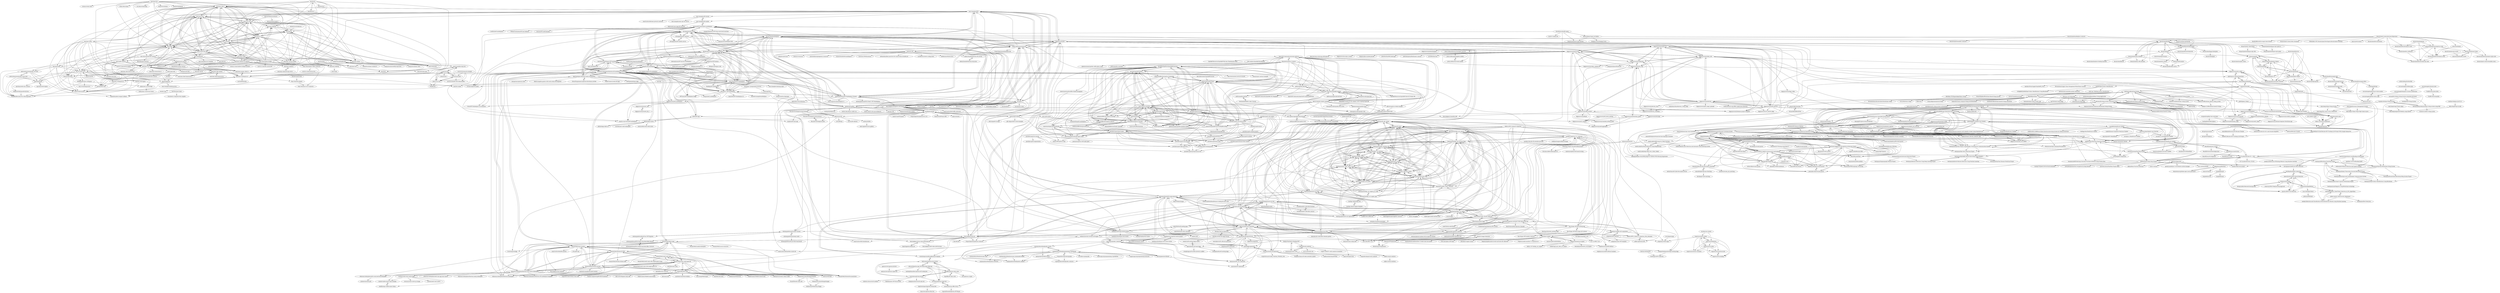 digraph G {
"near/nearcore" -> "near/near-sdk-rs"
"near/nearcore" -> "near/near-api-js"
"near/nearcore" -> "near/core-contracts"
"near/nearcore" -> "ava-labs/avalanchego" ["e"=1]
"near/nearcore" -> "near/near-cli"
"near/nearcore" -> "near/docs"
"near/nearcore" -> "near/NEPs"
"near/nearcore" -> "near/create-near-app"
"near/nearcore" -> "MinaProtocol/mina" ["e"=1]
"near/nearcore" -> "paritytech/polkadot" ["e"=1]
"near/nearcore" -> "near/nearup"
"near/nearcore" -> "cosmos/cosmos-sdk" ["e"=1]
"near/nearcore" -> "near/near-wallet"
"near/nearcore" -> "aurora-is-near/aurora-engine" ["e"=1]
"near/nearcore" -> "solana-labs/solana" ["e"=1]
"dappuniversity/starter_kit" -> "dappuniversity/price-bot"
"dappuniversity/starter_kit" -> "dappuniversity/token_sale"
"dappuniversity/starter_kit" -> "dappuniversity/nft"
"dappuniversity/starter_kit" -> "dappuniversity/trading-bot"
"dappuniversity/starter_kit" -> "dappuniversity/freelance-project-template"
"dappuniversity/starter_kit" -> "dappuniversity/eth_swap"
"dappuniversity/starter_kit" -> "dappuniversity/defi_tutorial"
"dappuniversity/starter_kit" -> "dappuniversity/election"
"dappuniversity/starter_kit" -> "dappuniversity/marketplace"
"dappuniversity/starter_kit" -> "dappuniversity/decentragram"
"dappuniversity/starter_kit" -> "dappuniversity/social-network"
"dappuniversity/starter_kit" -> "dappuniversity/eth-todo-list"
"dappuniversity/starter_kit" -> "dappuniversity/blockchain_game"
"dappuniversity/starter_kit" -> "gwmccubbin/ethereum-developer-tools-list"
"dappuniversity/starter_kit" -> "dappuniversity/dstorage"
"gaganmanku96/Finding-missing-person-using-AI" -> "navassherif98/Recipe-Generation-from-Food-Image"
"gaganmanku96/Finding-missing-person-using-AI" -> "Viral-Doshi/Gesture-Controlled-Virtual-Mouse"
"gaganmanku96/Finding-missing-person-using-AI" -> "amberkakkar01/Health-Care-Chatbot"
"gaganmanku96/Finding-missing-person-using-AI" -> "sumanismcse/Plant-Disease-Identification-using-CNN"
"gaganmanku96/Finding-missing-person-using-AI" -> "Vatshayan/Final-Year-Project-Cryptographic-Technique-for-Communication-System"
"gaganmanku96/Finding-missing-person-using-AI" -> "vitrioil/Speech-Separation"
"gaganmanku96/Finding-missing-person-using-AI" -> "deepakpadhi986/AI-Resume-Analyzer"
"gaganmanku96/Finding-missing-person-using-AI" -> "imakashsahu/Third-Eye-Final-Year-Project"
"gaganmanku96/Finding-missing-person-using-AI" -> "batman-nair/project-defude"
"gaganmanku96/Finding-missing-person-using-AI" -> "akverma26/voting-system-using-block-chain"
"gaganmanku96/Finding-missing-person-using-AI" -> "snehitvaddi/FaceMask-Detection-using-Deeplearning"
"gaganmanku96/Finding-missing-person-using-AI" -> "arvindsis11/Ai-Healthcare-Chatbot"
"gaganmanku96/Finding-missing-person-using-AI" -> "nityansuman/warren" ["e"=1]
"gaganmanku96/Finding-missing-person-using-AI" -> "TheHasnatBD/uMe" ["e"=1]
"gaganmanku96/Finding-missing-person-using-AI" -> "nityansuman/marvin"
"OmkarPathak/ResumeParser" -> "OmkarPathak/pyresparser"
"OmkarPathak/ResumeParser" -> "DataTurks-Engg/Entity-Recognition-In-Resumes-SpaCy"
"OmkarPathak/ResumeParser" -> "chen0040/keras-english-resume-parser-and-analyzer"
"OmkarPathak/ResumeParser" -> "bjherger/ResumeParser"
"OmkarPathak/ResumeParser" -> "perminder-klair/resume-parser"
"OmkarPathak/ResumeParser" -> "Satrat/Resume-Parser"
"OmkarPathak/ResumeParser" -> "0dust/ResumeFilter"
"OmkarPathak/ResumeParser" -> "PriyaSarkarIITB/Language_Processing"
"OmkarPathak/ResumeParser" -> "lesterchan/linkedin-pdf-resume-parser"
"OmkarPathak/ResumeParser" -> "JAIJANYANI/Automated-Resume-Screening-System"
"OmkarPathak/ResumeParser" -> "tramyardg/CVparser"
"OmkarPathak/ResumeParser" -> "likerRr/code4goal-resume-parser"
"sumanismcse/Plant-Disease-Identification-using-CNN" -> "navassherif98/Recipe-Generation-from-Food-Image"
"sumanismcse/Plant-Disease-Identification-using-CNN" -> "batman-nair/project-defude"
"sumanismcse/Plant-Disease-Identification-using-CNN" -> "gaganmanku96/Finding-missing-person-using-AI"
"sumanismcse/Plant-Disease-Identification-using-CNN" -> "snehitvaddi/Intruder-Detection-and-Automatic-Email-Alerting-system"
"sumanismcse/Plant-Disease-Identification-using-CNN" -> "snehitvaddi/SelfDriving-Car_Deep-Learning"
"sumanismcse/Plant-Disease-Identification-using-CNN" -> "Vatshayan/Live-Chatbot-for-Final-Year-Project"
"sumanismcse/Plant-Disease-Identification-using-CNN" -> "hasanimran96/Predicting-Consumer-Purchase-intention-using-Twitter-Data"
"sumanismcse/Plant-Disease-Identification-using-CNN" -> "imakashsahu/Third-Eye-Final-Year-Project"
"sumanismcse/Plant-Disease-Identification-using-CNN" -> "Vatshayan/Fake-News-Detection-Project"
"sumanismcse/Plant-Disease-Identification-using-CNN" -> "amberkakkar01/Health-Care-Chatbot"
"sumanismcse/Plant-Disease-Identification-using-CNN" -> "vitrioil/Speech-Separation"
"sumanismcse/Plant-Disease-Identification-using-CNN" -> "snehitvaddi/FaceMask-Detection-using-Deeplearning"
"sanattaori/techdot" -> "doriancrutcher/blockvotetutorial2"
"sanattaori/techdot" -> "mradkov/p2p-lending"
"sanattaori/techdot" -> "race2infinity/AuthentiFi"
"sanattaori/techdot" -> "jakubrog/car-sharing-blockchain"
"sanattaori/techdot" -> "miguelmota/eth-send"
"sanattaori/techdot" -> "Mattie432/EthVote-Ethereum-Blockchain-Voting-System"
"sanattaori/techdot" -> "safeer2978/Blockchain_Based_Voting_system"
"sanattaori/techdot" -> "ethers-io/tutorial-simplestore"
"sanattaori/techdot" -> "naklecha/decentralized-voting-system"
"sanattaori/techdot" -> "mattdf/TimeLock"
"sanattaori/techdot" -> "mehtaAnsh/BlockChainVoting"
"OpenZeppelin/solidity-jwt" -> "PatrickAlphaC/all-on-chain-generated-nft"
"OmkarPathak/pyresparser" -> "OmkarPathak/ResumeParser"
"OmkarPathak/pyresparser" -> "bjherger/ResumeParser"
"OmkarPathak/pyresparser" -> "DataTurks-Engg/Entity-Recognition-In-Resumes-SpaCy"
"OmkarPathak/pyresparser" -> "chen0040/keras-english-resume-parser-and-analyzer"
"OmkarPathak/pyresparser" -> "perminder-klair/resume-parser"
"OmkarPathak/pyresparser" -> "JAIJANYANI/Automated-Resume-Screening-System"
"OmkarPathak/pyresparser" -> "PriyaSarkarIITB/Language_Processing"
"OmkarPathak/pyresparser" -> "ongteckwu/Resume-Rater"
"OmkarPathak/pyresparser" -> "hxu296/nlp-resume-parser"
"OmkarPathak/pyresparser" -> "0dust/ResumeFilter"
"OmkarPathak/pyresparser" -> "kbrajwani/resume_parser"
"OmkarPathak/pyresparser" -> "binoydutt/Resume-Job-Description-Matching"
"OmkarPathak/pyresparser" -> "laxmimerit/CV-Parsing-using-Spacy-3"
"OmkarPathak/pyresparser" -> "deepakpadhi986/AI-Resume-Analyzer"
"OmkarPathak/pyresparser" -> "itsjafer/resume-parser"
"near/NEPs" -> "near/core-contracts"
"near/NEPs" -> "near/near-sdk-rs"
"near/NEPs" -> "near/near-cli-rs"
"near/NEPs" -> "near/near-cli"
"near/NEPs" -> "near/near-api-js"
"near/NEPs" -> "NearSocial/viewer"
"near/NEPs" -> "near/create-near-app"
"near/NEPs" -> "near-daos/sputnik-dao-contract"
"near/NEPs" -> "near/nearup"
"near/NEPs" -> "vgrichina/web4"
"near/NEPs" -> "near/near-jsonrpc-client-rs"
"near/NEPs" -> "near/wallet-selector"
"near/NEPs" -> "NearSocial/social-db"
"near/NEPs" -> "near/near-lake-indexer"
"near/NEPs" -> "fastnear/fast-near"
"yfgeek/BlockVotes" -> "mehtaAnsh/BlockChainVoting"
"yfgeek/BlockVotes" -> "Mattie432/EthVote-Ethereum-Blockchain-Voting-System"
"yfgeek/BlockVotes" -> "andipro123/Blockchain-based-E-Voting"
"yfgeek/BlockVotes" -> "naklecha/decentralized-voting-system"
"yfgeek/BlockVotes" -> "GottfriedCP/Blockchain-based-E-Voting-Simulation"
"yfgeek/BlockVotes" -> "amand1996/Votechain"
"yfgeek/BlockVotes" -> "safeer2978/Blockchain_Based_Voting_system"
"yfgeek/BlockVotes" -> "fernandolobato/decentralized-blockchain-voting"
"yfgeek/BlockVotes" -> "vrnvu/ethereum-voting" ["e"=1]
"yfgeek/BlockVotes" -> "IBM/evote" ["e"=1]
"yfgeek/BlockVotes" -> "baimamboukar/voting_system_app"
"yfgeek/BlockVotes" -> "akverma26/voting-system-using-block-chain"
"yfgeek/BlockVotes" -> "stonecoldpat/anonymousvoting" ["e"=1]
"yfgeek/BlockVotes" -> "dappuniversity/election"
"yfgeek/BlockVotes" -> "mahmudul-hasan-sreejon/e-Voting-with-Blockchain"
"santhisenan/DeepDefense" -> "doriguzzi/lucid-ddos"
"santhisenan/DeepDefense" -> "KartikayKaul/DDOS_Detection"
"santhisenan/DeepDefense" -> "JamesQuintero/DDoS-Attack-Detection"
"santhisenan/DeepDefense" -> "somesh636/DDoS_CyberThreat_Detection_AI_ML_Algorithms"
"santhisenan/DeepDefense" -> "Jacobvs/DDOS-ML-Detection"
"santhisenan/DeepDefense" -> "racsa-lab/Edge-Detect"
"gianni-dalerta/awesome-nft" -> "NotLuksus/nft-art-generator"
"gianni-dalerta/awesome-nft" -> "silviopaganini/nft-market"
"gianni-dalerta/awesome-nft" -> "PatrickAlphaC/dungeons-and-dragons-nft"
"gianni-dalerta/awesome-nft" -> "bpierre/use-nft"
"gianni-dalerta/awesome-nft" -> "benyaminahmed/nft-image-generator"
"gianni-dalerta/awesome-nft" -> "PatrickAlphaC/nft-mix"
"gianni-dalerta/awesome-nft" -> "protocol/nft-website"
"gianni-dalerta/awesome-nft" -> "dappuniversity/nft"
"gianni-dalerta/awesome-nft" -> "decentraland/marketplace"
"gianni-dalerta/awesome-nft" -> "torrinworx/Blend_My_NFTs"
"gianni-dalerta/awesome-nft" -> "masaun/NFT-based-photo-marketplace"
"gianni-dalerta/awesome-nft" -> "memo/eco-nft"
"gianni-dalerta/awesome-nft" -> "ProjectOpenSea/embeddable-nfts" ["e"=1]
"gianni-dalerta/awesome-nft" -> "near-examples/NFT"
"gianni-dalerta/awesome-nft" -> "devpavan04/cryptoboys-nft-marketplace"
"decentraland/marketplace-contracts" -> "decentraland/wearables-contracts"
"decentraland/marketplace-contracts" -> "rsksmart/rif-marketplace-nfts"
"decentraland/marketplace-contracts" -> "decentraland/decentraland-dapps"
"decentraland/marketplace-contracts" -> "decentraland/mana"
"as-pect/as-pect" -> "torch2424/as-bind"
"as-pect/as-pect" -> "near/assemblyscript-json"
"as-pect/as-pect" -> "jedisct1/as-wasi"
"as-pect/as-pect" -> "jtenner/ason"
"as-pect/as-pect" -> "Shopify/asls"
"Williano/Final-Senior-Year-Project-" -> "I-E-T-Lucknow/B.Tech-CS----2022"
"Williano/Final-Senior-Year-Project-" -> "akverma26/voting-system-using-block-chain"
"Williano/Final-Senior-Year-Project-" -> "NiishantGautam/Final-Year-Project"
"Williano/Final-Senior-Year-Project-" -> "steviegoneevil/ANN-for-DDoS-detection"
"Williano/Final-Senior-Year-Project-" -> "sathyaraj819/Vehicle-Detection-And-Speed-Tracking"
"Williano/Final-Senior-Year-Project-" -> "nrednav/final-year-project"
"Williano/Final-Senior-Year-Project-" -> "pratyakshajha/emotion-recognition-by-deap-dataset" ["e"=1]
"Williano/Final-Senior-Year-Project-" -> "praveenscience/FinalYear-Project-Ideas" ["e"=1]
"Williano/Final-Senior-Year-Project-" -> "imakashsahu/Third-Eye-Final-Year-Project"
"Williano/Final-Senior-Year-Project-" -> "muskan70/Speech-driven-facial-animation"
"Williano/Final-Senior-Year-Project-" -> "Alkoby/Bone-Fracture-Detection" ["e"=1]
"JAIJANYANI/Automated-Resume-Screening-System" -> "DataTurks-Engg/Entity-Recognition-In-Resumes-SpaCy"
"JAIJANYANI/Automated-Resume-Screening-System" -> "ongteckwu/Resume-Rater"
"JAIJANYANI/Automated-Resume-Screening-System" -> "anukalp-mishra/Resume-Screening"
"JAIJANYANI/Automated-Resume-Screening-System" -> "OmkarPathak/pyresparser"
"JAIJANYANI/Automated-Resume-Screening-System" -> "prateekguptaiiitk/Resume_Filtering"
"JAIJANYANI/Automated-Resume-Screening-System" -> "OmkarPathak/ResumeParser"
"JAIJANYANI/Automated-Resume-Screening-System" -> "chen0040/keras-english-resume-parser-and-analyzer"
"JAIJANYANI/Automated-Resume-Screening-System" -> "0dust/ResumeFilter"
"JAIJANYANI/Automated-Resume-Screening-System" -> "deepakpadhi986/AI-Resume-Analyzer"
"JAIJANYANI/Automated-Resume-Screening-System" -> "meghnalohani/Resume-Scoring-using-NLP"
"JAIJANYANI/Automated-Resume-Screening-System" -> "bjherger/ResumeParser"
"JAIJANYANI/Automated-Resume-Screening-System" -> "binoydutt/Resume-Job-Description-Matching"
"JAIJANYANI/Automated-Resume-Screening-System" -> "Spidy20/Smart_Resume_Analyser_App"
"JAIJANYANI/Automated-Resume-Screening-System" -> "PhamVuThuNguyet/ai-resume-screening"
"JAIJANYANI/Automated-Resume-Screening-System" -> "eitrheim/Resume-Screening-and-Selection"
"elinoretenorio/jobskee-open-source-job-board" -> "jobberbase/jobberbase"
"cryptopunksnotdead/punks.starter" -> "cryptopunksnotdead/awesome-24px"
"cryptopunksnotdead/punks.starter" -> "cryptopunksnotdead/punks.sandbox"
"cryptopunksnotdead/punks.starter" -> "openpunkart/punkart.blocks"
"cryptopunksnotdead/punks.starter" -> "cryptopunksnotdead/programming-cryptopunks"
"cryptopunksnotdead/punks.starter" -> "cryptopunksnotdead/punks.attributes"
"dappuniversity/eth-todo-list" -> "dappuniversity/election"
"dappuniversity/eth-todo-list" -> "dappuniversity/token_sale"
"dappuniversity/eth-todo-list" -> "dappuniversity/marketplace"
"dappuniversity/eth-todo-list" -> "dappuniversity/starter_kit"
"dappuniversity/eth-todo-list" -> "dappuniversity/eth_wallet"
"dappuniversity/eth-todo-list" -> "dappuniversity/defi_tutorial"
"dappuniversity/eth-todo-list" -> "dappuniversity/eth_swap"
"dappuniversity/eth-todo-list" -> "dappuniversity/20_minute_dapp"
"dappuniversity/eth-todo-list" -> "dappuniversity/freelance-project-template"
"dappuniversity/eth-todo-list" -> "mradkov/p2p-lending"
"dappuniversity/eth-todo-list" -> "dappuniversity/nft"
"dappuniversity/eth-todo-list" -> "dappuniversity/eth-todo-list-react"
"dappuniversity/eth-todo-list" -> "doriancrutcher/blockvotetutorial2"
"dappuniversity/eth-todo-list" -> "dappuniversity/price-bot"
"dappuniversity/eth-todo-list" -> "jakubrog/car-sharing-blockchain"
"near/near-sdk-rs" -> "near/core-contracts"
"near/near-sdk-rs" -> "near/NEPs"
"near/near-sdk-rs" -> "near/near-cli"
"near/near-sdk-rs" -> "near/near-api-js"
"near/near-sdk-rs" -> "near/near-workspaces-rs"
"near/near-sdk-rs" -> "near/near-cli-rs"
"near/near-sdk-rs" -> "near/create-near-app"
"near/near-sdk-rs" -> "near/near-sdk-as"
"near/near-sdk-rs" -> "near-examples/NFT"
"near/near-sdk-rs" -> "near/nearup"
"near/near-sdk-rs" -> "near/docs"
"near/near-sdk-rs" -> "near-daos/sputnik-dao-contract"
"near/near-sdk-rs" -> "near/near-linkdrop"
"near/near-sdk-rs" -> "near/near-jsonrpc-client-rs"
"near/near-sdk-rs" -> "near-examples/FT"
"race2infinity/AuthentiFi" -> "jakubrog/car-sharing-blockchain"
"race2infinity/AuthentiFi" -> "mradkov/p2p-lending"
"race2infinity/AuthentiFi" -> "jaygpt/Skillcheck"
"race2infinity/AuthentiFi" -> "sanattaori/techdot"
"race2infinity/AuthentiFi" -> "Shivamnema/Supply-Chain-Management-BlockChain-UseCase" ["e"=1]
"race2infinity/AuthentiFi" -> "ethers-io/tutorial-simplestore"
"race2infinity/AuthentiFi" -> "AnubhavDutta/SupplyChainDAPP_FULL"
"race2infinity/AuthentiFi" -> "dappuniversity/eth_wallet"
"race2infinity/AuthentiFi" -> "A4ANK/Fake-Product-Identification"
"dappuniversity/election" -> "dappuniversity/token_sale"
"dappuniversity/election" -> "dappuniversity/eth-todo-list"
"dappuniversity/election" -> "dappuniversity/election_react"
"dappuniversity/election" -> "maheshmurthy/ethereum_voting_dapp" ["e"=1]
"dappuniversity/election" -> "dappuniversity/starter_kit"
"dappuniversity/election" -> "dappuniversity/trading-bot"
"dappuniversity/election" -> "dappuniversity/20_minute_dapp"
"dappuniversity/election" -> "dappuniversity/price-bot"
"dappuniversity/election" -> "dappuniversity/election_workshop"
"dappuniversity/election" -> "dappuniversity/nft"
"dappuniversity/election" -> "dappuniversity/ipfs_image_uploader"
"dappuniversity/election" -> "amand1996/Votechain"
"dappuniversity/election" -> "dappuniversity/marketplace"
"dappuniversity/election" -> "dappuniversity/eth_swap"
"dappuniversity/election" -> "rwaltzsoftware-org/coffee-supplychain-ethereum" ["e"=1]
"decentraland/erc721" -> "decentraland/decentraland-commons"
"decentraland/erc721" -> "decentraland/cli"
"decentraland/erc721" -> "decentraland/marketplace-legacy"
"binoydutt/Resume-Job-Description-Matching" -> "amiradridi/Job-Resume-Matching"
"binoydutt/Resume-Job-Description-Matching" -> "lyoshiwo/resume_job_matching"
"binoydutt/Resume-Job-Description-Matching" -> "keshavbansal015/Job-Description-Parser"
"vercel/nft" -> "near-examples/NFT"
"vercel/nft" -> "dappuniversity/nft"
"vercel/nft" -> "alchemyplatform/NFT-Marketplace-Tutorial"
"vercel/nft" -> "decentraland/marketplace"
"vercel/nft" -> "vercel/edge-runtime" ["e"=1]
"vercel/nft" -> "PatrickAlphaC/dungeons-and-dragons-nft"
"vercel/nft" -> "vercel/ncc" ["e"=1]
"vercel/nft" -> "buildspace/nft-drop-starter-project"
"vercel/nft" -> "vercel/analytics" ["e"=1]
"vercel/nft" -> "vercel/async-sema" ["e"=1]
"vercel/nft" -> "nodejs/corepack" ["e"=1]
"vercel/nft" -> "unjs/ufo" ["e"=1]
"vercel/nft" -> "swc-project/swc-node" ["e"=1]
"vercel/nft" -> "kodadot/nft-gallery"
"vercel/nft" -> "opennextjs/opennextjs-netlify" ["e"=1]
"jobberbase/jobberbase" -> "elinoretenorio/jobskee-open-source-job-board"
"jobberbase/jobberbase" -> "tramcar/tramcar"
"jobberbase/jobberbase" -> "hasgeek/hasjob"
"racsa-lab/Edge-Detect" -> "pfreitasaf/FIDGAN"
"int3h/SublimeFixMacPath" -> "nicosantangelo/sublime-gulp"
"decentraland/builder" -> "decentraland/builder-server"
"decentraland/builder" -> "decentraland/decentraland-dapps"
"decentraland/builder" -> "decentraland/js-sdk-toolchain"
"decentraland/builder" -> "decentraland/catalyst"
"decentraland/builder" -> "decentraland/ui"
"decentraland/builder" -> "decentraland/unity-renderer"
"decentraland/builder" -> "decentraland/cli"
"decentraland/builder" -> "decentraland/marketplace-legacy"
"decentraland/builder" -> "decentraland/decentraland-ecs-utils"
"near/near-api-js" -> "near/near-cli"
"near/near-api-js" -> "near/create-near-app"
"near/near-api-js" -> "near/core-contracts"
"near/near-api-js" -> "near/nearup"
"near/near-api-js" -> "near/NEPs"
"near/near-api-js" -> "near/docs"
"near/near-api-js" -> "near/near-sdk-rs"
"near/near-api-js" -> "near/near-wallet"
"near/near-api-js" -> "near/wallet-selector"
"near/near-api-js" -> "near/near-sdk-js"
"near/near-api-js" -> "near/near-explorer"
"near/near-api-js" -> "near/near-sdk-as"
"near/near-api-js" -> "bos-cli-rs/bos-cli-rs"
"near/near-api-js" -> "NearSocial/viewer"
"near/near-api-js" -> "near/near-cli-rs"
"mehtaAnsh/BlockChainVoting" -> "Krish-Depani/Decentralized-Voting-System"
"mehtaAnsh/BlockChainVoting" -> "arlbibek/dVoting"
"mehtaAnsh/BlockChainVoting" -> "safeer2978/Blockchain_Based_Voting_system"
"mehtaAnsh/BlockChainVoting" -> "sherwyn11/E-Voting-App"
"mehtaAnsh/BlockChainVoting" -> "yfgeek/BlockVotes"
"mehtaAnsh/BlockChainVoting" -> "Vatshayan/Final-Year-Blockchain-Voting-System"
"mehtaAnsh/BlockChainVoting" -> "baimamboukar/voting_system_app"
"mehtaAnsh/BlockChainVoting" -> "naklecha/decentralized-voting-system"
"mehtaAnsh/BlockChainVoting" -> "sanattaori/techdot"
"mehtaAnsh/BlockChainVoting" -> "akverma26/voting-system-using-block-chain"
"mehtaAnsh/BlockChainVoting" -> "KashifCh-eth/blockchain-voting-system-"
"mehtaAnsh/BlockChainVoting" -> "anmolpanwar/E-voting-system-on-blockchain"
"mehtaAnsh/BlockChainVoting" -> "Abubakar-FYP/HyperledgerFabric-Voting--"
"mehtaAnsh/BlockChainVoting" -> "romanshilpakar/Blockchain-Based-Voting-System"
"mehtaAnsh/BlockChainVoting" -> "seresistvanandras/evoting"
"gwmccubbin/ethereum-developer-tools-list" -> "gwmccubbin/openzeppelin-solidity"
"gwmccubbin/ethereum-developer-tools-list" -> "gwmccubbin/real-estate-market"
"gwmccubbin/openzeppelin-solidity" -> "gwmccubbin/real-estate-market"
"batman-nair/project-defude" -> "sumanismcse/Plant-Disease-Identification-using-CNN"
"batman-nair/project-defude" -> "vitrioil/Speech-Separation"
"jaygpt/Skillcheck" -> "mattdf/TimeLock"
"decentraland/ui" -> "decentraland/builder"
"decentraland/ui" -> "decentraland/decentraland-dapps"
"decentraland/ui" -> "decentraland/cli"
"decentraland/ui" -> "decentraland/eth-connect"
"decentraland/ui" -> "decentraland/governance"
"decentraland/ui" -> "decentraland/catalyst"
"decentraland/ui" -> "decentraland/unity-renderer"
"torch2424/wasm-by-example" -> "jedisct1/as-wasi"
"torch2424/wasm-by-example" -> "torch2424/as-bind"
"torch2424/wasm-by-example" -> "torch2424/made-with-webassembly"
"kunofellasleep/KunoSparkARExtensions" -> "gcorallo/SparkArShaders"
"kunofellasleep/KunoSparkARExtensions" -> "0xN1/spark-ar-patches"
"kunofellasleep/KunoSparkARExtensions" -> "armdz/Spark-Ar"
"kunofellasleep/KunoSparkARExtensions" -> "pofulu/Spark-AR-PFTools"
"kunofellasleep/KunoSparkARExtensions" -> "maisonbleue/spark-ar-tutorials"
"kunofellasleep/KunoSparkARExtensions" -> "Jaywrkr/SparkAR"
"kunofellasleep/KunoSparkARExtensions" -> "positlabs/spark-lut-patch"
"kunofellasleep/KunoSparkARExtensions" -> "positlabs/spark-convolution-patch"
"kunofellasleep/KunoSparkARExtensions" -> "juanmv94/SparkAR-FaceTrackingRecording"
"kunofellasleep/KunoSparkARExtensions" -> "positlabs/spark-blend-modes"
"kunofellasleep/KunoSparkARExtensions" -> "maxweisel/Spark-AR-Photobooth"
"kunofellasleep/KunoSparkARExtensions" -> "kamend/ReflectionShader-SparkAR"
"kunofellasleep/KunoSparkARExtensions" -> "maxweisel/Spark-AR-Helicopter-Game"
"kunofellasleep/KunoSparkARExtensions" -> "ashleymarkfletcher/spark-ar-bowling"
"kunofellasleep/KunoSparkARExtensions" -> "Spark-AR-Community/SparkAR-Snippets"
"positlabs/spark-convolution-patch" -> "positlabs/spark-color-adjust"
"positlabs/spark-convolution-patch" -> "pofulu/Spark-AR-PFTools"
"positlabs/spark-convolution-patch" -> "armdz/Spark-Ar"
"positlabs/spark-convolution-patch" -> "positlabs/spark-blend-modes"
"positlabs/spark-convolution-patch" -> "positlabs/spark-localtime"
"positlabs/spark-convolution-patch" -> "positlabs/spark-fit2screen"
"positlabs/spark-convolution-patch" -> "positlabs/spark-noise-patches"
"positlabs/spark-convolution-patch" -> "kunofellasleep/KunoSparkARExtensions"
"positlabs/spark-convolution-patch" -> "kamend/ReflectionShader-SparkAR"
"positlabs/spark-convolution-patch" -> "positlabs/spark-tonemap-patch"
"positlabs/spark-convolution-patch" -> "positlabs/spark-particle-uv"
"positlabs/spark-convolution-patch" -> "positlabs/spark-lut-patch"
"positlabs/spark-convolution-patch" -> "positlabs/spark-mirror"
"positlabs/spark-convolution-patch" -> "0xN1/spark-ar-patches"
"positlabs/spark-convolution-patch" -> "spleennooname/sparkar-pixelate-shader"
"positlabs/spark-color-adjust" -> "positlabs/spark-fit2screen"
"positlabs/spark-color-adjust" -> "positlabs/spark-convolution-patch"
"positlabs/spark-color-adjust" -> "positlabs/spark-noise-patches"
"positlabs/spark-color-adjust" -> "positlabs/spark-tonemap-patch"
"positlabs/spark-color-adjust" -> "positlabs/spark-distance-from-camera"
"positlabs/spark-color-adjust" -> "positlabs/spark-postprocessor-luts"
"Nethereum/Unity3dSampleTemplate" -> "Nethereum/Unity3dSimpleSample"
"Nethereum/Unity3dSampleTemplate" -> "Nethereum/Nethereum.Flappy"
"Nethereum/Unity3dSampleTemplate" -> "FusedVR/web3-unity-sdk"
"dappuniversity/token_sale" -> "dappuniversity/election"
"dappuniversity/token_sale" -> "dappuniversity/starter_kit"
"dappuniversity/token_sale" -> "dappuniversity/price-bot"
"dappuniversity/token_sale" -> "dappuniversity/trading-bot"
"dappuniversity/token_sale" -> "dappuniversity/eth_swap"
"dappuniversity/token_sale" -> "dappuniversity/ico_irl"
"dappuniversity/token_sale" -> "dappuniversity/nft"
"dappuniversity/token_sale" -> "dappuniversity/social-network"
"dappuniversity/token_sale" -> "dappuniversity/eth-todo-list"
"dappuniversity/token_sale" -> "dappuniversity/defi_tutorial"
"dappuniversity/token_sale" -> "dappuniversity/eth_wallet"
"dappuniversity/token_sale" -> "dappuniversity/freelance-project-template"
"dappuniversity/token_sale" -> "dappuniversity/election_workshop"
"dappuniversity/token_sale" -> "dappuniversity/dapp_token"
"dappuniversity/token_sale" -> "dappuniversity/web3_token"
"alchemyplatform/alchemy-web3" -> "alchemyplatform/nft-minter-tutorial"
"alchemyplatform/alchemy-web3" -> "alchemyplatform/eth-provider-benchmark"
"KartikayKaul/DDOS_Detection" -> "JamesQuintero/DDoS-Attack-Detection"
"KartikayKaul/DDOS_Detection" -> "Jacobvs/DDOS-ML-Detection"
"KartikayKaul/DDOS_Detection" -> "mohak1/Detection-and-Classification-of-Distributed-DoS-Attacks-using-Machine-Learning"
"KartikayKaul/DDOS_Detection" -> "somesh636/DDoS_CyberThreat_Detection_AI_ML_Algorithms"
"JamesQuintero/DDoS-Attack-Detection" -> "KartikayKaul/DDOS_Detection"
"JamesQuintero/DDoS-Attack-Detection" -> "doriguzzi/lucid-ddos"
"JamesQuintero/DDoS-Attack-Detection" -> "Jacobvs/DDOS-ML-Detection"
"nicosantangelo/sublime-gulp" -> "nicosantangelo/hangouts-chrome-notifications"
"PortalNetwork/nifty-game" -> "apoorvlathey/Crypto-Car-Battle"
"PortalNetwork/nifty-game" -> "HashLips/nft_game"
"PortalNetwork/nifty-game" -> "TobyKreiselmaier/Crypto-Birdies"
"PortalNetwork/nifty-game" -> "silviopaganini/nft-contracts"
"PortalNetwork/nifty-game" -> "tytzM17/Lokian.eth"
"ssteiger/Ethereum-NFT-Store-with-Dutch-Auctions" -> "rsksmart/rif-marketplace-nfts"
"mradkov/p2p-lending" -> "miguelmota/eth-send"
"mradkov/p2p-lending" -> "mattdf/TimeLock"
"mradkov/p2p-lending" -> "dappuniversity/eth_wallet"
"nrednav/final-year-project" -> "I-E-T-Lucknow/B.Tech-CS----2022"
"Final-Year-Project-Cian-Kevin/final-project" -> "Oussama-Abderrahim/spuf-314"
"Final-Year-Project-Cian-Kevin/final-project" -> "omolewastephen/web-based-evoting"
"DataTurks-Engg/Entity-Recognition-In-Resumes-SpaCy" -> "OmkarPathak/ResumeParser"
"DataTurks-Engg/Entity-Recognition-In-Resumes-SpaCy" -> "chen0040/keras-english-resume-parser-and-analyzer"
"DataTurks-Engg/Entity-Recognition-In-Resumes-SpaCy" -> "OmkarPathak/pyresparser"
"DataTurks-Engg/Entity-Recognition-In-Resumes-SpaCy" -> "PriyaSarkarIITB/Language_Processing"
"DataTurks-Engg/Entity-Recognition-In-Resumes-SpaCy" -> "JAIJANYANI/Automated-Resume-Screening-System"
"DataTurks-Engg/Entity-Recognition-In-Resumes-SpaCy" -> "perminder-klair/resume-parser"
"DataTurks-Engg/Entity-Recognition-In-Resumes-SpaCy" -> "ongteckwu/Resume-Rater"
"DataTurks-Engg/Entity-Recognition-In-Resumes-SpaCy" -> "bjherger/ResumeParser"
"DataTurks-Engg/Entity-Recognition-In-Resumes-SpaCy" -> "0dust/ResumeFilter"
"DataTurks-Engg/Entity-Recognition-In-Resumes-SpaCy" -> "Satrat/Resume-Parser"
"DataTurks-Engg/Entity-Recognition-In-Resumes-SpaCy" -> "kbrajwani/resume_parser"
"DataTurks-Engg/Entity-Recognition-In-Resumes-SpaCy" -> "tramyardg/CVparser"
"DataTurks-Engg/Entity-Recognition-In-Resumes-SpaCy" -> "likerRr/code4goal-resume-parser"
"DataTurks-Engg/Entity-Recognition-In-Resumes-SpaCy" -> "singhsourabh/Resume-NER"
"RasaHQ/medicare_locator" -> "vsharathchandra/AI-Healthcare-chatbot"
"RasaHQ/medicare_locator" -> "RasaHQ/rasa-masterclass"
"RasaHQ/medicare_locator" -> "RasaHQ/tutorial-knowledge-base" ["e"=1]
"decentraland/cli" -> "decentraland/marketplace-legacy"
"decentraland/cli" -> "decentraland/decentraland-commons"
"decentraland/cli" -> "decentraland/editor-legacy"
"decentraland/cli" -> "decentraland/land"
"decentraland/cli" -> "decentraland/sample-scenes"
"naklecha/decentralized-voting-system" -> "andipro123/Blockchain-based-E-Voting"
"naklecha/decentralized-voting-system" -> "naklecha/knip" ["e"=1]
"naklecha/decentralized-voting-system" -> "anmolpanwar/E-voting-system-on-blockchain"
"naklecha/decentralized-voting-system" -> "ngocbh/voting-blockchain" ["e"=1]
"near/near-cli" -> "near/nearup"
"near/near-cli" -> "near/near-api-js"
"near/near-cli" -> "near/core-contracts"
"near/near-cli" -> "near/create-near-app"
"near/near-cli" -> "near/near-wallet"
"near/near-cli" -> "near/docs"
"near/near-cli" -> "near/NEPs"
"near/near-cli" -> "near/near-sdk-as"
"near/near-cli" -> "near/near-sdk-rs"
"near/near-cli" -> "near/near-cli-rs"
"near/near-cli" -> "near/near-explorer"
"near/near-cli" -> "near/community"
"near/near-cli" -> "near/near-workspaces-rs"
"near/near-cli" -> "near/near-contract-helper"
"near/near-cli" -> "nearprotocol/NEARStudio"
"nityansuman/marvin" -> "snehitvaddi/Intruder-Detection-and-Automatic-Email-Alerting-system"
"nityansuman/marvin" -> "ajaygujja/Kahani-Storytelling-App-For-Children-With-Hearing-Impairment"
"nityansuman/marvin" -> "Oussama-Abderrahim/spuf-314"
"nityansuman/marvin" -> "Final-Year-Project-Cian-Kevin/final-project"
"chen0040/keras-english-resume-parser-and-analyzer" -> "bjherger/ResumeParser"
"chen0040/keras-english-resume-parser-and-analyzer" -> "DataTurks-Engg/Entity-Recognition-In-Resumes-SpaCy"
"chen0040/keras-english-resume-parser-and-analyzer" -> "OmkarPathak/ResumeParser"
"chen0040/keras-english-resume-parser-and-analyzer" -> "Satrat/Resume-Parser"
"chen0040/keras-english-resume-parser-and-analyzer" -> "0dust/ResumeFilter"
"chen0040/keras-english-resume-parser-and-analyzer" -> "OmkarPathak/pyresparser"
"chen0040/keras-english-resume-parser-and-analyzer" -> "likerRr/code4goal-resume-parser"
"chen0040/keras-english-resume-parser-and-analyzer" -> "perminder-klair/resume-parser"
"chen0040/keras-english-resume-parser-and-analyzer" -> "gogsbread/ResumeParser"
"chen0040/keras-english-resume-parser-and-analyzer" -> "binoydutt/Resume-Job-Description-Matching"
"chen0040/keras-english-resume-parser-and-analyzer" -> "jineshdhruv8/ResumeParser"
"chen0040/keras-english-resume-parser-and-analyzer" -> "JAIJANYANI/Automated-Resume-Screening-System"
"nearprotocol/NEARStudio" -> "nearprotocol/near-runtime-ts"
"nearprotocol/NEARStudio" -> "nearprotocol/assemblyscript-bson"
"nearprotocol/NEARStudio" -> "nearprotocol/near-chess"
"nearprotocol/NEARStudio" -> "near/nearup"
"nearprotocol/NEARStudio" -> "near/assemblyscript-json"
"positlabs/spark-lut-patch" -> "gcorallo/SparkArShaders"
"positlabs/spark-lut-patch" -> "0xN1/spark-ar-patches"
"positlabs/spark-lut-patch" -> "kunofellasleep/KunoSparkARExtensions"
"positlabs/spark-lut-patch" -> "positlabs/spark-convolution-patch"
"positlabs/spark-lut-patch" -> "positlabs/spark-blend-modes"
"positlabs/spark-lut-patch" -> "pofulu/Spark-AR-PFTools"
"positlabs/spark-lut-patch" -> "armdz/Spark-Ar"
"positlabs/spark-lut-patch" -> "positlabs/spark-fit2screen"
"positlabs/spark-lut-patch" -> "positlabs/spark-localtime"
"positlabs/spark-lut-patch" -> "juanmv94/SparkAR-FaceTrackingRecording"
"positlabs/spark-lut-patch" -> "positlabs/spark-color-adjust"
"positlabs/spark-lut-patch" -> "maxweisel/Spark-AR-Helicopter-Game"
"positlabs/spark-lut-patch" -> "maisonbleue/spark-ar-tutorials"
"positlabs/spark-lut-patch" -> "positlabs/spark-noise-patches"
"positlabs/spark-lut-patch" -> "ashleymarkfletcher/spark-ar-bowling"
"positlabs/spark-distance-from-camera" -> "positlabs/spark-tonemap-patch"
"positlabs/spark-distance-from-camera" -> "positlabs/spark-edge-detection"
"alto-io/hello-crypto" -> "ethers-io/tutorial-simplestore"
"ethers-io/tutorial-simplestore" -> "miguelmota/eth-send"
"ethers-io/tutorial-simplestore" -> "mattdf/TimeLock"
"miguelmota/eth-send" -> "mattdf/TimeLock"
"miguelmota/eth-send" -> "ethers-io/tutorial-simplestore"
"decentraland/districts" -> "decentraland/editor-legacy"
"decentraland/districts" -> "decentraland/cli"
"decentraland/districts" -> "decentraland/proposals"
"decentraland/districts" -> "decentraland/decentraland-commons"
"decentraland/districts" -> "decentraland/mana"
"MateSteinforth/AR-Studio" -> "gcorallo/SparkArShaders"
"MateSteinforth/AR-Studio" -> "ashleymarkfletcher/spark-ar-bowling"
"MateSteinforth/AR-Studio" -> "0xN1/spark-ar-patches"
"MateSteinforth/AR-Studio" -> "juanmv94/SparkAR-FaceTrackingRecording"
"MateSteinforth/AR-Studio" -> "Jaywrkr/SparkAR"
"MateSteinforth/AR-Studio" -> "kamend/StickyNose-SparkAR"
"MateSteinforth/AR-Studio" -> "data-sapiens/SparkAR-FilterSettings"
"decentraland/land" -> "decentraland/cli"
"decentraland/land" -> "decentraland/decentraland-commons"
"decentraland/land" -> "decentraland/editor-legacy"
"decentraland/land" -> "decentraland/marketplace-legacy"
"decentraland/land" -> "decentraland/mana"
"decentraland/land" -> "decentraland/erc721"
"near/docs" -> "near/near-cli"
"near/docs" -> "near/nearup"
"near/docs" -> "near/near-wallet"
"near/docs" -> "near/near-api-js"
"near/docs" -> "near/core-contracts"
"near/docs" -> "NearSocial/viewer"
"near/docs" -> "near/near-evm"
"near/docs" -> "bos-cli-rs/bos-cli-rs"
"near/docs" -> "near/near-explorer"
"near/docs" -> "near/near-sdk-as"
"near/docs" -> "near/near-contract-helper"
"near/docs" -> "near/NEPs"
"near/docs" -> "near/near-sdk-rs"
"near/docs" -> "near/awesome-near"
"near/docs" -> "near/near-sdk-contract-tools"
"decentraland/eth-connect" -> "decentraland/builder-server"
"decentraland/decentraland-dapps" -> "decentraland/dapp-boilerplate"
"decentraland/decentraland-dapps" -> "decentraland/builder"
"decentraland/decentraland-dapps" -> "decentraland/decentraland-eth"
"decentraland/decentraland-dapps" -> "decentraland/builder-server"
"decentraland/decentraland-dapps" -> "decentraland/ui"
"perminder-klair/resume-parser" -> "likerRr/code4goal-resume-parser"
"perminder-klair/resume-parser" -> "OmkarPathak/ResumeParser"
"vsharathchandra/AI-Healthcare-chatbot" -> "ebezzam/DoctorBot"
"vsharathchandra/AI-Healthcare-chatbot" -> "RasaHQ/medicare_locator"
"vsharathchandra/AI-Healthcare-chatbot" -> "arvindsis11/Ai-Healthcare-Chatbot"
"vsharathchandra/AI-Healthcare-chatbot" -> "chayansraj/Health-Assistant-ChatBot"
"decentraland/dapp-boilerplate" -> "decentraland/gate"
"dappuniversity/marketplace" -> "dappuniversity/web3_token"
"dappuniversity/marketplace" -> "dappuniversity/social-network"
"dappuniversity/marketplace" -> "dappuniversity/solidity_examples"
"dappuniversity/marketplace" -> "dappuniversity/blockchain_website"
"prateekguptaiiitk/Resume_Filtering" -> "0dust/ResumeFilter"
"nicosantangelo/shareaccount" -> "Twelfth-Hour/notes-kitty"
"nicosantangelo/shareaccount" -> "nicosantangelo/hangouts-chrome-notifications"
"gcorallo/SparkArShaders" -> "kunofellasleep/KunoSparkARExtensions"
"gcorallo/SparkArShaders" -> "0xN1/spark-ar-patches"
"gcorallo/SparkArShaders" -> "MateSteinforth/AR-Studio"
"gcorallo/SparkArShaders" -> "positlabs/spark-lut-patch"
"gcorallo/SparkArShaders" -> "armdz/Spark-Ar"
"gcorallo/SparkArShaders" -> "pofulu/Spark-AR-PFTools"
"gcorallo/SparkArShaders" -> "ashleymarkfletcher/spark-ar-bowling"
"gcorallo/SparkArShaders" -> "maisonbleue/spark-ar-tutorials"
"gcorallo/SparkArShaders" -> "spleennooname/sparkar-pixelate-shader"
"gcorallo/SparkArShaders" -> "positlabs/spark-blend-modes"
"gcorallo/SparkArShaders" -> "Jaywrkr/SparkAR"
"gcorallo/SparkArShaders" -> "maxweisel/Spark-AR-Photobooth"
"gcorallo/SparkArShaders" -> "positlabs/spark-convolution-patch"
"gcorallo/SparkArShaders" -> "ashleymarkfletcher/spark-ar-boilerplate"
"gcorallo/SparkArShaders" -> "positlabs/spark-noise-patches"
"near/near-wallet" -> "near/near-cli"
"near/near-wallet" -> "near/nearup"
"near/near-wallet" -> "near/docs"
"near/near-wallet" -> "near/core-contracts"
"near/near-wallet" -> "near/near-explorer"
"near/near-wallet" -> "near/near-contract-helper"
"near/near-wallet" -> "near/near-api-js"
"near/near-wallet" -> "near/NEPs"
"near/near-wallet" -> "near/near-indexer-for-explorer"
"near/near-wallet" -> "Near-One/rainbow-bridge"
"near/near-wallet" -> "nearprotocol/NEARStudio"
"near/near-wallet" -> "near/near-sdk-rs"
"near/near-wallet" -> "near/create-near-app"
"near/near-wallet" -> "near/wallet-selector"
"near/near-wallet" -> "near/near-cli-rs"
"decentraland/editor-legacy" -> "decentraland/decentraland-commons"
"decentraland/editor-legacy" -> "decentraland/auction"
"decentraland/marketplace-legacy" -> "decentraland/cli"
"decentraland/marketplace-legacy" -> "decentraland/decentraland-commons"
"decentraland/marketplace-legacy" -> "decentraland/land"
"decentraland/marketplace-legacy" -> "decentraland/erc721"
"maisonbleue/spark-ar-tutorials" -> "kunofellasleep/KunoSparkARExtensions"
"maisonbleue/spark-ar-tutorials" -> "Jaywrkr/SparkAR"
"maisonbleue/spark-ar-tutorials" -> "0xN1/spark-ar-patches"
"maisonbleue/spark-ar-tutorials" -> "gcorallo/SparkArShaders"
"maisonbleue/spark-ar-tutorials" -> "armdz/Spark-Ar"
"maisonbleue/spark-ar-tutorials" -> "maxweisel/Spark-AR-Helicopter-Game"
"maisonbleue/spark-ar-tutorials" -> "maxweisel/Spark-AR-Photobooth"
"maisonbleue/spark-ar-tutorials" -> "vyarovyi/FastBlurImitation"
"maisonbleue/spark-ar-tutorials" -> "positlabs/spark-tonemap-patch"
"maisonbleue/spark-ar-tutorials" -> "tailam1990/spark-ar-repo"
"maisonbleue/spark-ar-tutorials" -> "pofulu/Spark-AR-PFTools"
"maisonbleue/spark-ar-tutorials" -> "MateSteinforth/AR-Studio"
"maisonbleue/spark-ar-tutorials" -> "positlabs/spark-noise-patches"
"maisonbleue/spark-ar-tutorials" -> "juanmv94/SparkAR-FaceTrackingRecording"
"0dust/ResumeFilter" -> "manishshettym/ResumeRise" ["e"=1]
"decentraland/decentraland-ecs-utils" -> "decentraland/decentraland-ui-utils"
"decentraland/decentraland-ecs-utils" -> "decentraland/decentraland-npc-utils"
"decentraland/decentraland-ecs-utils" -> "decentraland/smart-items"
"decentraland/decentraland-ecs-utils" -> "decentraland/ecs-reference"
"0xN1/spark-ar-patches" -> "kunofellasleep/KunoSparkARExtensions"
"0xN1/spark-ar-patches" -> "gcorallo/SparkArShaders"
"0xN1/spark-ar-patches" -> "armdz/Spark-Ar"
"0xN1/spark-ar-patches" -> "pofulu/Spark-AR-PFTools"
"0xN1/spark-ar-patches" -> "positlabs/spark-lut-patch"
"0xN1/spark-ar-patches" -> "maisonbleue/spark-ar-tutorials"
"0xN1/spark-ar-patches" -> "MateSteinforth/AR-Studio"
"0xN1/spark-ar-patches" -> "Jaywrkr/SparkAR"
"0xN1/spark-ar-patches" -> "maxweisel/Spark-AR-Photobooth"
"0xN1/spark-ar-patches" -> "maxweisel/Spark-AR-Helicopter-Game"
"0xN1/spark-ar-patches" -> "positlabs/spark-blend-modes"
"0xN1/spark-ar-patches" -> "positlabs/spark-convolution-patch"
"0xN1/spark-ar-patches" -> "Spark-AR-Community/SparkAR-Snippets"
"0xN1/spark-ar-patches" -> "ashleymarkfletcher/spark-ar-bowling"
"0xN1/spark-ar-patches" -> "positlabs/spark-noise-patches"
"Jacobvs/DDOS-ML-Detection" -> "JamesQuintero/DDoS-Attack-Detection"
"Jacobvs/DDOS-ML-Detection" -> "KartikayKaul/DDOS_Detection"
"Jacobvs/DDOS-ML-Detection" -> "doriguzzi/lucid-ddos"
"near/assemblyscript-json" -> "jedisct1/as-wasi"
"near/assemblyscript-json" -> "near/awesome-near"
"near/assemblyscript-json" -> "nearprotocol/NEARStudio"
"near/assemblyscript-json" -> "as-pect/as-pect"
"dappuniversity/eth-todo-list-react" -> "dappuniversity/hd_wallet"
"dappuniversity/eth-todo-list-react" -> "dappuniversity/unsructured_storage"
"dappuniversity/eth-todo-list-react" -> "dappuniversity/main_net_deploy"
"dappuniversity/understanding_gas" -> "dappuniversity/main_net_deploy"
"dappuniversity/understanding_gas" -> "dappuniversity/hd_wallet"
"cryptopunksnotdead/programming-cryptopunks" -> "UniqueNetwork/substrapunks"
"cryptopunksnotdead/programming-cryptopunks" -> "openpunkart/punkart.blocks"
"cryptopunksnotdead/programming-cryptopunks" -> "cryptopunksnotdead/punks.sandbox"
"cryptopunksnotdead/programming-cryptopunks" -> "cryptopunksnotdead/punks.starter"
"cryptopunksnotdead/programming-cryptopunks" -> "larvalabs/cryptopunks" ["e"=1]
"cryptopunksnotdead/programming-cryptopunks" -> "cryptopunksnotdead/awesome-cryptopunks-bubble"
"cryptopunksnotdead/programming-cryptopunks" -> "nft-fun/generate-bitbirds"
"cryptopunksnotdead/programming-cryptopunks" -> "cryptocopycats/programming-cryptokitties" ["e"=1]
"cryptopunksnotdead/programming-cryptopunks" -> "emirongrr/pixelArt_Generator"
"cryptopunksnotdead/programming-cryptopunks" -> "cryptopunksnotdead/punks.attributes"
"cryptopunksnotdead/programming-cryptopunks" -> "cryptopunksnotdead/punks.contracts"
"cryptopunksnotdead/programming-cryptopunks" -> "cryptocopycats/programming-mooncats"
"cryptopunksnotdead/programming-cryptopunks" -> "cryptopunksnotdead/awesome-24px"
"cryptopunksnotdead/programming-cryptopunks" -> "vortextemporum/BoringBananasCompany"
"steviegoneevil/ANN-for-DDoS-detection" -> "Jacobvs/DDOS-ML-Detection"
"steviegoneevil/ANN-for-DDoS-detection" -> "KartikayKaul/DDOS_Detection"
"hasgeek/hasjob" -> "hasgeek/funnel"
"hasgeek/hasjob" -> "hasgeek/lastuser"
"maxweisel/Spark-AR-Helicopter-Game" -> "tailam1990/spark-ar-repo"
"maxweisel/Spark-AR-Helicopter-Game" -> "positlabs/spark-blend-modes"
"maxweisel/Spark-AR-Helicopter-Game" -> "maxweisel/Spark-AR-Photobooth"
"maxweisel/Spark-AR-Helicopter-Game" -> "jiyeonseo/spark-ar-left-right-game"
"ashleymarkfletcher/spark-ar-boilerplate" -> "ashleymarkfletcher/spark-ar-bowling"
"ashleymarkfletcher/spark-ar-boilerplate" -> "pofulu/Spark-AR-PFTools"
"ashleymarkfletcher/spark-ar-boilerplate" -> "spleennooname/sparkar-pixelate-shader"
"ashleymarkfletcher/spark-ar-boilerplate" -> "ashleymarkfletcher/spark-ar-physics"
"dappuniversity/web3_examples" -> "dappuniversity/main_net_deploy"
"dappuniversity/web3_examples" -> "dappuniversity/ico_irl"
"decentraland/avatar-assets" -> "decentraland/builder-assets"
"sibaturaspirman/facefilter-blinkrunninggame" -> "positlabs/spark-blend-modes"
"amand1996/Votechain" -> "0xSumitBanik/BlockVote"
"cryptopunksnotdead/awesome-cryptopunks-bubble" -> "cryptopunksnotdead/punks.sandbox"
"cryptopunksnotdead/awesome-cryptopunks-bubble" -> "cryptopunksnotdead/punks.attributes"
"decentraland/builder-assets" -> "decentraland/smart-items"
"dappuniversity/ico_irl" -> "dappuniversity/main_net_deploy"
"jedisct1/as-wasi" -> "near/assemblyscript-json"
"jedisct1/as-wasi" -> "Shopify/asls"
"jedisct1/as-wasi" -> "as-pect/as-pect"
"jedisct1/as-wasi" -> "torch2424/as-bind"
"Jaywrkr/SparkAR" -> "armdz/Spark-Ar"
"Jaywrkr/SparkAR" -> "kunofellasleep/KunoSparkARExtensions"
"Jaywrkr/SparkAR" -> "maisonbleue/spark-ar-tutorials"
"Jaywrkr/SparkAR" -> "0xN1/spark-ar-patches"
"Jaywrkr/SparkAR" -> "MateSteinforth/AR-Studio"
"Jaywrkr/SparkAR" -> "maxweisel/Spark-AR-Photobooth"
"Jaywrkr/SparkAR" -> "spleennooname/sparkar-pixelate-shader"
"Jaywrkr/SparkAR" -> "gcorallo/SparkArShaders"
"Nethereum/Unity3dSimpleSample" -> "Nethereum/Nethereum.Flappy"
"positlabs/spark-edge-detection" -> "positlabs/spark-postprocessor-luts"
"dappuniversity/dapp_token" -> "dappuniversity/blockchain-toolkit"
"dappuniversity/election_react" -> "dappuniversity/election_workshop"
"decentraland/ecs-reference" -> "decentraland/decentraland-npc-utils"
"near/near-explorer" -> "near/near-contract-helper"
"near/near-explorer" -> "near/near-evm"
"near/near-explorer" -> "near/near-indexer-for-explorer"
"near/near-explorer" -> "near/devx"
"near/near-explorer" -> "near/nearup"
"positlabs/spark-blend-modes" -> "positlabs/spark-noise-patches"
"positlabs/spark-blend-modes" -> "maxweisel/Spark-AR-Helicopter-Game"
"positlabs/spark-blend-modes" -> "positlabs/spark-fit2screen"
"positlabs/spark-blend-modes" -> "positlabs/spark-particle-uv"
"positlabs/spark-blend-modes" -> "maxweisel/Spark-AR-Photobooth"
"positlabs/spark-blend-modes" -> "positlabs/spark-tonemap-patch"
"positlabs/spark-blend-modes" -> "positlabs/spark-edge-detection"
"ratio91/NFT-event-tickets" -> "StefanVitor/NFTicketize"
"positlabs/spark-noise-patches" -> "positlabs/spark-tonemap-patch"
"positlabs/spark-noise-patches" -> "positlabs/spark-edge-detection"
"positlabs/spark-noise-patches" -> "positlabs/spark-postprocessor-luts"
"spleennooname/sparkar-pixelate-shader" -> "positlabs/spark-particle-uv"
"positlabs/spark-lut-tutorial" -> "positlabs/spark-segmentation"
"positlabs/spark-lut-tutorial" -> "positlabs/spark-edge-detection"
"positlabs/spark-lut-tutorial" -> "positlabs/spark-postprocessor-luts"
"positlabs/spark-lut-tutorial" -> "positlabs/spark-fit2screen"
"armdz/Spark-Ar" -> "kunofellasleep/KunoSparkARExtensions"
"armdz/Spark-Ar" -> "0xN1/spark-ar-patches"
"armdz/Spark-Ar" -> "Jaywrkr/SparkAR"
"armdz/Spark-Ar" -> "pofulu/Spark-AR-PFTools"
"armdz/Spark-Ar" -> "maxweisel/Spark-AR-Helicopter-Game"
"armdz/Spark-Ar" -> "positlabs/spark-tonemap-patch"
"ashleymarkfletcher/spark-ar-bowling" -> "ashleymarkfletcher/spark-ar-physics"
"ashleymarkfletcher/spark-ar-bowling" -> "ashleymarkfletcher/spark-ar-boilerplate"
"ashleymarkfletcher/spark-ar-bowling" -> "spleennooname/sparkar-pixelate-shader"
"near/near-evm" -> "near/devx"
"ashleymarkfletcher/spark-ar-physics" -> "ashleymarkfletcher/spark-ar-bowling"
"ashleymarkfletcher/spark-ar-physics" -> "ashleymarkfletcher/procedural-ar"
"dappuniversity/main_net_deploy" -> "dappuniversity/hd_wallet"
"dappuniversity/main_net_deploy" -> "dappuniversity/unsructured_storage"
"dappuniversity/deploy_poa_network" -> "dappuniversity/hd_wallet"
"maxweisel/Spark-AR-Photobooth" -> "positlabs/spark-blend-modes"
"maxweisel/Spark-AR-Photobooth" -> "tailam1990/spark-ar-repo"
"maxweisel/Spark-AR-Photobooth" -> "maxweisel/Spark-AR-Helicopter-Game"
"dappuniversity/blockchain-toolkit" -> "dappuniversity/deploy_poa_network"
"positlabs/spark-tonemap-patch" -> "positlabs/spark-postprocessor-luts"
"positlabs/spark-localtime" -> "positlabs/spark-fit2screen"
"positlabs/spark-localtime" -> "positlabs/spark-tonemap-patch"
"positlabs/spark-localtime" -> "positlabs/spark-noise-patches"
"positlabs/spark-fit2screen" -> "positlabs/spark-particle-uv"
"positlabs/spark-particle-uv" -> "positlabs/spark-edge-detection"
"positlabs/spark-particle-uv" -> "positlabs/spark-noise-patches"
"positlabs/spark-particle-uv" -> "positlabs/spark-fit2screen"
"ashleymarkfletcher/procedural-ar" -> "ashleymarkfletcher/spark-ar-physics"
"ashleymarkfletcher/procedural-ar" -> "positlabs/spark-noise-patches"
"dappuniversity/hd_wallet" -> "dappuniversity/unsructured_storage"
"dappuniversity/hd_wallet" -> "dappuniversity/main_net_deploy"
"dappuniversity/hd_wallet" -> "dappuniversity/deploy_poa_network"
"dappuniversity/quiknode_explorer" -> "dappuniversity/hd_wallet"
"dappuniversity/quiknode_explorer" -> "dappuniversity/unsructured_storage"
"dappuniversity/unsructured_storage" -> "dappuniversity/hd_wallet"
"dappuniversity/unsructured_storage" -> "dappuniversity/main_net_deploy"
"ashleymarkfletcher/spark-ar-util" -> "data-sapiens/SparkAR-FilterSettings"
"decentraland-scenes/Awesome-Repository" -> "decentraland/decentraland-ecs-utils"
"decentraland-scenes/Awesome-Repository" -> "HardlyDifficult/dcl-escape-room-tutorial"
"decentraland-scenes/Awesome-Repository" -> "decentraland/decentraland-l2-utils"
"decentraland-scenes/Awesome-Repository" -> "decentraland/smart-items"
"decentraland-scenes/Awesome-Repository" -> "decentraland/ecs-reference"
"decentraland-scenes/Awesome-Repository" -> "decentraland-scenes/video-streaming"
"decentraland-scenes/Awesome-Repository" -> "decentraland/decentraland-npc-utils"
"decentraland-scenes/Awesome-Repository" -> "decentraland/decentraland-ui-utils"
"decentraland-scenes/Awesome-Repository" -> "Ethbuilders-NYC-Decentraland-Developers/decentraland-workshop" ["e"=1]
"decentraland-scenes/Awesome-Repository" -> "decentraland/unity-renderer"
"decentraland-scenes/Awesome-Repository" -> "decentraland/builder"
"decentraland-scenes/Awesome-Repository" -> "decentraland/decentraland-crypto-utils"
"decentraland-scenes/Awesome-Repository" -> "pmacom/dclconnect"
"decentraland-scenes/Awesome-Repository" -> "decentraland/documentation"
"decentraland-scenes/Awesome-Repository" -> "pmacom/dcldash"
"near/borsh" -> "near/borsh-rs"
"near/borsh" -> "near/near-cli-rs"
"near/borsh" -> "near/borsh-js"
"near/borsh" -> "near/core-contracts"
"near/borsh" -> "near/near-cli"
"near/borsh" -> "near/near-workspaces-rs"
"near/borsh" -> "near/near-contract-helper"
"near/borsh" -> "near/near-jsonrpc-client-rs"
"near/borsh" -> "near/near-wallet"
"near/borsh" -> "near/near-sdk-rs"
"near/borsh" -> "near/near-explorer"
"Vatshayan/Final-Year-Project-Cryptographic-Technique-for-Communication-System" -> "imakashsahu/Third-Eye-Final-Year-Project"
"Vatshayan/Final-Year-Project-Cryptographic-Technique-for-Communication-System" -> "Vatshayan/Live-Chatbot-for-Final-Year-Project"
"Vatshayan/Final-Year-Project-Cryptographic-Technique-for-Communication-System" -> "Vatshayan/MALWARE-DETECTION-FINAL-YEAR-PROJECT"
"Vatshayan/Final-Year-Project-Cryptographic-Technique-for-Communication-System" -> "gaganmanku96/Finding-missing-person-using-AI"
"Vatshayan/Final-Year-Project-Cryptographic-Technique-for-Communication-System" -> "Vatshayan/Fake-News-Detection-Project"
"Vatshayan/Final-Year-Project-Cryptographic-Technique-for-Communication-System" -> "NiishantGautam/Final-Year-Project"
"near/create-near-app" -> "near/near-api-js"
"near/create-near-app" -> "near/near-cli"
"near/create-near-app" -> "near/core-contracts"
"near/create-near-app" -> "near/NEPs"
"near/create-near-app" -> "near/near-sdk-rs"
"near/create-near-app" -> "near/near-sdk-as"
"near/create-near-app" -> "near/nearup"
"near/create-near-app" -> "near-daos/sputnik-dao-contract"
"near/create-near-app" -> "near/wallet-selector"
"near/create-near-app" -> "near/near-cli-rs"
"near/create-near-app" -> "near/near-wallet"
"near/create-near-app" -> "near/docs"
"near/create-near-app" -> "near-examples/FT"
"near/create-near-app" -> "near/near-linkdrop"
"near/create-near-app" -> "near/near-indexer-for-explorer"
"NiishantGautam/Final-Year-Project" -> "vitrioil/Speech-Separation"
"NiishantGautam/Final-Year-Project" -> "I-E-T-Lucknow/B.Tech-CS----2022"
"NiishantGautam/Final-Year-Project" -> "akverma26/voting-system-using-block-chain"
"NiishantGautam/Final-Year-Project" -> "imakashsahu/Third-Eye-Final-Year-Project"
"NiishantGautam/Final-Year-Project" -> "Vatshayan/Final-Year-Project-Cryptographic-Technique-for-Communication-System"
"NiishantGautam/Final-Year-Project" -> "Williano/Final-Senior-Year-Project-"
"dappuniversity/nft" -> "near-examples/NFT"
"dappuniversity/nft" -> "decentraland/marketplace"
"dappuniversity/nft" -> "dappuniversity/starter_kit"
"dappuniversity/nft" -> "vercel/nft"
"dappuniversity/nft" -> "PatrickAlphaC/dungeons-and-dragons-nft"
"dappuniversity/nft" -> "alchemyplatform/NFT-Marketplace-Tutorial"
"dappuniversity/nft" -> "dappuniversity/marketplace"
"dappuniversity/nft" -> "dappuniversity/token_sale"
"dappuniversity/nft" -> "dappuniversity/trading-bot"
"dappuniversity/nft" -> "PatrickAlphaC/nft-mix"
"dappuniversity/nft" -> "gianni-dalerta/awesome-nft"
"dappuniversity/nft" -> "dappuniversity/eth_wallet"
"dappuniversity/nft" -> "dappuniversity/price-bot"
"dappuniversity/nft" -> "buildspace/nft-drop-starter-project"
"dappuniversity/nft" -> "devpavan04/cryptoboys-nft-marketplace"
"dappuniversity/defi_tutorial" -> "dappuniversity/eth_swap"
"dappuniversity/defi_tutorial" -> "dappuniversity/blockchain_game"
"dappuniversity/defi_tutorial" -> "dappuniversity/starter_kit"
"dappuniversity/defi_tutorial" -> "dappuniversity/price-bot"
"dappuniversity/defi_tutorial" -> "dappuniversity/token_sale"
"dappuniversity/defi_tutorial" -> "dappuniversity/chainlink_betting_game"
"dappuniversity/defi_tutorial" -> "dappuniversity/trading-bot"
"dappuniversity/defi_tutorial" -> "dappuniversity/dbank"
"dappuniversity/defi_tutorial" -> "dappuniversity/nft_royalties"
"dappuniversity/defi_tutorial" -> "dappuniversity/dstorage"
"dappuniversity/defi_tutorial" -> "PatrickAlphaC/chainlink_defi" ["e"=1]
"dappuniversity/defi_tutorial" -> "dappuniversity/eth-todo-list"
"decentraland/marketplace" -> "silviopaganini/nft-market"
"decentraland/marketplace" -> "dappuniversity/nft"
"decentraland/marketplace" -> "ethereum-boilerplate/ethereum-nft-marketplace-boilerplate"
"decentraland/marketplace" -> "devpavan04/cryptoboys-nft-marketplace"
"decentraland/marketplace" -> "BravoNatalie/NFT-Marketplace"
"decentraland/marketplace" -> "alchemyplatform/NFT-Marketplace-Tutorial"
"decentraland/marketplace" -> "near-examples/NFT"
"decentraland/marketplace" -> "masaun/NFT-based-photo-marketplace"
"decentraland/marketplace" -> "miquelTC/nft-marketplace"
"decentraland/marketplace" -> "yessGlory17/nft-marketplace"
"decentraland/marketplace" -> "PatrickAlphaC/dungeons-and-dragons-nft"
"decentraland/marketplace" -> "decentraland/builder"
"decentraland/marketplace" -> "vercel/nft"
"decentraland/marketplace" -> "decentraland/ui"
"decentraland/marketplace" -> "gianni-dalerta/awesome-nft"
"dappuniversity/trading-bot" -> "dappuniversity/price-bot"
"dappuniversity/trading-bot" -> "dappuniversity/eth_swap"
"dappuniversity/trading-bot" -> "dappuniversity/starter_kit"
"dappuniversity/trading-bot" -> "dappuniversity/token_sale"
"dappuniversity/trading-bot" -> "dappuniversity/freelance-project-template"
"dappuniversity/trading-bot" -> "dappuniversity/token_sniping_bot"
"dappuniversity/trading-bot" -> "dappuniversity/nft"
"dappuniversity/trading-bot" -> "johngrantuk/aaveFlashLoan" ["e"=1]
"dappuniversity/price-bot" -> "dappuniversity/trading-bot"
"dappuniversity/price-bot" -> "dappuniversity/starter_kit"
"dappuniversity/price-bot" -> "dappuniversity/token_sniping_bot"
"dappuniversity/price-bot" -> "dappuniversity/token_sale"
"dappuniversity/price-bot" -> "johngrantuk/aaveFlashLoan" ["e"=1]
"dappuniversity/price-bot" -> "dappuniversity/eth_swap"
"dappuniversity/price-bot" -> "dappuniversity/defi_tutorial"
"dappuniversity/price-bot" -> "dappuniversity/freelance-project-template"
"dappuniversity/price-bot" -> "dappuniversity/nft"
"dappuniversity/price-bot" -> "6eer/uniswap-sushiswap-arbitrage-bot" ["e"=1]
"dappuniversity/price-bot" -> "dappuniversity/crypto_tracker"
"dappuniversity/price-bot" -> "olegmitrakhovich/Defi-Arb-Bot" ["e"=1]
"dappuniversity/price-bot" -> "jamesbachini/DEX-Arbitrage" ["e"=1]
"dappuniversity/price-bot" -> "pedrobergamini/flashloaner-contract" ["e"=1]
"dappuniversity/price-bot" -> "aave/flashloan-box" ["e"=1]
"xcarpentier/gifted-chat-web-demo" -> "hackingthemarkets/alpaca" ["e"=1]
"xcarpentier/gifted-chat-web-demo" -> "dappuniversity/blockchain_login"
"sherwyn11/E-Voting-App" -> "JayTWWM/E-Voting-dApp"
"sherwyn11/E-Voting-App" -> "anmolpanwar/E-voting-system-on-blockchain"
"sherwyn11/E-Voting-App" -> "ashishlamsal/voting-dapp"
"sherwyn11/E-Voting-App" -> "arlbibek/dVoting"
"aryanveturekar/Health-Care-Chat-Bot" -> "itachi9604/healthcare-chatbot"
"aryanveturekar/Health-Care-Chat-Bot" -> "Aayushpatel007/Healthify.AI"
"aryanveturekar/Health-Care-Chat-Bot" -> "arvindsis11/Ai-Healthcare-Chatbot"
"aryanveturekar/Health-Care-Chat-Bot" -> "vsharathchandra/AI-Healthcare-chatbot"
"aryanveturekar/Health-Care-Chat-Bot" -> "arvindsis11/HealthCare-Chatbot"
"doriguzzi/lucid-ddos" -> "doriguzzi/flad-federated-learning-ddos"
"doriguzzi/lucid-ddos" -> "JamesQuintero/DDoS-Attack-Detection"
"doriguzzi/lucid-ddos" -> "santhisenan/DeepDefense"
"doriguzzi/lucid-ddos" -> "Jacobvs/DDOS-ML-Detection"
"doriguzzi/lucid-ddos" -> "acherstyx/DDoS-DeepLearning-Approach"
"near/core-contracts" -> "near/near-cli"
"near/core-contracts" -> "near/near-sdk-rs"
"near/core-contracts" -> "near/NEPs"
"near/core-contracts" -> "near/near-api-js"
"near/core-contracts" -> "near/nearup"
"near/core-contracts" -> "near/create-near-app"
"near/core-contracts" -> "near/near-cli-rs"
"near/core-contracts" -> "near/docs"
"near/core-contracts" -> "near/near-workspaces-rs"
"near/core-contracts" -> "near/near-contract-helper"
"near/core-contracts" -> "near/near-wallet"
"near/core-contracts" -> "near/near-explorer"
"near/core-contracts" -> "near-daos/sputnik-dao-contract"
"near/core-contracts" -> "near/near-sdk-as"
"near/core-contracts" -> "near/near-linkdrop"
"shah-deep/Insurance-Management-System" -> "shah-deep/2-Player-Ninja-Fight-Game-in-Java"
"shah-deep/Insurance-Management-System" -> "shah-deep/Who-wants-to-be-a-Millionaire"
"shah-deep/Insurance-Management-System" -> "shah-deep/Augmented-Reality-using-Vuforia"
"dappuniversity/eth_swap" -> "dappuniversity/yield-aggregator"
"dappuniversity/eth_swap" -> "dappuniversity/blockchain_game"
"dappuniversity/eth_swap" -> "dappuniversity/eth_wallet"
"dappuniversity/eth_swap" -> "dappuniversity/trading-bot"
"UniqueNetwork/substrapunks" -> "cryptopunksnotdead/programming-cryptopunks"
"UniqueNetwork/substrapunks" -> "cryptopunksnotdead/punks.sandbox"
"UniqueNetwork/substrapunks" -> "cryptopunksnotdead/punks.contracts"
"masaun/NFT-based-photo-marketplace" -> "ArcBlock/nft-marketplace"
"masaun/NFT-based-photo-marketplace" -> "silviopaganini/nft-market"
"masaun/NFT-based-photo-marketplace" -> "devpavan04/cryptoboys-nft-marketplace"
"masaun/NFT-based-photo-marketplace" -> "near-examples/nft-market"
"masaun/NFT-based-photo-marketplace" -> "ervikassingh/nft-market"
"masaun/NFT-based-photo-marketplace" -> "rsksmart/rif-marketplace-nfts"
"masaun/NFT-based-photo-marketplace" -> "bernatmarcilla/Polygon-NFT-marketplace"
"masaun/NFT-based-photo-marketplace" -> "WilliamTuominiemi/NFT-Art-Platform"
"masaun/NFT-based-photo-marketplace" -> "ssteiger/Ethereum-NFT-Store-with-Dutch-Auctions"
"masaun/NFT-based-photo-marketplace" -> "BravoNatalie/NFT-Marketplace"
"masaun/NFT-based-photo-marketplace" -> "silviopaganini/nft-contracts"
"masaun/NFT-based-photo-marketplace" -> "unchainedshop/nft-marketplace"
"masaun/NFT-based-photo-marketplace" -> "masaun/NFT-yield-farming" ["e"=1]
"masaun/NFT-based-photo-marketplace" -> "silviopaganini/nft-market-service"
"masaun/NFT-based-photo-marketplace" -> "miquelTC/nft-marketplace"
"near-examples/NFT" -> "dappuniversity/nft"
"near-examples/NFT" -> "near/near-sdk-rs"
"near-examples/NFT" -> "near-examples/nft-market"
"near-examples/NFT" -> "alchemyplatform/NFT-Marketplace-Tutorial"
"near-examples/NFT" -> "near-examples/FT"
"near-examples/NFT" -> "vercel/nft"
"near-examples/NFT" -> "near-examples/nft-tutorial"
"near-examples/NFT" -> "decentraland/marketplace"
"near-examples/NFT" -> "near/create-near-app"
"near-examples/NFT" -> "near/near-linkdrop"
"near-examples/NFT" -> "near/NEPs"
"near-examples/NFT" -> "near/near-api-js"
"near-examples/NFT" -> "buildspace/nft-drop-starter-project"
"near-examples/NFT" -> "PatrickAlphaC/dungeons-and-dragons-nft"
"near-examples/NFT" -> "near/core-contracts"
"pykira-cpu/AI_Cybersecurity_finalproject" -> "somesh636/DDoS_CyberThreat_Detection_AI_ML_Algorithms"
"pykira-cpu/AI_Cybersecurity_finalproject" -> "ReubenJoe/DDoS-Detection"
"pykira-cpu/AI_Cybersecurity_finalproject" -> "mohak1/Detection-and-Classification-of-Distributed-DoS-Attacks-using-Machine-Learning"
"safeer2978/Blockchain_Based_Voting_system" -> "andipro123/Blockchain-based-E-Voting"
"near-examples/FT" -> "ref-finance/ref-contracts"
"near-examples/FT" -> "near-examples/rust-template"
"near-examples/FT" -> "near/near-sdk-as"
"near-examples/FT" -> "near/sdk-docs"
"near/near-api-py" -> "keypom/keypom"
"akverma26/voting-system-using-block-chain" -> "Williano/Final-Senior-Year-Project-"
"akverma26/voting-system-using-block-chain" -> "I-E-T-Lucknow/B.Tech-CS----2022"
"akverma26/voting-system-using-block-chain" -> "NiishantGautam/Final-Year-Project"
"akverma26/voting-system-using-block-chain" -> "sathyaraj819/Vehicle-Detection-And-Speed-Tracking"
"akverma26/voting-system-using-block-chain" -> "Mattie432/EthVote-Ethereum-Blockchain-Voting-System"
"akverma26/voting-system-using-block-chain" -> "steviegoneevil/ANN-for-DDoS-detection"
"akverma26/voting-system-using-block-chain" -> "Vatshayan/Final-Year-Project-Cryptographic-Technique-for-Communication-System"
"akverma26/voting-system-using-block-chain" -> "harsh242/betterfund-crowdfunding-in-blockchain"
"akverma26/voting-system-using-block-chain" -> "gaganmanku96/Finding-missing-person-using-AI"
"akverma26/voting-system-using-block-chain" -> "mehtaAnsh/BlockChainVoting"
"mohak1/Detection-and-Classification-of-Distributed-DoS-Attacks-using-Machine-Learning" -> "somesh636/DDoS_CyberThreat_Detection_AI_ML_Algorithms"
"near/bounties" -> "near/devx"
"near/bounties" -> "near/near-linkdrop"
"edoardottt/spark-ar-creators" -> "Spark-AR-Community/awesome-spark-ar"
"edoardottt/spark-ar-creators" -> "Spark-AR-Community/SparkAR-Snippets"
"edoardottt/spark-ar-creators" -> "tomaspietravallo/Spark-AR"
"edoardottt/spark-ar-creators" -> "pofulu/sparkar-pftween"
"edoardottt/spark-ar-creators" -> "kunofellasleep/KunoSparkARExtensions"
"edoardottt/spark-ar-creators" -> "pofulu/sparkar-smoother"
"edoardottt/spark-ar-creators" -> "sibaturaspirman/facefilter-blinkrunninggame"
"edoardottt/spark-ar-creators" -> "aferriss/sparksl-shader-examples"
"edoardottt/spark-ar-creators" -> "gcorallo/SparkArShaders"
"edoardottt/spark-ar-creators" -> "positlabs/spark-lut-patch"
"edoardottt/spark-ar-creators" -> "pofulu/Spark-AR-PFTools"
"edoardottt/spark-ar-creators" -> "positlabs/spark-fit2screen"
"vitrioil/Speech-Separation" -> "hasanimran96/Predicting-Consumer-Purchase-intention-using-Twitter-Data"
"near/near-linkdrop" -> "near/corgis"
"jj008/Digital_Voting" -> "shah-deep/Online-Voting-System"
"dappuniversity/eth_wallet" -> "jakubrog/car-sharing-blockchain"
"dappuniversity/eth_wallet" -> "mradkov/p2p-lending"
"dappuniversity/eth_wallet" -> "miguelmota/eth-send"
"itachi9604/healthcare-chatbot" -> "aryanveturekar/Health-Care-Chat-Bot"
"itachi9604/healthcare-chatbot" -> "Durgesh63/HealthCare_ChatBot"
"itachi9604/healthcare-chatbot" -> "vsharathchandra/AI-Healthcare-chatbot"
"itachi9604/healthcare-chatbot" -> "14H034160212/HHH-An-Online-Question-Answering-System-for-Medical-Questions" ["e"=1]
"itachi9604/healthcare-chatbot" -> "arvindsis11/Ai-Healthcare-Chatbot"
"itachi9604/healthcare-chatbot" -> "OmRajpurkar/Healthcare-Chatbot"
"itachi9604/healthcare-chatbot" -> "amberkakkar01/Health-Care-Chatbot"
"itachi9604/healthcare-chatbot" -> "Aayushpatel007/Healthify.AI"
"itachi9604/healthcare-chatbot" -> "zzak00/Disease-Symptom-Prediction-Chatbot"
"hellpanderrr/linkedin-pdf-parsing" -> "lesterchan/linkedin-pdf-resume-parser"
"jakubrog/car-sharing-blockchain" -> "race2infinity/AuthentiFi"
"jakubrog/car-sharing-blockchain" -> "dappuniversity/eth_wallet"
"jakubrog/car-sharing-blockchain" -> "mattdf/TimeLock"
"snehitvaddi/FaceMask-Detection-using-Deeplearning" -> "snehitvaddi/Deep-Fake_First_Order_Model"
"snehitvaddi/FaceMask-Detection-using-Deeplearning" -> "snehitvaddi/SelfDriving-Car_Deep-Learning"
"HercullesGoulart/SparkARTutoriais" -> "pofulu/Spark-AR-PFTools"
"sadransh/awsome-list-of-cv-and-resume-templetes" -> "sauravhathi/atsresume"
"opencats/OpenCATS" -> "cross-solution/YAWIK"
"opencats/OpenCATS" -> "nueno-co/nueno"
"opencats/OpenCATS" -> "gautam-patadiya/s1-recruitment-system-manager"
"opencats/OpenCATS" -> "jobberbase/jobberbase"
"opencats/OpenCATS" -> "likerRr/code4goal-resume-parser"
"snehitvaddi/SelfDriving-Car_Deep-Learning" -> "snehitvaddi/FaceMask-Detection-using-Deeplearning"
"snehitvaddi/SelfDriving-Car_Deep-Learning" -> "snehitvaddi/Intruder-Detection-and-Automatic-Email-Alerting-system"
"arvindsis11/Ai-Healthcare-Chatbot" -> "vsharathchandra/AI-Healthcare-chatbot"
"arvindsis11/Ai-Healthcare-Chatbot" -> "amberkakkar01/Health-Care-Chatbot"
"Near-One/rainbow-bridge" -> "aurora-is-near/aurora-engine" ["e"=1]
"Near-One/rainbow-bridge" -> "Near-One/rainbow-token-connector"
"Near-One/rainbow-bridge" -> "nomad-xyz/nomad-monorepo"
"Near-One/rainbow-bridge" -> "near/near-sdk-rs"
"Near-One/rainbow-bridge" -> "near/near-wallet"
"Near-One/rainbow-bridge" -> "near/NEPs"
"Near-One/rainbow-bridge" -> "near/near-evm"
"Near-One/rainbow-bridge" -> "near/near-cli"
"Near-One/rainbow-bridge" -> "near/core-contracts"
"Near-One/rainbow-bridge" -> "aurora-is-near/rainbow-bridge-frontend"
"Near-One/rainbow-bridge" -> "near/nearup"
"Near-One/rainbow-bridge" -> "near/docs"
"Near-One/rainbow-bridge" -> "near/near-api-js"
"Near-One/rainbow-bridge" -> "aurora-is-near/doc.aurora.dev"
"laxmimerit/CV-Parsing-using-Spacy-3" -> "Sbhawal/resumeScraper"
"snehitvaddi/Deep-Fake_First_Order_Model" -> "snehitvaddi/FaceMask-Detection-using-Deeplearning"
"snehitvaddi/Deep-Fake_First_Order_Model" -> "ajaygujja/Kahani-Storytelling-App-For-Children-With-Hearing-Impairment"
"somesh636/DDoS_CyberThreat_Detection_AI_ML_Algorithms" -> "mohak1/Detection-and-Classification-of-Distributed-DoS-Attacks-using-Machine-Learning"
"somesh636/DDoS_CyberThreat_Detection_AI_ML_Algorithms" -> "pykira-cpu/AI_Cybersecurity_finalproject"
"decentraland/explorer" -> "decentraland/decentraland-npc-utils"
"decentraland/explorer" -> "decentraland/decentraland-ecs-utils"
"decentraland/explorer" -> "decentraland/decentraland-ui-utils"
"decentraland/explorer" -> "decentraland/decentraland-l2-utils"
"decentraland/decentraland-ui-utils" -> "decentraland/decentraland-npc-utils"
"decentraland/decentraland-ui-utils" -> "decentraland/decentraland-ecs-utils"
"juanmv94/SparkAR-FaceTrackingRecording" -> "positlabs/spark-blend-modes"
"juanmv94/SparkAR-FaceTrackingRecording" -> "pofulu/Spark-AR-PFTools"
"juanmv94/SparkAR-FaceTrackingRecording" -> "ashleymarkfletcher/spark-ar-boilerplate"
"juanmv94/SparkAR-FaceTrackingRecording" -> "kunofellasleep/KunoSparkARExtensions"
"juanmv94/SparkAR-FaceTrackingRecording" -> "MateSteinforth/SparkAR-VAT"
"juanmv94/SparkAR-FaceTrackingRecording" -> "MateSteinforth/AR-Studio"
"Spark-AR-Community/awesome-spark-ar" -> "Spark-AR-Community/SparkAR-Snippets"
"Spark-AR-Community/awesome-spark-ar" -> "pofulu/Spark-AR-PFTools"
"Spark-AR-Community/awesome-spark-ar" -> "pofulu/sparkar-pftween"
"Spark-AR-Community/awesome-spark-ar" -> "juanmv94/SparkAR-FaceTrackingRecording"
"Spark-AR-Community/awesome-spark-ar" -> "pofulu/sparkar-particle"
"Spark-AR-Community/awesome-spark-ar" -> "edoardottt/spark-ar-creators"
"Spark-AR-Community/awesome-spark-ar" -> "Spark-AR-Community/SparkAR-v85-Templates"
"Spark-AR-Community/awesome-spark-ar" -> "Spark-AR-Community/Spark-AR-Scripting-Reference"
"Spark-AR-Community/awesome-spark-ar" -> "aferriss/sparksl-shader-examples"
"Spark-AR-Community/awesome-spark-ar" -> "SparkAR-Resources/SparkAR-NativeUI-Picker-v85"
"Spark-AR-Community/awesome-spark-ar" -> "aferriss/spark-ar-lookat-example"
"Spark-AR-Community/awesome-spark-ar" -> "kunofellasleep/KunoSparkARExtensions"
"Spark-AR-Community/awesome-spark-ar" -> "data-sapiens/SparkAR-BlowBubbles"
"Spark-AR-Community/awesome-spark-ar" -> "pofulu/sparkar-smoother"
"Spark-AR-Community/awesome-spark-ar" -> "SparkAR-Resources/SparkAR-What-Am-I-Randomizer-Filter"
"apoorvlathey/Crypto-Car-Battle" -> "TobyKreiselmaier/Crypto-Birdies"
"apoorvlathey/Crypto-Car-Battle" -> "proyecto26/thecryptopurge"
"apoorvlathey/Crypto-Car-Battle" -> "Dodging-Turtis/Dodging-Turtis"
"near/near-sdk-as" -> "near/nearup"
"near/near-sdk-as" -> "near/devx"
"near/near-sdk-as" -> "near/community"
"near/near-sdk-as" -> "near/near-cli-rs"
"torch2424/as-bind" -> "as-pect/as-pect"
"torch2424/as-bind" -> "jedisct1/as-wasi"
"torch2424/as-bind" -> "torch2424/made-with-webassembly"
"torch2424/as-bind" -> "near/assemblyscript-json"
"near/near-indexer-for-explorer" -> "near/near-lake-indexer"
"near/near-indexer-for-explorer" -> "near/near-lake-framework-rs"
"near/near-indexer-for-explorer" -> "near/near-explorer"
"near/near-indexer-for-explorer" -> "near/near-api-py"
"near/near-indexer-for-explorer" -> "near/near-linkdrop"
"near/near-indexer-for-explorer" -> "near/near-analytics"
"Spark-AR-Community/SparkAR-Snippets" -> "Spark-AR-Community/awesome-spark-ar"
"Spark-AR-Community/SparkAR-Snippets" -> "tomaspietravallo/Spark-AR"
"Spark-AR-Community/SparkAR-Snippets" -> "pofulu/Spark-AR-PFTools"
"Spark-AR-Community/SparkAR-Snippets" -> "pofulu/sparkar-pftween"
"Spark-AR-Community/SparkAR-Snippets" -> "aferriss/sparksl-shader-examples"
"Spark-AR-Community/SparkAR-Snippets" -> "tomaspietravallo/sparkar-volts"
"Spark-AR-Community/SparkAR-Snippets" -> "Spark-AR-Community/SparkAR-v85-Templates"
"Spark-AR-Community/SparkAR-Snippets" -> "Spark-AR-Community/Spark-AR-Scripting-Reference"
"Spark-AR-Community/SparkAR-Snippets" -> "spleennooname/sparksl-noise"
"Spark-AR-Community/SparkAR-Snippets" -> "pofulu/sparkar-particle"
"Spark-AR-Community/SparkAR-Snippets" -> "data-sapiens/SparkAR-FilterSettings"
"Spark-AR-Community/SparkAR-Snippets" -> "0xN1/spark-ar-patches"
"Spark-AR-Community/SparkAR-Snippets" -> "facebookincubator/spark-state"
"Spark-AR-Community/SparkAR-Snippets" -> "jepharaujo/Spark-AR-Doll-Eyes"
"Spark-AR-Community/SparkAR-Snippets" -> "SparkAR-Resources/SparkAR-NativeUI-Picker-v85"
"Near-One/rainbow-token-connector" -> "Near-One/near-erc20-connector"
"Near-One/rainbow-token-connector" -> "aurora-is-near/aurora-evm"
"pofulu/Spark-AR-PFTools" -> "ashleymarkfletcher/spark-ar-boilerplate"
"pofulu/Spark-AR-PFTools" -> "pofulu/sparkar-pftween"
"pofulu/Spark-AR-PFTools" -> "spleennooname/sparkar-pixelate-shader"
"pofulu/Spark-AR-PFTools" -> "maxweisel/Spark-AR-Helicopter-Game"
"pofulu/Spark-AR-PFTools" -> "ashleymarkfletcher/spark-ar-bowling"
"pofulu/Spark-AR-PFTools" -> "kunofellasleep/KunoSparkARExtensions"
"pofulu/Spark-AR-PFTools" -> "Spark-AR-Community/awesome-spark-ar"
"pofulu/Spark-AR-PFTools" -> "positlabs/spark-convolution-patch"
"pofulu/Spark-AR-PFTools" -> "armdz/Spark-Ar"
"pofulu/Spark-AR-PFTools" -> "Spark-AR-Community/SparkAR-Snippets"
"pofulu/Spark-AR-PFTools" -> "juanmv94/SparkAR-FaceTrackingRecording"
"pofulu/Spark-AR-PFTools" -> "0xN1/spark-ar-patches"
"pofulu/Spark-AR-PFTools" -> "data-sapiens/SparkAR-FilterSettings"
"pofulu/Spark-AR-PFTools" -> "ashleymarkfletcher/spark-ar-physics"
"pofulu/sparkar-pftween" -> "pofulu/sparkar-particle"
"pofulu/sparkar-pftween" -> "pofulu/Spark-AR-PFTools"
"pofulu/sparkar-pftween" -> "Spark-AR-Community/SparkAR-Snippets"
"pofulu/sparkar-pftween" -> "data-sapiens/SparkAR-FilterSettings"
"decentraland/smart-items" -> "decentraland/decentraland-crypto-utils"
"decentraland/smart-items" -> "decentraland/builder-assets"
"decentraland/smart-items" -> "decentraland/decentraland-npc-utils"
"decentraland/smart-items" -> "decentraland/decentraland-ui-utils"
"decentraland/catalyst" -> "decentraland/builder-server"
"near/nearup" -> "near/community"
"near/nearup" -> "near/near-cli"
"near/nearup" -> "near/near-contract-helper"
"near/nearup" -> "near/near-sdk-as"
"RasaHQ/rasa-masterclass" -> "RasaHQ/rasa-for-beginners" ["e"=1]
"RasaHQ/rasa-masterclass" -> "RasaHQ/medicare_locator"
"RasaHQ/rasa-masterclass" -> "RasaHQ/rasa-x-helm" ["e"=1]
"dappuniversity/social-network" -> "dappuniversity/web3_token"
"dappuniversity/social-network" -> "dappuniversity/marketplace"
"dappuniversity/social-network" -> "dappuniversity/blockchain_login"
"JayTWWM/E-Voting-dApp" -> "IamLucif3r/VoteChain"
"aferriss/spark-ar-lookat-example" -> "facebookincubator/spark-state"
"AnubhavMadhav/J.A.R.V.I.S" -> "Kelta-King/Project-AI-AR"
"0xSumitBanik/BlockVote" -> "amand1996/Votechain"
"dappuniversity/blockchain_website" -> "dappuniversity/ultimate-beginner-blockchain-app"
"dappuniversity/blockchain_website" -> "dappuniversity/blockchain_login"
"dappuniversity/blockchain_website" -> "dappuniversity/blockchain-toolkit"
"decentraland/decentraland-crypto-utils" -> "decentraland-scenes/wearables-store"
"data-sapiens/SparkAR-BlowBubbles" -> "spleennooname/sparkar-safety-glass-script"
"gwmccubbin/real-estate-market" -> "gwmccubbin/openzeppelin-solidity"
"tomaspietravallo/Spark-AR" -> "aferriss/sparksl-shader-examples"
"tomaspietravallo/Spark-AR" -> "Spark-AR-Community/SparkAR-Snippets"
"Twelfth-Hour/notes-kitty" -> "Twelfth-Hour/exambnb"
"near/community" -> "near/nearup"
"nearprotocol/stakewars" -> "near/nearup"
"positlabs/spark-mirror" -> "positlabs/spark-sample-projects"
"pofulu/sparkar-particle" -> "harrybanda/Rabbit-Coder-Tutorial"
"data-sapiens/SparkAR-FilterSettings" -> "ashleymarkfletcher/spark-ar-util"
"data-sapiens/SparkAR-FilterSettings" -> "max-van-leeuwen/SnapLensStudio-OceanShader"
"near/borsh-rs" -> "near/borsh"
"near/borsh-rs" -> "near/near-cli-rs"
"near/borsh-rs" -> "near/near-workspaces-rs"
"kodadot/nft-gallery" -> "devpavan04/cryptoboys-nft-marketplace"
"kodadot/nft-gallery" -> "yessGlory17/nft-marketplace"
"kodadot/nft-gallery" -> "silviopaganini/nft-market"
"kodadot/nft-gallery" -> "decentraland/marketplace"
"kodadot/nft-gallery" -> "bernatmarcilla/Polygon-NFT-marketplace"
"kodadot/nft-gallery" -> "near-examples/NFT"
"kodadot/nft-gallery" -> "matter-labs/zksync-wallet-vue" ["e"=1]
"kodadot/nft-gallery" -> "0xJuancito/multichain-auditor" ["e"=1]
"kodadot/nft-gallery" -> "wxtsky/MyWalletScan" ["e"=1]
"kodadot/nft-gallery" -> "Ricochet-Exchange/ricochet-frontend"
"kodadot/nft-gallery" -> "masaun/NFT-based-photo-marketplace"
"kodadot/nft-gallery" -> "matter-labs/l2-intro-pre-ethdenver" ["e"=1]
"kodadot/nft-gallery" -> "gianni-dalerta/awesome-nft"
"kodadot/nft-gallery" -> "base/op-viem" ["e"=1]
"kodadot/nft-gallery" -> "dappuniversity/nft"
"Ricochet-Exchange/ricochet-frontend" -> "Ricochet-Exchange/ricochet-protocol"
"Ricochet-Exchange/ricochet-frontend" -> "Ricochet-Exchange/ricochet"
"MoralisWeb3/react-moralis" -> "MoralisWeb3/Moralis-JS-SDK"
"MoralisWeb3/react-moralis" -> "MoralisWeb3/demo-apps"
"MoralisWeb3/react-moralis" -> "web3ui/web3uikit" ["e"=1]
"MoralisWeb3/react-moralis" -> "ethereum-boilerplate/ethereum-boilerplate" ["e"=1]
"MoralisWeb3/react-moralis" -> "MoralisWeb3/youtube-tutorials"
"MoralisWeb3/react-moralis" -> "smartcontractkit/hardhat-starter-kit" ["e"=1]
"MoralisWeb3/react-moralis" -> "ethereum-boilerplate/ethereum-react-native-boilerplate"
"MoralisWeb3/react-moralis" -> "ethereum-boilerplate/ethereum-nft-marketplace-boilerplate"
"MoralisWeb3/react-moralis" -> "smartcontractkit/defi-minimal" ["e"=1]
"MoralisWeb3/react-moralis" -> "TrueFiEng/useDApp" ["e"=1]
"MoralisWeb3/react-moralis" -> "nft-api/nft-api" ["e"=1]
"MoralisWeb3/react-moralis" -> "PatrickAlphaC/dao-template" ["e"=1]
"MoralisWeb3/react-moralis" -> "MoralisWeb3/MoralisDocumentation"
"MoralisWeb3/react-moralis" -> "ethereum-boilerplate/web3-social-network-boilerplate"
"MoralisWeb3/react-moralis" -> "ethereum-boilerplate/ethereum-nft-marketplace-template"
"Viral-Doshi/Gesture-Controlled-Virtual-Mouse" -> "gaganmanku96/Finding-missing-person-using-AI"
"Viral-Doshi/Gesture-Controlled-Virtual-Mouse" -> "navassherif98/Recipe-Generation-from-Food-Image"
"Viral-Doshi/Gesture-Controlled-Virtual-Mouse" -> "Vatshayan/Final-Year-Project-Cryptographic-Technique-for-Communication-System"
"Viral-Doshi/Gesture-Controlled-Virtual-Mouse" -> "deepakpadhi986/AI-Resume-Analyzer"
"Viral-Doshi/Gesture-Controlled-Virtual-Mouse" -> "sumanismcse/Plant-Disease-Identification-using-CNN"
"Viral-Doshi/Gesture-Controlled-Virtual-Mouse" -> "imakashsahu/Third-Eye-Final-Year-Project"
"Viral-Doshi/Gesture-Controlled-Virtual-Mouse" -> "amberkakkar01/Health-Care-Chatbot"
"Viral-Doshi/Gesture-Controlled-Virtual-Mouse" -> "SamirPaulb/real-time-voice-translator"
"Viral-Doshi/Gesture-Controlled-Virtual-Mouse" -> "Vatshayan/Face-recognition-Attendance-System-Project"
"Viral-Doshi/Gesture-Controlled-Virtual-Mouse" -> "batman-nair/project-defude"
"Viral-Doshi/Gesture-Controlled-Virtual-Mouse" -> "khuangaf/CryptocurrencyPrediction" ["e"=1]
"Viral-Doshi/Gesture-Controlled-Virtual-Mouse" -> "snehitvaddi/SelfDriving-Car_Deep-Learning"
"Viral-Doshi/Gesture-Controlled-Virtual-Mouse" -> "nirmalnishant645/Virtual-Classroom" ["e"=1]
"Viral-Doshi/Gesture-Controlled-Virtual-Mouse" -> "nityansuman/warren" ["e"=1]
"Viral-Doshi/Gesture-Controlled-Virtual-Mouse" -> "Vatshayan/Live-Chatbot-for-Final-Year-Project"
"dabit3/polygon-ethereum-nextjs-marketplace" -> "ethereum-boilerplate/ethereum-nft-marketplace-boilerplate"
"dabit3/polygon-ethereum-nextjs-marketplace" -> "silviopaganini/nft-market"
"dabit3/polygon-ethereum-nextjs-marketplace" -> "dabit3/full-stack-ethereum" ["e"=1]
"dabit3/polygon-ethereum-nextjs-marketplace" -> "CleverProgrammers/opensea-blockchain-youtube"
"dabit3/polygon-ethereum-nextjs-marketplace" -> "ethereum-boilerplate/ethereum-boilerplate" ["e"=1]
"dabit3/polygon-ethereum-nextjs-marketplace" -> "BravoNatalie/NFT-Marketplace"
"dabit3/polygon-ethereum-nextjs-marketplace" -> "devpavan04/cryptoboys-nft-marketplace"
"dabit3/polygon-ethereum-nextjs-marketplace" -> "WalletConnect/create-eth-app" ["e"=1]
"dabit3/polygon-ethereum-nextjs-marketplace" -> "0xPolygon/polygon-edge" ["e"=1]
"dabit3/polygon-ethereum-nextjs-marketplace" -> "scaffold-eth/scaffold-eth" ["e"=1]
"dabit3/polygon-ethereum-nextjs-marketplace" -> "decentraland/marketplace"
"dabit3/polygon-ethereum-nextjs-marketplace" -> "davepartner/opensea-clone"
"dabit3/polygon-ethereum-nextjs-marketplace" -> "bernatmarcilla/Polygon-NFT-marketplace"
"dabit3/polygon-ethereum-nextjs-marketplace" -> "dabit3/complete-guide-to-full-stack-solana-development" ["e"=1]
"dabit3/polygon-ethereum-nextjs-marketplace" -> "miquelTC/nft-marketplace"
"MoralisWeb3/youtube-tutorials" -> "MoralisWeb3/Moralis-JS-SDK"
"MoralisWeb3/youtube-tutorials" -> "MoralisWeb3/demo-apps"
"MoralisWeb3/youtube-tutorials" -> "MoralisWeb3/unity-web3-game-kit"
"MoralisWeb3/youtube-tutorials" -> "web3ui/web3uikit" ["e"=1]
"MoralisWeb3/youtube-tutorials" -> "MoralisWeb3/react-moralis"
"MoralisWeb3/youtube-tutorials" -> "ethereum-boilerplate/ethereum-nft-marketplace-boilerplate"
"MoralisWeb3/youtube-tutorials" -> "ethereum-boilerplate/ethereum-boilerplate" ["e"=1]
"MoralisWeb3/youtube-tutorials" -> "ethereum-boilerplate/ethereum-react-native-boilerplate"
"MoralisWeb3/youtube-tutorials" -> "ethereum-boilerplate/ethereum-nft-marketplace-template"
"MoralisWeb3/youtube-tutorials" -> "MoralisWeb3/MoralisDocumentation"
"MoralisWeb3/youtube-tutorials" -> "PatrickAlphaC/dao-template" ["e"=1]
"MoralisWeb3/youtube-tutorials" -> "MoralisWeb3/web3-unity-sdk"
"MoralisWeb3/youtube-tutorials" -> "ChainSafe/web3.unity"
"MoralisWeb3/youtube-tutorials" -> "dabit3/polygon-ethereum-nextjs-marketplace"
"MoralisWeb3/youtube-tutorials" -> "thirdweb-example/nft-gated-website" ["e"=1]
"benyaminahmed/nft-image-generator" -> "NotLuksus/nft-art-generator"
"benyaminahmed/nft-image-generator" -> "HashLips/generative-art-node"
"benyaminahmed/nft-image-generator" -> "PatrickAlphaC/nft-mix"
"benyaminahmed/nft-image-generator" -> "AppsusUK/NFT-Art-Generator"
"benyaminahmed/nft-image-generator" -> "Weird-Whales/images"
"benyaminahmed/nft-image-generator" -> "cyberdoggos/generator"
"benyaminahmed/nft-image-generator" -> "gianni-dalerta/awesome-nft"
"benyaminahmed/nft-image-generator" -> "CyberPunkMetalHead/binance-trading-bot-new-coins" ["e"=1]
"benyaminahmed/nft-image-generator" -> "nft-fun/generate-bitbirds"
"benyaminahmed/nft-image-generator" -> "vortextemporum/BoringBananasCompany"
"benyaminahmed/nft-image-generator" -> "torrinworx/Blend_My_NFTs"
"benyaminahmed/nft-image-generator" -> "Jon-Becker/nft-generator-py"
"benyaminahmed/nft-image-generator" -> "rounakbanik/generative-art-nft"
"benyaminahmed/nft-image-generator" -> "PatrickAlphaC/dungeons-and-dragons-nft"
"benyaminahmed/nft-image-generator" -> "decentraland/marketplace"
"PatrickAlphaC/nft-mix" -> "PatrickAlphaC/dungeons-and-dragons-nft"
"PatrickAlphaC/nft-mix" -> "PatrickAlphaC/all-on-chain-generated-nft"
"PatrickAlphaC/nft-mix" -> "smartcontractkit/chainlink-mix" ["e"=1]
"PatrickAlphaC/nft-mix" -> "benyaminahmed/nft-image-generator"
"PatrickAlphaC/nft-mix" -> "NotLuksus/nft-art-generator"
"PatrickAlphaC/nft-mix" -> "gianni-dalerta/awesome-nft"
"PatrickAlphaC/nft-mix" -> "dappuniversity/nft"
"PatrickAlphaC/nft-mix" -> "ProjectOpenSea/opensea-creatures" ["e"=1]
"PatrickAlphaC/nft-mix" -> "HashLips/hashlips_nft_minting_dapp"
"PatrickAlphaC/nft-mix" -> "kiecodes/nft"
"PatrickAlphaC/nft-mix" -> "HashLips/hashlips_nft_contract"
"PatrickAlphaC/nft-mix" -> "silviopaganini/nft-market"
"PatrickAlphaC/nft-mix" -> "vortextemporum/BoringBananasCompany"
"PatrickAlphaC/nft-mix" -> "smartcontractkit/hardhat-starter-kit" ["e"=1]
"PatrickAlphaC/nft-mix" -> "devpavan04/cryptoboys-nft-marketplace"
"navassherif98/Recipe-Generation-from-Food-Image" -> "sumanismcse/Plant-Disease-Identification-using-CNN"
"navassherif98/Recipe-Generation-from-Food-Image" -> "imakashsahu/Third-Eye-Final-Year-Project"
"navassherif98/Recipe-Generation-from-Food-Image" -> "gaganmanku96/Finding-missing-person-using-AI"
"navassherif98/Recipe-Generation-from-Food-Image" -> "deepakpadhi986/AI-Resume-Analyzer"
"navassherif98/Recipe-Generation-from-Food-Image" -> "SamirPaulb/real-time-voice-translator"
"navassherif98/Recipe-Generation-from-Food-Image" -> "Viral-Doshi/Gesture-Controlled-Virtual-Mouse"
"navassherif98/Recipe-Generation-from-Food-Image" -> "amberkakkar01/Health-Care-Chatbot"
"navassherif98/Recipe-Generation-from-Food-Image" -> "nirmalnishant645/Virtual-Classroom" ["e"=1]
"navassherif98/Recipe-Generation-from-Food-Image" -> "Vatshayan/Final-Year-Project-Cryptographic-Technique-for-Communication-System"
"navassherif98/Recipe-Generation-from-Food-Image" -> "Mohsinrazaa/Sign-Language-Recogination"
"imakashsahu/Third-Eye-Final-Year-Project" -> "Vatshayan/Final-Year-Project-Cryptographic-Technique-for-Communication-System"
"imakashsahu/Third-Eye-Final-Year-Project" -> "navassherif98/Recipe-Generation-from-Food-Image"
"imakashsahu/Third-Eye-Final-Year-Project" -> "Vatshayan/MALWARE-DETECTION-FINAL-YEAR-PROJECT"
"imakashsahu/Third-Eye-Final-Year-Project" -> "I-E-T-Lucknow/B.Tech-CS----2022"
"imakashsahu/Third-Eye-Final-Year-Project" -> "Mohsinrazaa/Sign-Language-Recogination"
"vortextemporum/BoringBananasCompany" -> "0xEssential/opensea-discord-bot"
"vortextemporum/BoringBananasCompany" -> "benyaminahmed/nft-image-generator"
"NotLuksus/nft-art-generator" -> "benyaminahmed/nft-image-generator"
"NotLuksus/nft-art-generator" -> "AppsusUK/NFT-Art-Generator"
"NotLuksus/nft-art-generator" -> "rounakbanik/generative-art-nft"
"NotLuksus/nft-art-generator" -> "HashLips/generative-art-opensource"
"NotLuksus/nft-art-generator" -> "torrinworx/Blend_My_NFTs"
"NotLuksus/nft-art-generator" -> "gianni-dalerta/awesome-nft"
"NotLuksus/nft-art-generator" -> "HashLips/generative-art-node"
"NotLuksus/nft-art-generator" -> "cyberdoggos/generator"
"NotLuksus/nft-art-generator" -> "PatrickAlphaC/nft-mix"
"NotLuksus/nft-art-generator" -> "PatrickAlphaC/dungeons-and-dragons-nft"
"NotLuksus/nft-art-generator" -> "metaplex-foundation/metaplex" ["e"=1]
"NotLuksus/nft-art-generator" -> "HashLips/hashlips_nft_minting_dapp"
"NotLuksus/nft-art-generator" -> "emirongrr/pixelArt_Generator"
"NotLuksus/nft-art-generator" -> "HashLips/hashlips_art_engine"
"NotLuksus/nft-art-generator" -> "silviopaganini/nft-market"
"amberkakkar01/Health-Care-Chatbot" -> "arvindsis11/Ai-Healthcare-Chatbot"
"amberkakkar01/Health-Care-Chatbot" -> "gaganmanku96/Finding-missing-person-using-AI"
"amberkakkar01/Health-Care-Chatbot" -> "navassherif98/Recipe-Generation-from-Food-Image"
"amberkakkar01/Health-Care-Chatbot" -> "sumanismcse/Plant-Disease-Identification-using-CNN"
"amberkakkar01/Health-Care-Chatbot" -> "Vatshayan/Final-Year-Project-Cryptographic-Technique-for-Communication-System"
"amberkakkar01/Health-Care-Chatbot" -> "Vatshayan/Live-Chatbot-for-Final-Year-Project"
"amberkakkar01/Health-Care-Chatbot" -> "deepakpadhi986/AI-Resume-Analyzer"
"amberkakkar01/Health-Care-Chatbot" -> "Durgesh63/HealthCare_ChatBot"
"amberkakkar01/Health-Care-Chatbot" -> "itachi9604/healthcare-chatbot"
"amberkakkar01/Health-Care-Chatbot" -> "imakashsahu/Third-Eye-Final-Year-Project"
"amberkakkar01/Health-Care-Chatbot" -> "Viral-Doshi/Gesture-Controlled-Virtual-Mouse"
"alchemyplatform/nft-minter-tutorial" -> "alchemyplatform/Build-Your-NFT-Explorer"
"alchemyplatform/nft-minter-tutorial" -> "alchemyplatform/RTW3-Week2-BuyMeACoffee-Website"
"alchemyplatform/nft-minter-tutorial" -> "alchemyplatform/alchemy-web3"
"cawfree/create-react-native-dapp" -> "ethereum-boilerplate/ethereum-react-native-boilerplate"
"cawfree/create-react-native-dapp" -> "clxyder/walletconnect-expo-example"
"cawfree/create-react-native-dapp" -> "draftbit/expo-walletconnect-demo"
"cawfree/create-react-native-dapp" -> "cawfree/web3-react-native"
"cawfree/create-react-native-dapp" -> "mrousavy/react-native-jsi-image" ["e"=1]
"jellydn/dapp-starter" -> "jellydn/dapp-token-ico"
"jellydn/dapp-starter" -> "jellydn/nft-app"
"jellydn/dapp-starter" -> "bernatmarcilla/Polygon-NFT-marketplace"
"jellydn/dapp-starter" -> "mirshko/next-web3-boilerplate" ["e"=1]
"jellydn/dapp-starter" -> "memoriaXII/create-web3-turbo"
"tomhirst/nft-minting-dapp-starter" -> "kjmczk/nextjs-nft-mint-dapp"
"nft-fun/generate-bitbirds" -> "cryptopunksnotdead/programming-cryptopunks"
"nft-fun/generate-bitbirds" -> "benyaminahmed/nft-image-generator"
"nft-fun/generate-bitbirds" -> "kosmosmo/NFT_Art_Generator"
"shah-deep/Online-Voting-System" -> "shah-deep/2-Player-Ninja-Fight-Game-in-Java"
"shah-deep/Online-Voting-System" -> "shah-deep/Who-wants-to-be-a-Millionaire"
"cyberdoggos/generator" -> "emirongrr/pixelArt_Generator"
"cyberdoggos/generator" -> "Solseum/solseum-nft-generator"
"cyberdoggos/generator" -> "kosmosmo/NFT_Art_Generator"
"cyberdoggos/generator" -> "Jon-Becker/nft-generator-py"
"dappuniversity/blockchain_game" -> "dappuniversity/nft_royalties"
"dappuniversity/blockchain_game" -> "dappuniversity/yield-aggregator"
"dappuniversity/blockchain_game" -> "dappuniversity/eth_swap"
"dappuniversity/blockchain_game" -> "dappuniversity/chainlink_betting_game"
"ChainSafe/web3.unity" -> "MoralisWeb3/unity-web3-game-kit"
"ChainSafe/web3.unity" -> "MoralisWeb3/web3-unity-sdk"
"ChainSafe/web3.unity" -> "WalletConnect/WalletConnectUnity" ["e"=1]
"ChainSafe/web3.unity" -> "thirdweb-dev/unity" ["e"=1]
"ChainSafe/web3.unity" -> "Nethereum/Nethereum" ["e"=1]
"ChainSafe/web3.unity" -> "Nethereum/Unity3dSampleTemplate"
"ChainSafe/web3.unity" -> "allartprotocol/unity-solana-wallet" ["e"=1]
"ChainSafe/web3.unity" -> "magicblock-labs/Solana.Unity-SDK" ["e"=1]
"ChainSafe/web3.unity" -> "heathen-engineering/BGSDK-Foundation"
"ChainSafe/web3.unity" -> "MoralisWeb3/youtube-tutorials"
"ChainSafe/web3.unity" -> "Ankr-network/game-unity-sdk"
"ChainSafe/web3.unity" -> "WalletConnect/WalletConnectSharp" ["e"=1]
"ChainSafe/web3.unity" -> "latticexyz/mud" ["e"=1]
"ChainSafe/web3.unity" -> "yasirkula/UnityNativeGallery" ["e"=1]
"ChainSafe/web3.unity" -> "kou-yeung/WebGLInput" ["e"=1]
"PatrickAlphaC/dungeons-and-dragons-nft" -> "PatrickAlphaC/nft-mix"
"PatrickAlphaC/dungeons-and-dragons-nft" -> "PatrickAlphaC/all-on-chain-generated-nft"
"PatrickAlphaC/dungeons-and-dragons-nft" -> "dappuniversity/nft"
"PatrickAlphaC/dungeons-and-dragons-nft" -> "smartcontractkit/chainlink-mix" ["e"=1]
"PatrickAlphaC/dungeons-and-dragons-nft" -> "near-examples/NFT"
"PatrickAlphaC/dungeons-and-dragons-nft" -> "smartcontractkit/truffle-starter-kit" ["e"=1]
"PatrickAlphaC/dungeons-and-dragons-nft" -> "ProjectOpenSea/opensea-creatures" ["e"=1]
"PatrickAlphaC/dungeons-and-dragons-nft" -> "alchemyplatform/NFT-Marketplace-Tutorial"
"PatrickAlphaC/dungeons-and-dragons-nft" -> "PatrickAlphaC/chainlink_defi" ["e"=1]
"PatrickAlphaC/dungeons-and-dragons-nft" -> "NotLuksus/nft-art-generator"
"PatrickAlphaC/dungeons-and-dragons-nft" -> "gianni-dalerta/awesome-nft"
"PatrickAlphaC/dungeons-and-dragons-nft" -> "decentraland/marketplace"
"PatrickAlphaC/dungeons-and-dragons-nft" -> "devpavan04/cryptoboys-nft-marketplace"
"PatrickAlphaC/dungeons-and-dragons-nft" -> "smartcontractkit/hardhat-starter-kit" ["e"=1]
"PatrickAlphaC/dungeons-and-dragons-nft" -> "yusefnapora/minty"
"memo/eco-nft" -> "hicetnunc2000/hicetnunc" ["e"=1]
"memo/eco-nft" -> "antimodular/Best-practices-for-conservation-of-media-art" ["e"=1]
"memo/eco-nft" -> "kylemcdonald/ethereum-nft-activity"
"memo/eco-nft" -> "gianni-dalerta/awesome-nft"
"memo/eco-nft" -> "cacheflowe/creative-coding-notes" ["e"=1]
"memo/eco-nft" -> "ArtBlocks/artblocks-docs" ["e"=1]
"memo/eco-nft" -> "golanlevin/lectures" ["e"=1]
"memo/eco-nft" -> "memo/ai-resources" ["e"=1]
"memo/eco-nft" -> "jasonwebb/morphogenesis-resources" ["e"=1]
"memo/eco-nft" -> "Spark-AR-Community/awesome-spark-ar"
"memo/eco-nft" -> "roymacdonald/ofxSoundObjects" ["e"=1]
"protocol/nft-website" -> "ipfs-shipyard/nft-school-examples" ["e"=1]
"protocol/nft-website" -> "nftstorage/nft.storage" ["e"=1]
"protocol/nft-website" -> "HashLips/example_nft_minter"
"protocol/nft-website" -> "gianni-dalerta/awesome-nft"
"protocol/nft-website" -> "yusefnapora/minty"
"protocol/nft-website" -> "HashLips/nft_ipfs_minter"
"protocol/nft-website" -> "alchemyplatform/nft-minter-tutorial"
"HashLips/generative-art-opensource" -> "HashLips/generative-art-node"
"HashLips/generative-art-opensource" -> "HashLips/example_nft_minter"
"HashLips/generative-art-opensource" -> "HashLips/frontend_base_dapp"
"HashLips/generative-art-opensource" -> "HashLips/nft_ipfs_minter"
"HashLips/generative-art-opensource" -> "HashLips/nft_collection_minter"
"HashLips/generative-art-opensource" -> "HashLips/nft_game"
"HashLips/generative-art-opensource" -> "HashLips/hashlips_nft_minting_dapp"
"HashLips/generative-art-opensource" -> "HashLips/nerdy_coder_clones_tutorial"
"HashLips/generative-art-opensource" -> "HashLips/hashlips_nft_contract"
"HashLips/generative-art-opensource" -> "HashLips/generative_names"
"HashLips/generative-art-opensource" -> "HashLips/solidity_basics"
"HashLips/generative-art-opensource" -> "HashLips/solidity_smart_contracts"
"HashLips/generative-art-opensource" -> "NotLuksus/nft-art-generator"
"HashLips/generative-art-opensource" -> "HashLips/hashlips_art_engine"
"HashLips/generative-art-opensource" -> "HashLips/hashlips_art_pixelator"
"HashLips/generative-art-node" -> "HashLips/generative-art-opensource"
"HashLips/generative-art-node" -> "HashLips/hashlips_art_engine"
"HashLips/generative-art-node" -> "HashLips/hashlips_nft_minting_dapp"
"HashLips/generative-art-node" -> "HashLips/hashlips_nft_contract"
"HashLips/generative-art-node" -> "HashLips/frontend_base_dapp"
"HashLips/generative-art-node" -> "HashLips/example_nft_minter"
"HashLips/generative-art-node" -> "HashLips/nft_game"
"HashLips/generative-art-node" -> "HashLips/solidity_smart_contracts"
"HashLips/generative-art-node" -> "HashLips/nft_ipfs_minter"
"HashLips/generative-art-node" -> "HashLips/nft_collection_minter"
"HashLips/generative-art-node" -> "HashLips/generative_names"
"HashLips/generative-art-node" -> "benyaminahmed/nft-image-generator"
"HashLips/generative-art-node" -> "HashLips/nerdy_coder_clones_tutorial"
"HashLips/generative-art-node" -> "HashLips/solidity_basics"
"HashLips/generative-art-node" -> "CyberPunkMetalHead/binance-trading-bot-new-coins" ["e"=1]
"emirongrr/pixelArt_Generator" -> "kosmosmo/NFT_Art_Generator"
"emirongrr/pixelArt_Generator" -> "cyberdoggos/generator"
"emirongrr/pixelArt_Generator" -> "yoyoismee/NFT-generator"
"emirongrr/pixelArt_Generator" -> "cryptopunksnotdead/punks.sandbox"
"emirongrr/pixelArt_Generator" -> "cryptopunksnotdead/punks.starter"
"kosmosmo/NFT_Art_Generator" -> "emirongrr/pixelArt_Generator"
"kosmosmo/NFT_Art_Generator" -> "yoyoismee/NFT-generator"
"0xEssential/opensea-discord-bot" -> "dsgriffin/opensea-sales-x-bot"
"0xEssential/opensea-discord-bot" -> "lucid-eleven/nft-discord-bot"
"0xEssential/opensea-discord-bot" -> "clovisjohn/opensea-sniper-bot"
"0xEssential/opensea-discord-bot" -> "vortextemporum/BoringBananasCompany"
"0xEssential/opensea-discord-bot" -> "nftwzrd/OpenSea-Apis-NFT-Bulk-Make-Offer-Bot"
"Vatshayan/MALWARE-DETECTION-FINAL-YEAR-PROJECT" -> "Vatshayan/Malware-Detection-Using-Deep-Learning-Project"
"Vatshayan/MALWARE-DETECTION-FINAL-YEAR-PROJECT" -> "Vatshayan/Android-Malware-Detection-Using-Machine-Learning"
"Vatshayan/MALWARE-DETECTION-FINAL-YEAR-PROJECT" -> "Vatshayan/Final-Year-Disease-Prediction-Project"
"Vatshayan/Blockchain-and-Cryptography-Communication-System" -> "Vatshayan/Bank-Smart-Contracts-Blockchain-Project"
"Vatshayan/Blockchain-and-Cryptography-Communication-System" -> "Vatshayan/Fake-Product-Identification-Using-Blockchain"
"Vatshayan/Blockchain-and-Cryptography-Communication-System" -> "Vatshayan/Money-Transcation-Security-Blockchain-Project"
"devpavan04/cryptoboys-nft-marketplace" -> "BravoNatalie/NFT-Marketplace"
"devpavan04/cryptoboys-nft-marketplace" -> "silviopaganini/nft-market"
"devpavan04/cryptoboys-nft-marketplace" -> "masaun/NFT-based-photo-marketplace"
"devpavan04/cryptoboys-nft-marketplace" -> "miquelTC/nft-marketplace"
"devpavan04/cryptoboys-nft-marketplace" -> "bernatmarcilla/Polygon-NFT-marketplace"
"devpavan04/cryptoboys-nft-marketplace" -> "ethereum-boilerplate/ethereum-nft-marketplace-boilerplate"
"devpavan04/cryptoboys-nft-marketplace" -> "yessGlory17/nft-marketplace"
"devpavan04/cryptoboys-nft-marketplace" -> "decentraland/marketplace"
"devpavan04/cryptoboys-nft-marketplace" -> "capsule-corp-ternoa/nft-marketplace"
"devpavan04/cryptoboys-nft-marketplace" -> "rgab1508/OpenStore"
"devpavan04/cryptoboys-nft-marketplace" -> "jellydn/nft-app"
"devpavan04/cryptoboys-nft-marketplace" -> "yusefnapora/minty"
"devpavan04/cryptoboys-nft-marketplace" -> "devhani/NFT-Auction-Marketplace"
"devpavan04/cryptoboys-nft-marketplace" -> "kodadot/nft-gallery"
"devpavan04/cryptoboys-nft-marketplace" -> "ashleshsortee/festival-marketplace"
"bpierre/use-nft" -> "yusefnapora/minty"
"bpierre/use-nft" -> "ourzora/nft-editions" ["e"=1]
"bpierre/use-nft" -> "contextwtf/nfte"
"bpierre/use-nft" -> "a16z/zkdrops" ["e"=1]
"bpierre/use-nft" -> "silviopaganini/nft-market"
"bpierre/use-nft" -> "gianni-dalerta/awesome-nft"
"bpierre/use-nft" -> "TrueFiEng/useDApp" ["e"=1]
"bpierre/use-nft" -> "capsule-corp-ternoa/nft-marketplace"
"aferriss/sparksl-shader-examples" -> "tomaspietravallo/Spark-AR"
"aferriss/sparksl-shader-examples" -> "Spark-AR-Community/SparkAR-Snippets"
"aferriss/sparksl-shader-examples" -> "pofulu/Spark-AR-PFTools"
"aferriss/sparksl-shader-examples" -> "Spark-AR-Community/awesome-spark-ar"
"aferriss/sparksl-shader-examples" -> "tomaspietravallo/sparkar-volts"
"aferriss/sparksl-shader-examples" -> "MateSteinforth/SparkAR-VAT"
"aferriss/sparksl-shader-examples" -> "0xN1/spark-ar-patches"
"aferriss/sparksl-shader-examples" -> "spleennooname/sparksl-noise"
"aferriss/sparksl-shader-examples" -> "aferriss/spark-ar-lookat-example"
"aferriss/sparksl-shader-examples" -> "gcorallo/SparkArShaders"
"aferriss/sparksl-shader-examples" -> "facebookincubator/spark-state"
"aferriss/sparksl-shader-examples" -> "juanmv94/SparkAR-FaceTrackingRecording"
"aferriss/sparksl-shader-examples" -> "data-sapiens/SparkAR-FilterSettings"
"aferriss/sparksl-shader-examples" -> "MateSteinforth/AR-Studio"
"aferriss/sparksl-shader-examples" -> "tomaspietravallo/sparkar-fdccc2020"
"nftwzrd/OpenSea-Apis-NFT-Bulk-Make-Offer-Bot" -> "clovisjohn/opensea-sniper-bot"
"nftwzrd/OpenSea-Apis-NFT-Bulk-Make-Offer-Bot" -> "0xEssential/opensea-discord-bot"
"nftwzrd/OpenSea-Apis-NFT-Bulk-Make-Offer-Bot" -> "lucid-eleven/nft-discord-bot"
"nftwzrd/OpenSea-Apis-NFT-Bulk-Make-Offer-Bot" -> "dsgriffin/opensea-sales-x-bot"
"nftwzrd/OpenSea-Apis-NFT-Bulk-Make-Offer-Bot" -> "automainint/sea-offers-bot-js"
"nftwzrd/OpenSea-Apis-NFT-Bulk-Make-Offer-Bot" -> "opensea-bots/opensea-sniper-bot"
"nftwzrd/OpenSea-Apis-NFT-Bulk-Make-Offer-Bot" -> "hackingthemarkets/opensea-nft-trading-bot"
"contextwtf/nfte" -> "Anish-Agnihotri/zora.gallery"
"silviopaganini/nft-market" -> "devpavan04/cryptoboys-nft-marketplace"
"silviopaganini/nft-market" -> "silviopaganini/nft-contracts"
"silviopaganini/nft-market" -> "masaun/NFT-based-photo-marketplace"
"silviopaganini/nft-market" -> "BravoNatalie/NFT-Marketplace"
"silviopaganini/nft-market" -> "silviopaganini/nft-market-service"
"silviopaganini/nft-market" -> "decentraland/marketplace"
"silviopaganini/nft-market" -> "miquelTC/nft-marketplace"
"silviopaganini/nft-market" -> "ethereum-boilerplate/ethereum-nft-marketplace-boilerplate"
"silviopaganini/nft-market" -> "yessGlory17/nft-marketplace"
"silviopaganini/nft-market" -> "bernatmarcilla/Polygon-NFT-marketplace"
"silviopaganini/nft-market" -> "dabit3/polygon-ethereum-nextjs-marketplace"
"silviopaganini/nft-market" -> "capsule-corp-ternoa/nft-marketplace"
"silviopaganini/nft-market" -> "ervikassingh/nft-market"
"silviopaganini/nft-market" -> "jellydn/nft-app"
"silviopaganini/nft-market" -> "ashleshsortee/festival-marketplace"
"silviopaganini/nft-market-service" -> "silviopaganini/nft-contracts"
"silviopaganini/nft-contracts" -> "silviopaganini/nft-market-service"
"silviopaganini/nft-contracts" -> "silviopaganini/nft-market"
"silviopaganini/nft-contracts" -> "rsksmart/rif-marketplace-nfts"
"silviopaganini/nft-contracts" -> "devhani/NFT-Auction-Marketplace"
"BravoNatalie/NFT-Marketplace" -> "devpavan04/cryptoboys-nft-marketplace"
"BravoNatalie/NFT-Marketplace" -> "yessGlory17/nft-marketplace"
"BravoNatalie/NFT-Marketplace" -> "miquelTC/nft-marketplace"
"BravoNatalie/NFT-Marketplace" -> "silviopaganini/nft-market"
"BravoNatalie/NFT-Marketplace" -> "ethereum-boilerplate/ethereum-nft-marketplace-boilerplate"
"BravoNatalie/NFT-Marketplace" -> "alchemyplatform/NFT-Marketplace-Tutorial"
"BravoNatalie/NFT-Marketplace" -> "masaun/NFT-based-photo-marketplace"
"BravoNatalie/NFT-Marketplace" -> "Markkop/nft-marketplace"
"BravoNatalie/NFT-Marketplace" -> "decentraland/marketplace"
"BravoNatalie/NFT-Marketplace" -> "NFTSuits/NFT-Marketplace-DApp"
"BravoNatalie/NFT-Marketplace" -> "capsule-corp-ternoa/nft-marketplace"
"BravoNatalie/NFT-Marketplace" -> "bernatmarcilla/Polygon-NFT-marketplace"
"BravoNatalie/NFT-Marketplace" -> "reservoirprotocol/marketplace-v1" ["e"=1]
"BravoNatalie/NFT-Marketplace" -> "ervikassingh/nft-market"
"BravoNatalie/NFT-Marketplace" -> "ashleshsortee/festival-marketplace"
"lucid-eleven/nft-discord-bot" -> "0xEssential/opensea-discord-bot"
"lucid-eleven/nft-discord-bot" -> "0xdeployer/discord-nft-sales-bot"
"lucid-eleven/nft-discord-bot" -> "chillerno1/discord-nft-satellite"
"lucid-eleven/nft-discord-bot" -> "dsgriffin/opensea-sales-x-bot"
"lucid-eleven/nft-discord-bot" -> "Xeift/Kizmeow-NFT-Discord-Bot"
"lucid-eleven/nft-discord-bot" -> "clovisjohn/opensea-sniper-bot"
"HashLips/nft_game" -> "HashLips/nft_ipfs_minter"
"HashLips/nft_game" -> "HashLips/generative_names"
"HashLips/nft_game" -> "HashLips/nerdy_coder_clones_tutorial"
"HashLips/nft_game" -> "HashLips/nft_collection_minter"
"HashLips/nft_game" -> "HashLips/frontend_base_dapp"
"HashLips/nft_game" -> "HashLips/example_nft_minter"
"HashLips/nft_game" -> "HashLips/solidity_basics"
"HashLips/nft_game" -> "HashLips/hashlips_minting_card"
"HashLips/nft_game" -> "HashLips/hashlips_art_pixelator"
"HashLips/nft_game" -> "HashLips/hashlips_nft_contract"
"HashLips/nft_game" -> "HashLips/solidity_smart_contracts"
"artgenexyz/nft-contracts" -> "artgenexyz/webflow-nft-components"
"artgenexyz/nft-contracts" -> "artgenexyz/mint-NFT-template"
"artgenexyz/nft-contracts" -> "artgenexyz/web3-login"
"HashLips/nft_ipfs_minter" -> "HashLips/generative_names"
"HashLips/nft_ipfs_minter" -> "HashLips/nft_collection_minter"
"HashLips/nft_ipfs_minter" -> "HashLips/frontend_base_dapp"
"HashLips/nft_ipfs_minter" -> "HashLips/nerdy_coder_clones_tutorial"
"HashLips/nft_ipfs_minter" -> "HashLips/solidity_basics"
"HashLips/nft_ipfs_minter" -> "HashLips/example_nft_minter"
"HashLips/nft_ipfs_minter" -> "HashLips/nft_game"
"HashLips/nft_ipfs_minter" -> "HashLips/hashlips_art_pixelator"
"HashLips/nft_ipfs_minter" -> "HashLips/hashlips_minting_card"
"MoralisWeb3/demo-apps" -> "MoralisWeb3/Moralis-JS-SDK"
"MoralisWeb3/demo-apps" -> "MoralisWeb3/react-moralis"
"MoralisWeb3/demo-apps" -> "MoralisWeb3/youtube-tutorials"
"MoralisWeb3/demo-apps" -> "ethereum-boilerplate/ethereum-react-native-boilerplate"
"MoralisWeb3/demo-apps" -> "ethereum-boilerplate/ethereum-nft-marketplace-template"
"MoralisWeb3/demo-apps" -> "ashbeech/moralis-mutants-nft-engine"
"MoralisWeb3/demo-apps" -> "ethereum-boilerplate/ethereum-nft-marketplace-boilerplate"
"MoralisWeb3/demo-apps" -> "MoralisWeb3/MoralisDocumentation"
"MoralisWeb3/demo-apps" -> "MoralisWeb3/unity-web3-game-kit"
"MoralisWeb3/demo-apps" -> "ethereum-boilerplate/ethereum-boilerplate" ["e"=1]
"MoralisWeb3/demo-apps" -> "ethereum-boilerplate/web3-social-network-boilerplate"
"MoralisWeb3/demo-apps" -> "MoralisWeb3/vanilla-boilerplate"
"MoralisWeb3/demo-apps" -> "MoralisWeb3/course-resources"
"kylemcdonald/ethereum-emissions" -> "kylemcdonald/ethereum-nft-activity"
"arlbibek/dVoting" -> "andipro123/Blockchain-based-E-Voting"
"arlbibek/dVoting" -> "mehtaAnsh/BlockChainVoting"
"near-daos/sputnik-dao-contract" -> "petersalomonsen/quickjs-rust-near"
"near-daos/sputnik-dao-contract" -> "ilblackdragon/contracts"
"near-daos/sputnik-dao-contract" -> "near/near-linkdrop"
"near-daos/sputnik-dao-contract" -> "ref-finance/ref-contracts"
"near-daos/sputnik-dao-contract" -> "bos-cli-rs/bos-cli-rs"
"ref-finance/ref-contracts" -> "NearDeFi/ft-lockup-contract"
"ref-finance/ref-contracts" -> "ref-finance/ref-ui"
"ref-finance/ref-contracts" -> "near-examples/FT"
"ref-finance/ref-contracts" -> "near/near-jsonrpc-client-rs"
"ref-finance/ref-contracts" -> "near/near-workspaces-rs"
"near/near-cli-rs" -> "near/near-jsonrpc-client-rs"
"near/near-cli-rs" -> "near/near-workspaces-rs"
"near/near-cli-rs" -> "bos-cli-rs/bos-cli-rs"
"near/near-cli-rs" -> "near/near-lake-indexer"
"near/near-cli-rs" -> "NearSocial/social-db"
"near/near-cli-rs" -> "near/cargo-near"
"near/near-cli-rs" -> "NearSocial/viewer"
"near/near-cli-rs" -> "fastnear/fast-near"
"near/near-cli-rs" -> "near/NEPs"
"near/near-cli-rs" -> "near/near-sdk-contract-tools"
"near/near-cli-rs" -> "near/omni-transaction-rs"
"vgrichina/web4" -> "fastnear/fast-near"
"vgrichina/web4" -> "NearSocial/social-db"
"vgrichina/web4" -> "bos-cli-rs/bos-cli-rs"
"vgrichina/web4" -> "petersalomonsen/quickjs-rust-near"
"vgrichina/web4" -> "NEARBuilders/near-bos-webcomponent"
"vgrichina/web4" -> "vgrichina/nearfs"
"vgrichina/web4" -> "wpdas/near-social-bridge"
"near/near-workspaces-rs" -> "near/near-jsonrpc-client-rs"
"near/near-workspaces-rs" -> "near/near-workspaces-js"
"near/near-workspaces-rs" -> "near/near-cli-rs"
"near/near-workspaces-rs" -> "keypom/keypom"
"near/near-workspaces-rs" -> "austinabell/nesdie"
"near/near-workspaces-rs" -> "Near-One/near-plugins"
"shah-deep/Graph-Theory-Algos" -> "shah-deep/Augmented-Reality-using-Vuforia"
"decentraland/stoneage-browser" -> "decentraland/stoneage-node"
"decentraland/stoneage-browser" -> "decentraland/web"
"miquelTC/nft-marketplace" -> "BravoNatalie/NFT-Marketplace"
"miquelTC/nft-marketplace" -> "devpavan04/cryptoboys-nft-marketplace"
"miquelTC/nft-marketplace" -> "Markkop/nft-marketplace"
"miquelTC/nft-marketplace" -> "yessGlory17/nft-marketplace"
"miquelTC/nft-marketplace" -> "silviopaganini/nft-market"
"miquelTC/nft-marketplace" -> "bernatmarcilla/Polygon-NFT-marketplace"
"miquelTC/nft-marketplace" -> "trizin/NFT-Marketplace-on-Avalanche"
"miquelTC/nft-marketplace" -> "NFTSuits/NFT-Marketplace-DApp"
"miquelTC/nft-marketplace" -> "dappuniversity/nft_marketplace"
"miquelTC/nft-marketplace" -> "ethereum-boilerplate/ethereum-nft-marketplace-boilerplate"
"miquelTC/nft-marketplace" -> "masaun/NFT-based-photo-marketplace"
"miquelTC/nft-marketplace" -> "dvmjoshi/nft_marketplace"
"miquelTC/nft-marketplace" -> "aws-samples/simple-nft-marketplace"
"gogsbread/ResumeParser" -> "likerRr/code4goal-resume-parser"
"gogsbread/ResumeParser" -> "bjherger/ResumeParser"
"gogsbread/ResumeParser" -> "Satrat/Resume-Parser"
"gogsbread/ResumeParser" -> "chen0040/keras-english-resume-parser-and-analyzer"
"gogsbread/ResumeParser" -> "skcript/cvscan"
"gogsbread/ResumeParser" -> "jineshdhruv8/ResumeParser"
"near/near-workspaces-js" -> "near/near-workspaces-rs"
"near/near-workspaces-js" -> "fastnear/fast-near"
"near/near-workspaces-js" -> "NearSocial/social-db"
"harsh242/betterfund-crowdfunding-in-blockchain" -> "spandan114/Crowdfunding-DAPP"
"harsh242/betterfund-crowdfunding-in-blockchain" -> "nrednav/final-year-project"
"harsh242/betterfund-crowdfunding-in-blockchain" -> "Vatshayan/Blockchain-Final-Year-Project"
"harsh242/betterfund-crowdfunding-in-blockchain" -> "sathyaraj819/Vehicle-Detection-And-Speed-Tracking"
"Vatshayan/Money-Transcation-Security-Blockchain-Project" -> "Vatshayan/Bank-Smart-Contracts-Blockchain-Project"
"Vatshayan/Money-Transcation-Security-Blockchain-Project" -> "Vatshayan/Blockchain-Final-Year-Project"
"Vatshayan/Money-Transcation-Security-Blockchain-Project" -> "Vatshayan/Blockchain-and-Cryptography-Communication-System"
"Vatshayan/Money-Transcation-Security-Blockchain-Project" -> "Vatshayan/Fake-Product-Identification-Using-Blockchain"
"Vatshayan/Money-Transcation-Security-Blockchain-Project" -> "Vatshayan/Decentrilized-Blockchain-Blog-System-Project"
"dsgriffin/opensea-sales-x-bot" -> "0xEssential/opensea-discord-bot"
"dsgriffin/opensea-sales-x-bot" -> "dsgriffin/nft-sales-x-bot"
"dsgriffin/opensea-sales-x-bot" -> "lucid-eleven/nft-discord-bot"
"dsgriffin/opensea-sales-x-bot" -> "dcts/opensea-scraper"
"alto-io/nft-minter" -> "unchainedshop/nft-marketplace"
"Candida18/Online-Voting-System" -> "HariharanElancheliyan/online-voting-system-using-PHP"
"Candida18/Online-Voting-System" -> "shah-deep/Online-Voting-System"
"HashLips/frontend_base_dapp" -> "HashLips/nft_ipfs_minter"
"HashLips/frontend_base_dapp" -> "HashLips/generative_names"
"HashLips/frontend_base_dapp" -> "HashLips/nft_collection_minter"
"HashLips/frontend_base_dapp" -> "HashLips/nerdy_coder_clones_tutorial"
"HashLips/frontend_base_dapp" -> "HashLips/example_nft_minter"
"HashLips/frontend_base_dapp" -> "HashLips/solidity_basics"
"HashLips/frontend_base_dapp" -> "HashLips/nft_game"
"HashLips/frontend_base_dapp" -> "HashLips/hashlips_minting_card"
"HashLips/frontend_base_dapp" -> "HashLips/hashlips_art_pixelator"
"ashleshsortee/festival-marketplace" -> "StefanVitor/NFTicketize"
"ashleshsortee/festival-marketplace" -> "bernatmarcilla/Polygon-NFT-marketplace"
"ashleshsortee/festival-marketplace" -> "NFTSuits/NFT-Marketplace-DApp"
"ashleshsortee/festival-marketplace" -> "rumble-kong-league/marketplace"
"yusefnapora/minty" -> "bpierre/use-nft"
"yusefnapora/minty" -> "devpavan04/cryptoboys-nft-marketplace"
"yusefnapora/minty" -> "silviopaganini/nft-market"
"yusefnapora/minty" -> "jellydn/nft-app"
"yusefnapora/minty" -> "alto-io/nft-minter"
"yusefnapora/minty" -> "hack3r-0m/NFTminter"
"yusefnapora/minty" -> "protocol/nft-website"
"yusefnapora/minty" -> "ProjectOpenSea/opensea-erc1155" ["e"=1]
"yusefnapora/minty" -> "alchemyplatform/nft-minter-tutorial"
"yusefnapora/minty" -> "PatrickAlphaC/dungeons-and-dragons-nft"
"yusefnapora/minty" -> "PinataCloud/Pinata-SDK" ["e"=1]
"yusefnapora/minty" -> "HashLips/example_nft_minter"
"yusefnapora/minty" -> "tqtezos/minter" ["e"=1]
"yusefnapora/minty" -> "stephenasuncionDEV/nfthost"
"yusefnapora/minty" -> "smakosh/nft-mint-app" ["e"=1]
"decentraland/unity-renderer" -> "decentraland/js-sdk-toolchain"
"decentraland/unity-renderer" -> "decentraland/kernel"
"decentraland/unity-renderer" -> "decentraland/catalyst"
"decentraland/unity-renderer" -> "decentraland/builder"
"decentraland/unity-renderer" -> "decentraland/explorer-desktop-launcher"
"doriancrutcher/blockvotetutorial2" -> "miguelmota/eth-send"
"doriancrutcher/blockvotetutorial2" -> "mattdf/TimeLock"
"doriancrutcher/blockvotetutorial2" -> "ethers-io/tutorial-simplestore"
"Vatshayan/Fake-News-Detection-Project" -> "Vatshayan/Live-Chatbot-for-Final-Year-Project"
"Vatshayan/Fake-News-Detection-Project" -> "Vatshayan/MALWARE-DETECTION-FINAL-YEAR-PROJECT"
"near-examples/nft-market" -> "deprecated-near-apps/nft-launcher"
"near-examples/nft-market" -> "near-examples/nft-tutorial"
"near-examples/nft-market" -> "masaun/NFT-based-photo-marketplace"
"StefanVitor/NFTicketize" -> "Metapass/metapass-v2"
"StefanVitor/NFTicketize" -> "ratio91/NFT-event-tickets"
"StefanVitor/NFTicketize" -> "Metapass/metapass-web"
"bjherger/ResumeParser" -> "gogsbread/ResumeParser"
"bjherger/ResumeParser" -> "chen0040/keras-english-resume-parser-and-analyzer"
"bjherger/ResumeParser" -> "OmkarPathak/pyresparser"
"bjherger/ResumeParser" -> "OmkarPathak/ResumeParser"
"bjherger/ResumeParser" -> "DataTurks-Engg/Entity-Recognition-In-Resumes-SpaCy"
"bjherger/ResumeParser" -> "Satrat/Resume-Parser"
"bjherger/ResumeParser" -> "perminder-klair/resume-parser"
"bjherger/ResumeParser" -> "likerRr/code4goal-resume-parser"
"bjherger/ResumeParser" -> "PriyaSarkarIITB/Language_Processing"
"bjherger/ResumeParser" -> "binoydutt/Resume-Job-Description-Matching"
"bjherger/ResumeParser" -> "jineshdhruv8/ResumeParser"
"bjherger/ResumeParser" -> "ashaywalke/resume-parser"
"ref-finance/ref-ui" -> "ref-finance/ref-contracts"
"ref-finance/ref-ui" -> "ref-finance/ref-sdk"
"near/near-jsonrpc-client-rs" -> "near/near-workspaces-rs"
"near/near-jsonrpc-client-rs" -> "near/near-cli-rs"
"decentraland/stoneage-node" -> "decentraland/stoneage-browser"
"decentraland/stoneage-node" -> "decentraland/web"
"decentraland/web" -> "decentraland/stoneage-browser"
"decentraland/web" -> "decentraland/stoneage-node"
"likerRr/code4goal-resume-parser" -> "perminder-klair/resume-parser"
"likerRr/code4goal-resume-parser" -> "gogsbread/ResumeParser"
"Ricochet-Exchange/ricochet" -> "Ricochet-Exchange/ricochet-protocol"
"Vatshayan/Final-Year-Disease-Prediction-Project" -> "Vatshayan/MALWARE-DETECTION-FINAL-YEAR-PROJECT"
"skyward-finance/contracts" -> "skyward-finance/app-ui"
"skyward-finance/contracts" -> "near/core-contracts"
"vgrichina/near-lands" -> "evgenykuzyakov/compact-indexer"
"vgrichina/near-lands" -> "Strawberry-Computer/vibe-compiler"
"artgenexyz/mint-NFT-template" -> "artgenexyz/webflow-nft-components"
"clovisjohn/opensea-sniper-bot" -> "automainint/sea-offers-bot-js"
"clovisjohn/opensea-sniper-bot" -> "OpenSeaSniper/OpenSea-Python-Bot"
"clovisjohn/opensea-sniper-bot" -> "0xEssential/opensea-discord-bot"
"automainint/sea-offers-bot-js" -> "clovisjohn/opensea-sniper-bot"
"automainint/sea-offers-bot-js" -> "SajawalFareedi/OpenSea-NFT-Buyer"
"kylemcdonald/ethereum-nft-activity" -> "kylemcdonald/ethereum-emissions"
"devhani/NFT-Auction-Marketplace" -> "ciberexplosion/NFT-Auction-Marketplace"
"spleennooname/sparksl-noise" -> "tomaspietravallo/sparkar-volts"
"spleennooname/sparksl-noise" -> "facebookincubator/spark-state"
"dappuniversity/dstorage" -> "dappuniversity/yield-aggregator"
"lassemt/SparkAR-HeightMeasurement" -> "max-van-leeuwen/SnapLensStudio-OceanShader"
"RokkoEffe/Creating-2D-3D-colliders-with-Scripting-Spark-AR" -> "tomaspietravallo/sparkar-fdccc2020"
"harrybanda/Rabbit-Coder-Tutorial" -> "pofulu/sparkar-particle"
"Kelta-King/Project-AI-AR" -> "shah-deep/Augmented-Reality-using-Vuforia"
"coinforge/bitforge" -> "nicosantangelo/github-go-to-line-number"
"tomaspietravallo/sparkar-volts" -> "spleennooname/sparksl-noise"
"HashLips/hashlips_art_engine" -> "HashLips/hashlips_nft_minting_dapp"
"HashLips/hashlips_art_engine" -> "HashLips/hashlips_nft_contract"
"HashLips/hashlips_art_engine" -> "HashLips/generative-art-node"
"HashLips/hashlips_art_engine" -> "HashLips/generative-art-opensource"
"HashLips/hashlips_art_engine" -> "metaplex-foundation/metaplex" ["e"=1]
"HashLips/hashlips_art_engine" -> "chiru-labs/ERC721A" ["e"=1]
"HashLips/hashlips_art_engine" -> "codeSTACKr/create-10k-nft-collection"
"HashLips/hashlips_art_engine" -> "HashLips/solidity_smart_contracts"
"HashLips/hashlips_art_engine" -> "scaffold-eth/scaffold-eth" ["e"=1]
"HashLips/hashlips_art_engine" -> "OpenZeppelin/openzeppelin-contracts" ["e"=1]
"HashLips/hashlips_art_engine" -> "NotLuksus/nft-art-generator"
"HashLips/hashlips_art_engine" -> "reown-com/appkit" ["e"=1]
"HashLips/hashlips_art_engine" -> "exiled-apes/candy-machine-mint" ["e"=1]
"HashLips/hashlips_art_engine" -> "wevm/wagmi" ["e"=1]
"HashLips/hashlips_art_engine" -> "nftchef/art-engine"
"Jon-Becker/nft-generator-py" -> "manuelpires/nft-collection-generator"
"Jon-Becker/nft-generator-py" -> "cyberdoggos/generator"
"Jon-Becker/nft-generator-py" -> "Solseum/solseum-nft-generator"
"Jon-Becker/nft-generator-py" -> "itshydrone/NFT-Generator"
"Jon-Becker/nft-generator-py" -> "yoyoismee/NFT-generator"
"Jon-Becker/nft-generator-py" -> "ritikrohan/NFTgenerator"
"Jon-Becker/nft-generator-py" -> "AppsusUK/NFT-Art-Generator"
"Jon-Becker/nft-generator-py" -> "emirongrr/pixelArt_Generator"
"Jon-Becker/nft-generator-py" -> "kosmosmo/NFT_Art_Generator"
"Jon-Becker/nft-generator-py" -> "torrinworx/Blend_My_NFTs"
"Jon-Becker/nft-generator-py" -> "benyaminahmed/nft-image-generator"
"Jon-Becker/nft-generator-py" -> "algokittens/algoNFTs" ["e"=1]
"Jon-Becker/nft-generator-py" -> "rounakbanik/generative-art-nft"
"HashLips/hashlips_nft_minting_dapp" -> "HashLips/hashlips_nft_contract"
"HashLips/hashlips_nft_minting_dapp" -> "HashLips/solidity_smart_contracts"
"HashLips/hashlips_nft_minting_dapp" -> "HashLips/example_nft_minter"
"HashLips/hashlips_nft_minting_dapp" -> "HashLips/frontend_base_dapp"
"HashLips/hashlips_nft_minting_dapp" -> "HashLips/hashlips_art_engine"
"HashLips/hashlips_nft_minting_dapp" -> "HashLips/nft_ipfs_minter"
"HashLips/hashlips_nft_minting_dapp" -> "HashLips/solidity_basics"
"HashLips/hashlips_nft_minting_dapp" -> "HashLips/generative-art-opensource"
"HashLips/hashlips_nft_minting_dapp" -> "HashLips/nft_game"
"HashLips/hashlips_nft_minting_dapp" -> "HashLips/nft_collection_minter"
"HashLips/hashlips_nft_minting_dapp" -> "HashLips/nerdy_coder_clones_tutorial"
"HashLips/hashlips_nft_minting_dapp" -> "HashLips/generative-art-node"
"HashLips/hashlips_nft_minting_dapp" -> "HashLips/generative_names"
"HashLips/hashlips_nft_minting_dapp" -> "HashLips/hashlips_minting_card"
"HashLips/hashlips_nft_minting_dapp" -> "hashlips-lab/nft-erc721-collection"
"MoralisWeb3/Moralis-JS-SDK" -> "MoralisWeb3/react-moralis"
"MoralisWeb3/Moralis-JS-SDK" -> "MoralisWeb3/demo-apps"
"MoralisWeb3/Moralis-JS-SDK" -> "MoralisWeb3/youtube-tutorials"
"MoralisWeb3/Moralis-JS-SDK" -> "MoralisWeb3/MoralisDocumentation"
"MoralisWeb3/Moralis-JS-SDK" -> "MoralisWeb3/Moralis-Python-SDK"
"MoralisWeb3/Moralis-JS-SDK" -> "MoralisWeb3/web3-unity-sdk"
"MoralisWeb3/Moralis-JS-SDK" -> "ethereum-boilerplate/ethereum-nft-marketplace-template"
"MoralisWeb3/Moralis-JS-SDK" -> "MoralisWeb3/unity-web3-game-kit"
"MoralisWeb3/Moralis-JS-SDK" -> "web3ui/web3uikit" ["e"=1]
"MoralisWeb3/Moralis-JS-SDK" -> "ethereum-boilerplate/ethereum-nft-marketplace-boilerplate"
"MoralisWeb3/Moralis-JS-SDK" -> "ethereum-boilerplate/ethereum-react-native-boilerplate"
"MoralisWeb3/Moralis-JS-SDK" -> "ethereum-boilerplate/ethereum-boilerplate" ["e"=1]
"HashLips/solidity_smart_contracts" -> "HashLips/hashlips_nft_contract"
"HashLips/solidity_smart_contracts" -> "HashLips/hashlips_nft_minting_dapp"
"HashLips/solidity_smart_contracts" -> "HashLips/frontend_base_dapp"
"HashLips/solidity_smart_contracts" -> "HashLips/example_nft_minter"
"HashLips/solidity_smart_contracts" -> "HashLips/solidity_basics"
"HashLips/solidity_smart_contracts" -> "HashLips/nerdy_coder_clones_tutorial"
"HashLips/solidity_smart_contracts" -> "HashLips/nft_ipfs_minter"
"HashLips/solidity_smart_contracts" -> "HashLips/nft_collection_minter"
"HashLips/solidity_smart_contracts" -> "HashLips/hashlips_minting_card"
"HashLips/solidity_smart_contracts" -> "HashLips/nft_game"
"HashLips/solidity_smart_contracts" -> "HashLips/generative_names"
"HashLips/solidity_smart_contracts" -> "HashLips/hashlips_art_pixelator"
"HashLips/solidity_smart_contracts" -> "HashLips/generative-art-opensource"
"HashLips/solidity_smart_contracts" -> "HashLips/generative-art-node"
"HashLips/solidity_smart_contracts" -> "HashLips/hashlips_art_engine_ps_script"
"hashlips-lab/nft-erc721-collection" -> "hashlips-lab/safe-nft-metadata-provider"
"hashlips-lab/nft-erc721-collection" -> "HashLips/hashlips_nft_contract"
"hashlips-lab/nft-erc721-collection" -> "HashLips/hashlips_nft_minting_dapp"
"hashlips-lab/nft-erc721-collection" -> "solidlyexchange/solidly.exchange" ["e"=1]
"hashlips-lab/nft-erc721-collection" -> "nftchef/art-engine"
"hashlips-lab/nft-erc721-collection" -> "chiru-labs/ERC721A" ["e"=1]
"hashlips-lab/nft-erc721-collection" -> "HashLips/hashlips_art_engine_ps_script"
"hashlips-lab/nft-erc721-collection" -> "jalagar/animated-art-engine"
"hashlips-lab/nft-erc721-collection" -> "The-Stripes-NFT/nft-minting-app"
"hashlips-lab/nft-erc721-collection" -> "HashLips/nft_ipfs_minter"
"hashlips-lab/nft-erc721-collection" -> "HashLips/solidity_smart_contracts"
"hashlips-lab/nft-erc721-collection" -> "HashLips/example_nft_minter"
"hashlips-lab/nft-erc721-collection" -> "artgenexyz/webflow-nft-components"
"hashlips-lab/nft-erc721-collection" -> "codingwithdidem/boredape-minting-dapp"
"hashlips-lab/nft-erc721-collection" -> "HashLips/nft_game"
"The-Stripes-NFT/nft-minting-app" -> "The-Stripes-NFT/the-stripes-nft-contract"
"The-Stripes-NFT/nft-minting-app" -> "HashLips/hashlips_nft_minting_dapp"
"The-Stripes-NFT/nft-minting-app" -> "hashlips-lab/nft-erc721-collection"
"The-Stripes-NFT/nft-minting-app" -> "artgenexyz/webflow-nft-components"
"The-Stripes-NFT/nft-minting-app" -> "HashLips/hashlips_minting_card"
"The-Stripes-NFT/nft-minting-app" -> "alchemyplatform/nft-minter-tutorial"
"The-Stripes-NFT/nft-minting-app" -> "HashLips/thirdweb_minting_dapp"
"The-Stripes-NFT/nft-minting-app" -> "kjmczk/nextjs-nft-mint-dapp"
"The-Stripes-NFT/nft-minting-app" -> "HashLips/nft_ipfs_minter"
"The-Stripes-NFT/nft-minting-app" -> "HashLips/hashlips_nft_contract"
"The-Stripes-NFT/nft-minting-app" -> "codingwithdidem/boredape-minting-dapp"
"codeSTACKr/minter-dapp" -> "codeSTACKr/create-10k-nft-collection"
"codeSTACKr/minter-dapp" -> "HashLips/hashlips_art_engine"
"codeSTACKr/minter-dapp" -> "HashLips/hashlips_nft_minting_dapp"
"codeSTACKr/minter-dapp" -> "codeSTACKr/nft-landing-page"
"codeSTACKr/minter-dapp" -> "hashlips-lab/nft-erc721-collection"
"codeSTACKr/minter-dapp" -> "HashLips/hashlips_nft_contract"
"codeSTACKr/minter-dapp" -> "The-Stripes-NFT/nft-minting-app"
"codeSTACKr/minter-dapp" -> "codeSTACKr/nft-rarity-calculator"
"codeSTACKr/minter-dapp" -> "codeSTACKr/codeSTACKr" ["e"=1]
"codeSTACKr/minter-dapp" -> "chiru-labs/ERC721A" ["e"=1]
"Vatshayan/Face-recognition-Attendance-System-Project" -> "Vatshayan/Live-Chatbot-for-Final-Year-Project"
"Vatshayan/Face-recognition-Attendance-System-Project" -> "Mohsinrazaa/Sign-Language-Recogination"
"Vatshayan/Face-recognition-Attendance-System-Project" -> "snehitvaddi/Intruder-Detection-and-Automatic-Email-Alerting-system"
"Solseum/solseum-nft-generator" -> "cyberdoggos/generator"
"Solseum/solseum-nft-generator" -> "kosmosmo/NFT_Art_Generator"
"Solseum/solseum-nft-generator" -> "CryptoOutcasts/Candy_Machine_Whitelist_Site" ["e"=1]
"Solseum/solseum-nft-generator" -> "thuglabs/solana-nft-token-metadata-update" ["e"=1]
"Solseum/solseum-nft-generator" -> "milktoastlab/SolanaNFTBot" ["e"=1]
"Solseum/solseum-nft-generator" -> "gemworks/gem-farm" ["e"=1]
"codeSTACKr/create-10k-nft-collection" -> "codeSTACKr/minter-dapp"
"codeSTACKr/create-10k-nft-collection" -> "HashLips/hashlips_art_engine"
"codeSTACKr/create-10k-nft-collection" -> "HashLips/hashlips_nft_minting_dapp"
"codeSTACKr/create-10k-nft-collection" -> "NotLuksus/nft-art-generator"
"codeSTACKr/create-10k-nft-collection" -> "HashLips/hashlips_nft_contract"
"codeSTACKr/create-10k-nft-collection" -> "benyaminahmed/nft-image-generator"
"codeSTACKr/create-10k-nft-collection" -> "codeSTACKr/nft-landing-page"
"codeSTACKr/create-10k-nft-collection" -> "torrinworx/Blend_My_NFTs"
"codeSTACKr/create-10k-nft-collection" -> "rounakbanik/generative-art-nft"
"codeSTACKr/create-10k-nft-collection" -> "ethereum-boilerplate/ethereum-nft-marketplace-boilerplate"
"codeSTACKr/create-10k-nft-collection" -> "infotrex/bulk-upload-to-opensea"
"codeSTACKr/create-10k-nft-collection" -> "hashlips-lab/nft-erc721-collection"
"codeSTACKr/create-10k-nft-collection" -> "metaplex-foundation/metaplex" ["e"=1]
"codeSTACKr/create-10k-nft-collection" -> "maximedrn/opensea-automatic-bulk-upload-and-sale"
"codeSTACKr/create-10k-nft-collection" -> "HashLips/generative-art-node"
"ashbeech/moralis-mutants-nft-engine" -> "IAmJaysWay/Rarity-Ranking-NFT"
"ashbeech/moralis-mutants-nft-engine" -> "MoralisWeb3/demo-apps"
"ashbeech/moralis-mutants-nft-engine" -> "AppsusUK/NFT-Art-Generator"
"ashbeech/moralis-mutants-nft-engine" -> "ethereum-boilerplate/ethereum-nft-marketplace-template"
"ashbeech/moralis-mutants-nft-engine" -> "ethereum-boilerplate/ethereum-nft-marketplace-boilerplate"
"torrinworx/Blend_My_NFTs" -> "rounakbanik/generative-art-nft"
"torrinworx/Blend_My_NFTs" -> "NotLuksus/nft-art-generator"
"torrinworx/Blend_My_NFTs" -> "Jon-Becker/nft-generator-py"
"torrinworx/Blend_My_NFTs" -> "benyaminahmed/nft-image-generator"
"torrinworx/Blend_My_NFTs" -> "gianni-dalerta/awesome-nft"
"torrinworx/Blend_My_NFTs" -> "AppsusUK/NFT-Art-Generator"
"torrinworx/Blend_My_NFTs" -> "HashLips/hashlips_nft_minting_dapp"
"torrinworx/Blend_My_NFTs" -> "gemworks/gem-farm" ["e"=1]
"torrinworx/Blend_My_NFTs" -> "ilmoi/awesome-solana-nfts" ["e"=1]
"torrinworx/Blend_My_NFTs" -> "HashLips/hashlips_art_engine"
"torrinworx/Blend_My_NFTs" -> "chiru-labs/ERC721A" ["e"=1]
"torrinworx/Blend_My_NFTs" -> "hideckies/nft-collectibles-blender-python"
"torrinworx/Blend_My_NFTs" -> "PatrickAlphaC/nft-mix"
"torrinworx/Blend_My_NFTs" -> "ethereum-boilerplate/ethereum-nft-marketplace-boilerplate"
"torrinworx/Blend_My_NFTs" -> "nftchef/art-engine"
"ethereum-boilerplate/web3-social-network-boilerplate" -> "ashbeech/moralis-poll"
"kjmczk/nextjs-nft-mint-dapp" -> "tomhirst/nft-minting-dapp-starter"
"kjmczk/nextjs-nft-mint-dapp" -> "fazelpejmanfar/nft-minting-dapp"
"kjmczk/nextjs-nft-mint-dapp" -> "straightupjac/nft-merkle-allowlist-scaffold"
"kjmczk/nextjs-nft-mint-dapp" -> "codingwithdidem/boredape-minting-dapp"
"HashLips/hashlips_art_engine_ps_script" -> "HashLips/hashlips_minting_card"
"HashLips/hashlips_art_engine_ps_script" -> "HashLips/generative_names"
"HashLips/hashlips_art_engine_ps_script" -> "HashLips/hashlips_art_pixelator"
"HashLips/hashlips_art_engine_ps_script" -> "HashLips/solidity_basics"
"HashLips/hashlips_art_engine_ps_script" -> "HashLips/hashlips_art_engine_app"
"HashLips/hashlips_art_engine_ps_script" -> "HashLips/nft_ipfs_minter"
"HashLips/hashlips_art_engine_ps_script" -> "HashLips/frontend_base_dapp"
"HashLips/hashlips_art_engine_ps_script" -> "HashLips/nerdy_coder_clones_tutorial"
"HashLips/hashlips_art_engine_ps_script" -> "HashLips/nft_collection_minter"
"dsgriffin/nft-sales-x-bot" -> "dsgriffin/opensea-sales-x-bot"
"Markkop/nft-marketplace" -> "miquelTC/nft-marketplace"
"Markkop/nft-marketplace" -> "yessGlory17/nft-marketplace"
"Markkop/nft-marketplace" -> "BravoNatalie/NFT-Marketplace"
"IAmJaysWay/Rarity-Ranking-NFT" -> "fukuball/rarity-analyser"
"IAmJaysWay/Rarity-Ranking-NFT" -> "nishantrpai/rarity-score"
"infotrex/bulk-upload-to-opensea" -> "maximedrn/opensea-automatic-bulk-upload-and-sale"
"infotrex/bulk-upload-to-opensea" -> "nftdevs/NFTs_Upload_To_OpenSea_With_Metadata"
"infotrex/bulk-upload-to-opensea" -> "AppsusUK/NFT-Art-Generator"
"infotrex/bulk-upload-to-opensea" -> "xeonsim/opensea-upload-with-recaptcha-solution"
"infotrex/bulk-upload-to-opensea" -> "lakshyabatman/Bulk-uploader-NFT"
"infotrex/bulk-upload-to-opensea" -> "rounakbanik/generative-art-nft"
"infotrex/bulk-upload-to-opensea" -> "ashbeech/moralis-mutants-nft-engine"
"MoralisWeb3/unity-web3-game-kit" -> "MoralisWeb3/web3-unity-sdk"
"MoralisWeb3/unity-web3-game-kit" -> "ChainSafe/web3.unity"
"MoralisWeb3/unity-web3-game-kit" -> "MoralisWeb3/youtube-tutorials"
"MoralisWeb3/unity-web3-game-kit" -> "WalletConnect/WalletConnectUnity" ["e"=1]
"MoralisWeb3/unity-web3-game-kit" -> "MoralisWeb3/demo-apps"
"MoralisWeb3/unity-web3-game-kit" -> "MoralisWeb3/Moralis-JS-SDK"
"MoralisWeb3/unity-web3-game-kit" -> "ethereum-boilerplate/ethereum-nft-marketplace-template"
"MoralisWeb3/unity-web3-game-kit" -> "ethereum-boilerplate/ethereum-nft-marketplace-boilerplate"
"MoralisWeb3/unity-web3-game-kit" -> "allartprotocol/unity-solana-wallet" ["e"=1]
"MoralisWeb3/unity-web3-game-kit" -> "web3ui/web3uikit" ["e"=1]
"MoralisWeb3/unity-web3-game-kit" -> "ethereum-boilerplate/ethereum-boilerplate" ["e"=1]
"MoralisWeb3/unity-web3-game-kit" -> "ethereum-boilerplate/ethereum-react-native-boilerplate"
"MoralisWeb3/unity-web3-game-kit" -> "MoralisWeb3/react-moralis"
"MoralisWeb3/unity-web3-game-kit" -> "MoralisWeb3/web3-unity-sdk-sample-game-scw"
"MoralisWeb3/unity-web3-game-kit" -> "0xPr0f/moralis-unity"
"buildspace/nft-drop-starter-project" -> "buildspace/buildspace-dao-starter" ["e"=1]
"buildspace/nft-drop-starter-project" -> "buildspace/gif-portal-starter" ["e"=1]
"buildspace/nft-drop-starter-project" -> "near-examples/NFT"
"buildspace/nft-drop-starter-project" -> "codeSTACKr/nft-landing-page"
"buildspace/nft-drop-starter-project" -> "neha01/NFT"
"buildspace/nft-drop-starter-project" -> "buildspace/waveportal-starter-project"
"near/wallet-selector" -> "keypom/keypom"
"near/wallet-selector" -> "near/near-discovery"
"near/wallet-selector" -> "NearSocial/social-db"
"near/wallet-selector" -> "near/near-cli-rs"
"near/wallet-selector" -> "fastnear/fast-near"
"near/wallet-selector" -> "vgrichina/web4"
"near/wallet-selector" -> "near/NEPs"
"near/wallet-selector" -> "near/near-lake-framework-rs"
"near/wallet-selector" -> "near/near-api-js"
"near/wallet-selector" -> "raendev/raen"
"near/wallet-selector" -> "bos-cli-rs/bos-cli-rs"
"nftchef/art-engine" -> "jalagar/animated-art-engine"
"nftchef/art-engine" -> "nftchef/art-engine-viewer"
"nftchef/art-engine" -> "thepeanutgalleryandco/create-and-mint-nft-collection"
"nftchef/art-engine" -> "Fulgurus/candy-machine-v2-responsive-ui" ["e"=1]
"nftchef/art-engine" -> "samuelvanderwaal/metaboss" ["e"=1]
"nftchef/art-engine" -> "datboi-1337/datlips_art_engine"
"nftchef/art-engine" -> "hashlips-lab/nft-erc721-collection"
"nftchef/art-engine" -> "chiru-labs/ERC721A" ["e"=1]
"nftchef/art-engine" -> "tonyboylehub/candymachine-v2-boiler-mint-site-noFLP" ["e"=1]
"nftchef/art-engine" -> "ilmoi/awesome-solana-nfts" ["e"=1]
"nftchef/art-engine" -> "FTM-Labs/Aptos-NFT-Mint" ["e"=1]
"nftchef/art-engine" -> "HashLips/hashlips_art_engine"
"nftchef/art-engine" -> "erc721r/ERC721R"
"nftchef/art-engine" -> "HashLips/hashlips_nft_contract"
"nftchef/art-engine" -> "HashLips/hashlips_nft_minting_dapp"
"Vatshayan/Malware-Detection-Using-Deep-Learning-Project" -> "Vatshayan/MALWARE-DETECTION-FINAL-YEAR-PROJECT"
"Vatshayan/Live-Chatbot-for-Final-Year-Project" -> "Vatshayan/Fake-News-Detection-Project"
"Vatshayan/Live-Chatbot-for-Final-Year-Project" -> "Vatshayan/Face-recognition-Attendance-System-Project"
"Vatshayan/Live-Chatbot-for-Final-Year-Project" -> "Vatshayan/Final-year-Project-steganography"
"Vatshayan/Live-Chatbot-for-Final-Year-Project" -> "Vatshayan/Final-Year-Project-Cryptographic-Technique-for-Communication-System"
"Vatshayan/Live-Chatbot-for-Final-Year-Project" -> "sumanismcse/Plant-Disease-Identification-using-CNN"
"dappuniversity/starter_kit_2" -> "dappuniversity/music_nfts"
"fukuball/rarity-analyser" -> "nishantrpai/rarity-score"
"fukuball/rarity-analyser" -> "art101nft/rarity-calc"
"fukuball/rarity-analyser" -> "mikko-o/rarity-analyser"
"fukuball/rarity-analyser" -> "scapes-studio/01-rarity-analyser-hackathon"
"ethereum-boilerplate/ethereum-nft-marketplace-boilerplate" -> "BravoNatalie/NFT-Marketplace"
"ethereum-boilerplate/ethereum-nft-marketplace-boilerplate" -> "dabit3/polygon-ethereum-nextjs-marketplace"
"ethereum-boilerplate/ethereum-nft-marketplace-boilerplate" -> "silviopaganini/nft-market"
"ethereum-boilerplate/ethereum-nft-marketplace-boilerplate" -> "ethereum-boilerplate/ethereum-boilerplate" ["e"=1]
"ethereum-boilerplate/ethereum-nft-marketplace-boilerplate" -> "devpavan04/cryptoboys-nft-marketplace"
"ethereum-boilerplate/ethereum-nft-marketplace-boilerplate" -> "decentraland/marketplace"
"ethereum-boilerplate/ethereum-nft-marketplace-boilerplate" -> "yessGlory17/nft-marketplace"
"ethereum-boilerplate/ethereum-nft-marketplace-boilerplate" -> "miquelTC/nft-marketplace"
"ethereum-boilerplate/ethereum-nft-marketplace-boilerplate" -> "alchemyplatform/NFT-Marketplace-Tutorial"
"ethereum-boilerplate/ethereum-nft-marketplace-boilerplate" -> "ethereum-boilerplate/ethereum-react-native-boilerplate"
"ethereum-boilerplate/ethereum-nft-marketplace-boilerplate" -> "ethereum-boilerplate/ethereum-nft-marketplace-template"
"ethereum-boilerplate/ethereum-nft-marketplace-boilerplate" -> "MoralisWeb3/react-moralis"
"ethereum-boilerplate/ethereum-nft-marketplace-boilerplate" -> "dappuniversity/nft_marketplace"
"ethereum-boilerplate/ethereum-nft-marketplace-boilerplate" -> "MoralisWeb3/youtube-tutorials"
"ethereum-boilerplate/ethereum-nft-marketplace-boilerplate" -> "MoralisWeb3/demo-apps"
"ethereum-boilerplate/ethereum-react-native-boilerplate" -> "cawfree/create-react-native-dapp"
"ethereum-boilerplate/ethereum-react-native-boilerplate" -> "MoralisWeb3/demo-apps"
"ethereum-boilerplate/ethereum-react-native-boilerplate" -> "ethereum-boilerplate/ethereum-nft-marketplace-boilerplate"
"ethereum-boilerplate/ethereum-react-native-boilerplate" -> "ethereum-boilerplate/ethereum-boilerplate" ["e"=1]
"ethereum-boilerplate/ethereum-react-native-boilerplate" -> "ethereum-boilerplate/web3-social-network-boilerplate"
"ethereum-boilerplate/ethereum-react-native-boilerplate" -> "MoralisWeb3/react-moralis"
"ethereum-boilerplate/ethereum-react-native-boilerplate" -> "clxyder/walletconnect-expo-example"
"ethereum-boilerplate/ethereum-react-native-boilerplate" -> "web3ui/web3uikit" ["e"=1]
"ethereum-boilerplate/ethereum-react-native-boilerplate" -> "MoralisWeb3/Moralis-JS-SDK"
"ethereum-boilerplate/ethereum-react-native-boilerplate" -> "ethereum-boilerplate/ethereum-nft-marketplace-template"
"ethereum-boilerplate/ethereum-react-native-boilerplate" -> "MoralisWeb3/youtube-tutorials"
"ethereum-boilerplate/ethereum-react-native-boilerplate" -> "MoralisWeb3/unity-web3-game-kit"
"ethereum-boilerplate/ethereum-react-native-boilerplate" -> "ethereum-boilerplate/web3-chat-app-react-native"
"ethereum-boilerplate/ethereum-react-native-boilerplate" -> "MoralisWeb3/MoralisDocumentation"
"ethereum-boilerplate/ethereum-react-native-boilerplate" -> "ethereum-boilerplate/ethereum-nextjs-boilerplate"
"dappuniversity/nft_royalties" -> "dappuniversity/yield-aggregator"
"nftdevs/NFTs_Upload_To_OpenSea_With_Metadata" -> "infotrex/bulk-upload-to-opensea"
"nftdevs/NFTs_Upload_To_OpenSea_With_Metadata" -> "maximedrn/opensea-automatic-bulk-upload-and-sale"
"nftdevs/NFTs_Upload_To_OpenSea_With_Metadata" -> "nftdevs/generate-nfts"
"rounakbanik/generative-art-nft" -> "NotLuksus/nft-art-generator"
"rounakbanik/generative-art-nft" -> "torrinworx/Blend_My_NFTs"
"rounakbanik/generative-art-nft" -> "AppsusUK/NFT-Art-Generator"
"rounakbanik/generative-art-nft" -> "benyaminahmed/nft-image-generator"
"rounakbanik/generative-art-nft" -> "infotrex/bulk-upload-to-opensea"
"rounakbanik/generative-art-nft" -> "Jon-Becker/nft-generator-py"
"rounakbanik/generative-art-nft" -> "PatrickAlphaC/nft-mix"
"rounakbanik/generative-art-nft" -> "emirongrr/pixelArt_Generator"
"rounakbanik/generative-art-nft" -> "HashLips/hashlips_nft_minting_dapp"
"rounakbanik/generative-art-nft" -> "ashbeech/moralis-mutants-nft-engine"
"rounakbanik/generative-art-nft" -> "sepandhaghighi/samila" ["e"=1]
"rounakbanik/generative-art-nft" -> "gianni-dalerta/awesome-nft"
"rounakbanik/generative-art-nft" -> "rounakbanik/nft-collectible-contract"
"rounakbanik/generative-art-nft" -> "HashLips/hashlips_nft_contract"
"rounakbanik/generative-art-nft" -> "rounakbanik/nft-collectible-frontend"
"ClueLang/Clue" -> "hengestone/lua-languages" ["e"=1]
"HashLips/generative_names" -> "HashLips/nft_collection_minter"
"HashLips/generative_names" -> "HashLips/nerdy_coder_clones_tutorial"
"HashLips/generative_names" -> "HashLips/nft_ipfs_minter"
"HashLips/generative_names" -> "HashLips/solidity_basics"
"HashLips/generative_names" -> "HashLips/frontend_base_dapp"
"HashLips/generative_names" -> "HashLips/nft_game"
"HashLips/generative_names" -> "HashLips/example_nft_minter"
"HashLips/generative_names" -> "HashLips/hashlips_art_pixelator"
"AppsusUK/NFT-Art-Generator" -> "NotLuksus/nft-art-generator"
"AppsusUK/NFT-Art-Generator" -> "cyberdoggos/generator"
"AppsusUK/NFT-Art-Generator" -> "ritikrohan/NFTgenerator"
"AppsusUK/NFT-Art-Generator" -> "Solseum/solseum-nft-generator"
"AppsusUK/NFT-Art-Generator" -> "sem/NFT-Image-Generator"
"AppsusUK/NFT-Art-Generator" -> "fireship-io/nft-art-generator"
"AppsusUK/NFT-Art-Generator" -> "infotrex/bulk-upload-to-opensea"
"AppsusUK/NFT-Art-Generator" -> "benyaminahmed/nft-image-generator"
"AppsusUK/NFT-Art-Generator" -> "rounakbanik/generative-art-nft"
"AppsusUK/NFT-Art-Generator" -> "Jon-Becker/nft-generator-py"
"AppsusUK/NFT-Art-Generator" -> "ashbeech/moralis-mutants-nft-engine"
"AppsusUK/NFT-Art-Generator" -> "kosmosmo/NFT_Art_Generator"
"AppsusUK/NFT-Art-Generator" -> "torrinworx/Blend_My_NFTs"
"AppsusUK/NFT-Art-Generator" -> "emirongrr/pixelArt_Generator"
"AppsusUK/NFT-Art-Generator" -> "stephenasuncionDEV/nfthost"
"itshydrone/NFT-Generator" -> "kosmosmo/NFT_Art_Generator"
"rounakbanik/nft-collectible-contract" -> "rounakbanik/nft-collectible-frontend"
"viaprotocol/tokenlists" -> "viaprotocol/via-protocol-info"
"viaprotocol/tokenlists" -> "viaprotocol/web3-wallets"
"viaprotocol/tokenlists" -> "viaprotocol/via-sdk-js"
"viaprotocol/tokenlists" -> "viaprotocol/contract-serializer"
"viaprotocol/tokenlists" -> "viaprotocol/via-landing"
"nueno-co/nueno" -> "opencats/OpenCATS"
"exo-digital-labs/ERC721R" -> "erc721r/ERC721R"
"Spidy20/Smart_Resume_Analyser_App" -> "deepakpadhi986/AI-Resume-Analyzer"
"HashLips/hashlips_art_engine_app" -> "HashLips/nerdy_coder_clones_tutorial"
"HashLips/hashlips_art_engine_app" -> "HashLips/hashlips_art_engine_ps_script"
"HashLips/hashlips_art_engine_app" -> "HashLips/nft_collection_minter"
"HashLips/hashlips_art_engine_app" -> "HashLips/solidity_basics"
"HashLips/hashlips_art_engine_app" -> "HashLips/generative_names"
"HashLips/hashlips_art_engine_app" -> "HashLips/nft_ipfs_minter"
"HashLips/hashlips_art_engine_app" -> "HashLips/frontend_base_dapp"
"HashLips/hashlips_art_engine_app" -> "hashlips-lab/hashlips-lab"
"HashLips/hashlips_art_engine_app" -> "HashLips/hashlips_minting_card"
"HashLips/hashlips_art_engine_app" -> "HashLips/hashlips_art_pixelator"
"HashLips/hashlips_art_engine_app" -> "HashLips/nft_game"
"HashLips/hashlips_art_engine_app" -> "HashLips/example_nft_minter"
"fireship-io/web3-nft-dapp-tutorial" -> "fireship-io/nft-art-generator"
"fireship-io/web3-nft-dapp-tutorial" -> "tomhirst/nft-minting-dapp-starter"
"fireship-io/web3-nft-dapp-tutorial" -> "kjmczk/nextjs-nft-mint-dapp"
"dappuniversity/nft_batch_minting" -> "dappuniversity/nft_royalties"
"yessGlory17/nft-marketplace" -> "BravoNatalie/NFT-Marketplace"
"yessGlory17/nft-marketplace" -> "miquelTC/nft-marketplace"
"yessGlory17/nft-marketplace" -> "silviopaganini/nft-market"
"yessGlory17/nft-marketplace" -> "devpavan04/cryptoboys-nft-marketplace"
"yessGlory17/nft-marketplace" -> "ethereum-boilerplate/ethereum-nft-marketplace-boilerplate"
"yessGlory17/nft-marketplace" -> "Markkop/nft-marketplace"
"yessGlory17/nft-marketplace" -> "bernatmarcilla/Polygon-NFT-marketplace"
"yessGlory17/nft-marketplace" -> "capsule-corp-ternoa/nft-marketplace"
"yessGlory17/nft-marketplace" -> "decentraland/marketplace"
"yessGlory17/nft-marketplace" -> "thirdweb-example/marketplace" ["e"=1]
"yessGlory17/nft-marketplace" -> "alchemyplatform/NFT-Marketplace-Tutorial"
"yessGlory17/nft-marketplace" -> "NFTSuits/NFT-Marketplace-DApp"
"yessGlory17/nft-marketplace" -> "dvmjoshi/nft_marketplace"
"yessGlory17/nft-marketplace" -> "kasim393/NFT-Marketplace-UI"
"yessGlory17/nft-marketplace" -> "ashleshsortee/festival-marketplace"
"ritikrohan/NFTgenerator" -> "sem/NFT-Image-Generator"
"ritikrohan/NFTgenerator" -> "stephenasuncionDEV/nfthost"
"ritikrohan/NFTgenerator" -> "felwintrr/py-nft-generator"
"jalagar/animated-art-engine" -> "nftchef/art-engine"
"jalagar/animated-art-engine" -> "Goldo02/gif_and_video_art_engine"
"jalagar/animated-art-engine" -> "MichaPipo/Generative_Gif_Engine"
"jalagar/animated-art-engine" -> "datboi-1337/datlips_art_engine"
"maximedrn/opensea-automatic-bulk-upload-and-sale" -> "infotrex/bulk-upload-to-opensea"
"maximedrn/opensea-automatic-bulk-upload-and-sale" -> "nftdevs/NFTs_Upload_To_OpenSea_With_Metadata"
"maximedrn/opensea-automatic-bulk-upload-and-sale" -> "BenGOsborn/Bulk-OpenSea-Uploader"
"maximedrn/opensea-automatic-bulk-upload-and-sale" -> "lakshyabatman/Bulk-uploader-NFT"
"maximedrn/opensea-automatic-bulk-upload-and-sale" -> "EvilDrPorkChop/OpenSea-NFT-Creator"
"maximedrn/opensea-automatic-bulk-upload-and-sale" -> "AppsusUK/NFT-Art-Generator"
"HashLips/hashlips_nft_contract" -> "HashLips/hashlips_nft_minting_dapp"
"HashLips/hashlips_nft_contract" -> "HashLips/solidity_smart_contracts"
"HashLips/hashlips_nft_contract" -> "HashLips/example_nft_minter"
"HashLips/hashlips_nft_contract" -> "HashLips/frontend_base_dapp"
"HashLips/hashlips_nft_contract" -> "HashLips/solidity_basics"
"HashLips/hashlips_nft_contract" -> "HashLips/nft_game"
"HashLips/hashlips_nft_contract" -> "HashLips/nerdy_coder_clones_tutorial"
"HashLips/hashlips_nft_contract" -> "HashLips/nft_ipfs_minter"
"HashLips/hashlips_nft_contract" -> "HashLips/nft_collection_minter"
"HashLips/hashlips_nft_contract" -> "HashLips/generative_names"
"HashLips/hashlips_nft_contract" -> "HashLips/hashlips_art_engine"
"HashLips/hashlips_nft_contract" -> "HashLips/generative-art-opensource"
"HashLips/hashlips_nft_contract" -> "HashLips/generative-art-node"
"HashLips/hashlips_nft_contract" -> "HashLips/hashlips_minting_card"
"HashLips/hashlips_nft_contract" -> "hashlips-lab/nft-erc721-collection"
"Daltonic/adulamNFT" -> "FirePing32/NFT-Collection"
"HashLips/nft_collection_minter" -> "HashLips/generative_names"
"HashLips/nft_collection_minter" -> "HashLips/nerdy_coder_clones_tutorial"
"HashLips/nft_collection_minter" -> "HashLips/nft_ipfs_minter"
"HashLips/nft_collection_minter" -> "HashLips/solidity_basics"
"HashLips/nft_collection_minter" -> "HashLips/frontend_base_dapp"
"HashLips/nft_collection_minter" -> "HashLips/example_nft_minter"
"HashLips/nft_collection_minter" -> "HashLips/nft_game"
"HashLips/nft_collection_minter" -> "HashLips/hashlips_art_pixelator"
"doriguzzi/flad-federated-learning-ddos" -> "doriguzzi/lucid-ddos"
"PatrickAlphaC/all-on-chain-generated-nft" -> "PatrickAlphaC/dungeons-and-dragons-nft"
"PatrickAlphaC/all-on-chain-generated-nft" -> "OpenZeppelin/solidity-jwt"
"PatrickAlphaC/all-on-chain-generated-nft" -> "PatrickAlphaC/nft-mix"
"PatrickAlphaC/all-on-chain-generated-nft" -> "HashLips/nerdy_coder_clones_tutorial"
"PatrickAlphaC/all-on-chain-generated-nft" -> "PatrickAlphaC/defi-stake-yield-brownie" ["e"=1]
"HashLips/example_nft_minter" -> "HashLips/nft_collection_minter"
"HashLips/example_nft_minter" -> "HashLips/frontend_base_dapp"
"HashLips/example_nft_minter" -> "HashLips/nft_ipfs_minter"
"HashLips/example_nft_minter" -> "HashLips/nerdy_coder_clones_tutorial"
"HashLips/example_nft_minter" -> "HashLips/generative_names"
"HashLips/example_nft_minter" -> "HashLips/nft_game"
"HashLips/example_nft_minter" -> "HashLips/solidity_basics"
"HashLips/example_nft_minter" -> "HashLips/hashlips_art_pixelator"
"HashLips/example_nft_minter" -> "HashLips/hashlips_minting_card"
"HashLips/example_nft_minter" -> "HashLips/hashlips_nft_contract"
"HashLips/example_nft_minter" -> "HashLips/generative-art-opensource"
"HashLips/example_nft_minter" -> "HashLips/hashlips_nft_minting_dapp"
"HashLips/example_nft_minter" -> "HashLips/solidity_smart_contracts"
"jellydn/nft-app" -> "jellydn/dapp-starter"
"jellydn/nft-app" -> "smakosh/nft-mint-app" ["e"=1]
"jellydn/nft-app" -> "devpavan04/cryptoboys-nft-marketplace"
"ptedeschi/NFT.net" -> "AppsusUK/NFT-Art-Generator"
"ptedeschi/NFT.net" -> "HashLips/nft_ipfs_minter"
"ptedeschi/NFT.net" -> "Solseum/solseum-nft-generator"
"bernatmarcilla/Polygon-NFT-marketplace" -> "rgab1508/OpenStore"
"bernatmarcilla/Polygon-NFT-marketplace" -> "trizin/NFT-Marketplace-on-Avalanche"
"bernatmarcilla/Polygon-NFT-marketplace" -> "devpavan04/cryptoboys-nft-marketplace"
"bernatmarcilla/Polygon-NFT-marketplace" -> "JustinGuo13/Orbit"
"bernatmarcilla/Polygon-NFT-marketplace" -> "ashleshsortee/festival-marketplace"
"bernatmarcilla/Polygon-NFT-marketplace" -> "masaun/NFT-based-photo-marketplace"
"bernatmarcilla/Polygon-NFT-marketplace" -> "miquelTC/nft-marketplace"
"bernatmarcilla/Polygon-NFT-marketplace" -> "jellydn/dapp-starter"
"bernatmarcilla/Polygon-NFT-marketplace" -> "ervikassingh/nft-market"
"buildspace/buildspace-nft-course-starter" -> "buildspace/waveportal-starter-project"
"The-Stripes-NFT/the-stripes-nft-contract" -> "The-Stripes-NFT/nft-minting-app"
"The-Stripes-NFT/the-stripes-nft-contract" -> "The-Stripes-NFT/solidity-contracts"
"artgenexyz/webflow-nft-components" -> "artgenexyz/mint-NFT-template"
"artgenexyz/webflow-nft-components" -> "artgenexyz/nft-contracts"
"artgenexyz/webflow-nft-components" -> "artgenexyz/web3-login"
"near-examples/nft-tutorial" -> "near-examples/near-api-rest-server"
"near-examples/nft-tutorial" -> "smartcontractkit/near-protocol-contracts"
"near-examples/nft-tutorial" -> "near-examples/nft-market"
"stephenasuncionDEV/nfthost" -> "stephenasuncionDEV/nfthost-backend"
"fireship-io/nft-art-generator" -> "fireship-io/web3-nft-dapp-tutorial"
"fireship-io/nft-art-generator" -> "AppsusUK/NFT-Art-Generator"
"fireship-io/nft-art-generator" -> "NotLuksus/nft-art-generator"
"fireship-io/nft-art-generator" -> "manuelpires/nft-collection-generator"
"fireship-io/nft-art-generator" -> "sem/NFT-Image-Generator"
"alchemyplatform/Build-Your-NFT-Explorer" -> "alchemyplatform/nft-minter-tutorial"
"alchemyplatform/Build-Your-NFT-Explorer" -> "alchemyplatform/RTW3-Week2-BuyMeACoffee-Website"
"dappuniversity/nft_marketplace" -> "dappuniversity/music_nfts"
"dappuniversity/nft_marketplace" -> "dappuniversity/nft_royalties"
"dappuniversity/nft_marketplace" -> "miquelTC/nft-marketplace"
"dappuniversity/nft_marketplace" -> "trizin/NFT-Marketplace-on-Avalanche"
"HashLips/hashlips_minting_card" -> "HashLips/nerdy_coder_clones_tutorial"
"HashLips/hashlips_minting_card" -> "HashLips/frontend_base_dapp"
"HashLips/hashlips_minting_card" -> "HashLips/hashlips_art_pixelator"
"HashLips/hashlips_minting_card" -> "HashLips/generative_names"
"HashLips/hashlips_minting_card" -> "HashLips/nft_ipfs_minter"
"HashLips/hashlips_minting_card" -> "HashLips/solidity_basics"
"HashLips/hashlips_minting_card" -> "HashLips/nft_collection_minter"
"HashLips/hashlips_minting_card" -> "HashLips/nft_game"
"HashLips/hashlips_minting_card" -> "HashLips/example_nft_minter"
"mikko-o/rarity-analyser" -> "mikko-o/rarity-interface"
"CleverProgrammers/opensea-blockchain-youtube" -> "dabit3/polygon-ethereum-nextjs-marketplace"
"near/near-sdk-js" -> "NearSocial/social-db"
"near/near-sdk-js" -> "near/near-api-js"
"near/near-sdk-js" -> "keypom/keypom"
"near/near-sdk-js" -> "bos-cli-rs/bos-cli-rs"
"near/near-sdk-js" -> "NearSocial/viewer"
"near/near-sdk-js" -> "near/near-workspaces-js"
"near/near-sdk-js" -> "near/near-discovery"
"near/near-sdk-js" -> "near/NEPs"
"near/near-sdk-js" -> "near/near-sdk-rs"
"near/near-sdk-js" -> "near/near-cli-rs"
"near/near-sdk-js" -> "vgrichina/web4"
"near/near-sdk-js" -> "near/near-lake-framework-rs"
"petersalomonsen/quickjs-wasm-near" -> "NEARBuilders/near-bos-webcomponent"
"petersalomonsen/quickjs-wasm-near" -> "petersalomonsen/quickjs-rust-near"
"petersalomonsen/quickjs-wasm-near" -> "vgrichina/nearfs"
"keypom/keypom" -> "near-examples/linkdrop-proxy"
"keypom/keypom" -> "NearSocial/social-db"
"sem/NFT-Image-Generator" -> "felwintrr/py-nft-generator"
"sem/NFT-Image-Generator" -> "ritikrohan/NFTgenerator"
"nftdevs/NFTs-Upload-to-OpenSea" -> "infotrex/bulk-upload-to-opensea"
"nftdevs/NFTs-Upload-to-OpenSea" -> "maximedrn/opensea-automatic-bulk-upload-and-sale"
"nftdevs/NFTs-Upload-to-OpenSea" -> "nftdevs/NFTs_Upload_To_OpenSea_With_Metadata"
"nftdevs/NFTs-Upload-to-OpenSea" -> "HashLips/hashlips_art_engine"
"nftdevs/NFTs-Upload-to-OpenSea" -> "codeSTACKr/create-10k-nft-collection"
"nftdevs/NFTs-Upload-to-OpenSea" -> "HashLips/generative-art-node"
"nftdevs/NFTs-Upload-to-OpenSea" -> "benyaminahmed/nft-image-generator"
"nftdevs/NFTs-Upload-to-OpenSea" -> "nftdevs/generate-nfts"
"nftdevs/NFTs-Upload-to-OpenSea" -> "AppsusUK/NFT-Art-Generator"
"nftdevs/NFTs-Upload-to-OpenSea" -> "torrinworx/Blend_My_NFTs"
"nftdevs/NFTs-Upload-to-OpenSea" -> "ProjectOpenSea/opensea-creatures" ["e"=1]
"nftdevs/NFTs-Upload-to-OpenSea" -> "HashLips/hashlips_nft_contract"
"rounakbanik/nft-collectible-frontend" -> "rounakbanik/nft-collectible-contract"
"codeSTACKr/nft-landing-page" -> "codeSTACKr/nft-rarity-calculator"
"codeSTACKr/nft-landing-page" -> "neha01/NFT"
"codeSTACKr/nft-landing-page" -> "buildspace/nft-drop-starter-project"
"Vatshayan/Ecommerce-Website" -> "Vatshayan/Live-Chatbot-for-Final-Year-Project"
"yessGlory17/programmer-browser" -> "yessGlory17/nft-marketplace"
"yessGlory17/programmer-browser" -> "ClueLang/Clue"
"0xPr0f/moralis-unity" -> "0xPr0f/fraction-contracts"
"HariharanElancheliyan/online-voting-system-using-PHP" -> "Candida18/Online-Voting-System"
"HariharanElancheliyan/online-voting-system-using-PHP" -> "itzzmerov/online-voting-system"
"Vatshayan/Blockchain-Final-Year-Project" -> "Vatshayan/Money-Transcation-Security-Blockchain-Project"
"Vatshayan/Blockchain-Final-Year-Project" -> "Vatshayan/Final-Year-Blockchain-Voting-System"
"Vatshayan/Blockchain-Final-Year-Project" -> "Vatshayan/Blockchain-and-Cryptography-Communication-System"
"Vatshayan/Blockchain-Final-Year-Project" -> "Vatshayan/Bank-Smart-Contracts-Blockchain-Project"
"near/near-lake-framework-rs" -> "near/near-lake-indexer"
"viaprotocol/web3-wallets" -> "viaprotocol/via-protocol-info"
"viaprotocol/web3-wallets" -> "viaprotocol/via-sdk-js"
"viaprotocol/web3-wallets" -> "viaprotocol/tokenlists"
"viaprotocol/web3-wallets" -> "viaprotocol/via-landing"
"viaprotocol/web3-wallets" -> "viaprotocol/contract-serializer"
"viaprotocol/web3-wallets" -> "artgenexyz/web3-login"
"rgab1508/OpenStore" -> "bernatmarcilla/Polygon-NFT-marketplace"
"buildspace/waveportal-starter-project" -> "buildspace/buildspace-nft-course-starter"
"buildspace/waveportal-starter-project" -> "AlmostEfficient/domain-starter"
"Ricochet-Exchange/ricochet-protocol" -> "Ricochet-Exchange/ricochet"
"rumble-kong-league/marketplace" -> "JustinGuo13/Orbit"
"draftbit/expo-walletconnect-demo" -> "clxyder/walletconnect-expo-example"
"spandan114/Crowdfunding-DAPP" -> "harsh242/betterfund-crowdfunding-in-blockchain"
"nftdevs/generate-nfts" -> "nftdevs/NFTs_Upload_To_OpenSea_With_Metadata"
"nftdevs/generate-nfts" -> "maximedrn/opensea-automatic-bulk-upload-and-sale"
"HashLips/nerdy_coder_clones_tutorial" -> "HashLips/nft_collection_minter"
"HashLips/nerdy_coder_clones_tutorial" -> "HashLips/generative_names"
"HashLips/nerdy_coder_clones_tutorial" -> "HashLips/nft_ipfs_minter"
"HashLips/nerdy_coder_clones_tutorial" -> "HashLips/solidity_basics"
"HashLips/nerdy_coder_clones_tutorial" -> "HashLips/frontend_base_dapp"
"HashLips/nerdy_coder_clones_tutorial" -> "HashLips/example_nft_minter"
"HashLips/nerdy_coder_clones_tutorial" -> "HashLips/nft_game"
"HashLips/nerdy_coder_clones_tutorial" -> "HashLips/hashlips_art_pixelator"
"HashLips/nerdy_coder_clones_tutorial" -> "HashLips/hashlips_minting_card"
"alchemyplatform/RTW3-Week2-BuyMeACoffee-Website" -> "alchemyplatform/RTW3-Week2-BuyMeACoffee-Contracts"
"alchemyplatform/RTW3-Week2-BuyMeACoffee-Website" -> "alchemyplatform/Build-Your-NFT-Explorer"
"HashLips/solidity_basics" -> "HashLips/generative_names"
"HashLips/solidity_basics" -> "HashLips/nft_collection_minter"
"HashLips/solidity_basics" -> "HashLips/nerdy_coder_clones_tutorial"
"HashLips/solidity_basics" -> "HashLips/nft_ipfs_minter"
"HashLips/solidity_basics" -> "HashLips/frontend_base_dapp"
"HashLips/solidity_basics" -> "HashLips/example_nft_minter"
"HashLips/solidity_basics" -> "HashLips/nft_game"
"HashLips/solidity_basics" -> "HashLips/hashlips_art_pixelator"
"HashLips/solidity_basics" -> "HashLips/hashlips_minting_card"
"alchemyplatform/RTW3-Week2-BuyMeACoffee-Contracts" -> "alchemyplatform/RTW3-Week2-BuyMeACoffee-Website"
"dappuniversity/music_nfts" -> "dappuniversity/starter_kit_2"
"raendev/raen" -> "evgenykuzyakov/compact-indexer"
"EvilDrPorkChop/OpenSea-NFT-Creator" -> "felwintrr/py-nft-generator"
"clxyder/walletconnect-expo-example" -> "draftbit/expo-walletconnect-demo"
"jellydn/dapp-token-ico" -> "jellydn/dapp-starter"
"codingwithdidem/boredape-minting-dapp" -> "FirePing32/NFT-Collection"
"nishantrpai/rarity-score" -> "fukuball/rarity-analyser"
"nishantrpai/rarity-score" -> "mikko-o/rarity-analyser"
"nishantrpai/rarity-score" -> "IAmJaysWay/Rarity-Ranking-NFT"
"nishantrpai/rarity-score" -> "cryptoDevAmigos/rarity-analyzer"
"Vatshayan/Network-Intrusion-Detection-Project" -> "Vatshayan/Steganography-Website-Project"
"Vatshayan/Network-Intrusion-Detection-Project" -> "Vatshayan/Malware-Detection-Using-Deep-Learning-Project"
"viaprotocol/via-protocol-info" -> "viaprotocol/via-landing"
"viaprotocol/via-landing" -> "viaprotocol/via-protocol-info"
"viaprotocol/via-sdk-js" -> "viaprotocol/via-protocol-info"
"viaprotocol/via-sdk-js" -> "viaprotocol/via-landing"
"viaprotocol/via-sdk-js" -> "viaprotocol/web3-wallets"
"viaprotocol/via-sdk-js" -> "viaprotocol/contract-serializer"
"MoralisWeb3/web3-unity-sdk" -> "MoralisWeb3/unity-web3-game-kit"
"MoralisWeb3/web3-unity-sdk" -> "ChainSafe/web3.unity"
"MoralisWeb3/web3-unity-sdk" -> "MoralisWeb3/Moralis-Python-SDK"
"MoralisWeb3/web3-unity-sdk" -> "MoralisWeb3/web3-unity-sdk-sample-game-wump"
"MoralisWeb3/web3-unity-sdk" -> "Nethereum/Unity3dSampleTemplate"
"Vatshayan/Final-Year-Blockchain-Voting-System" -> "Vatshayan/Money-Transcation-Security-Blockchain-Project"
"Vatshayan/Final-Year-Blockchain-Voting-System" -> "Vatshayan/Bank-Smart-Contracts-Blockchain-Project"
"Vatshayan/Final-Year-Blockchain-Voting-System" -> "Vatshayan/Blockchain-Final-Year-Project"
"Vatshayan/Final-Year-Blockchain-Voting-System" -> "Vatshayan/Decentrilized-Blockchain-Blog-System-Project"
"Vatshayan/Final-Year-Blockchain-Voting-System" -> "Vatshayan/Fake-Product-Identification-Using-Blockchain"
"Vatshayan/Bank-Smart-Contracts-Blockchain-Project" -> "Vatshayan/Land-Registry-Using-Blockchain-technology"
"OpenSeaSniper/OpenSea-Python-Bot" -> "chain-bots/opensea-floor-bot"
"HashLips/hashlips_art_pixelator" -> "HashLips/generative_names"
"HashLips/hashlips_art_pixelator" -> "HashLips/nft_collection_minter"
"HashLips/hashlips_art_pixelator" -> "HashLips/nerdy_coder_clones_tutorial"
"HashLips/hashlips_art_pixelator" -> "HashLips/nft_ipfs_minter"
"HashLips/hashlips_art_pixelator" -> "HashLips/solidity_basics"
"HashLips/hashlips_art_pixelator" -> "HashLips/hashlips_minting_card"
"HashLips/hashlips_art_pixelator" -> "HashLips/frontend_base_dapp"
"HashLips/hashlips_art_pixelator" -> "HashLips/nft_game"
"HashLips/hashlips_art_pixelator" -> "HashLips/example_nft_minter"
"PriyaSarkarIITB/Language_Processing" -> "DataTurks-Engg/Entity-Recognition-In-Resumes-SpaCy"
"BraianVaylet/v-dark-theme" -> "BraianVaylet/buildspace-epic-game"
"BraianVaylet/v-dark-theme" -> "BraianVaylet/buildspace-epic-nfts"
"proyecto26/thecryptopurge" -> "BraianVaylet/buildspace-epic-game-ui"
"near/near-analytics" -> "near/near-enhanced-api-server"
"near/near-lake-indexer" -> "near/near-lake-framework-rs"
"near/near-lake-indexer" -> "near/near-lake-framework-js"
"near/near-lake-indexer" -> "fastnear/fast-near"
"fastnear/fast-near" -> "NearSocial/social-db"
"pmacom/dcldash" -> "decentraland/decentraland-ui-utils"
"BraianVaylet/buildspace-epic-game-ui" -> "BraianVaylet/buildspace-epic-game"
"Near-One/near-plugins" -> "Near-One/near-erc20-connector"
"near/near-lake-framework-js" -> "near/near-lake-indexer"
"opensea-bots/opensea-bid-bot" -> "opensea-bots/opensea-sniper-bot"
"facebookincubator/spark-state" -> "max-van-leeuwen/SnapLensStudio-OceanShader"
"deepakpadhi986/AI-Resume-Analyzer" -> "navassherif98/Recipe-Generation-from-Food-Image"
"deepakpadhi986/AI-Resume-Analyzer" -> "Spidy20/Smart_Resume_Analyser_App"
"deepakpadhi986/AI-Resume-Analyzer" -> "gopiashokan/AI-Resume-Analyzer-and-LinkedIn-Scraper-using-Generative-AI"
"deepakpadhi986/AI-Resume-Analyzer" -> "amberkakkar01/Health-Care-Chatbot"
"deepakpadhi986/AI-Resume-Analyzer" -> "gaganmanku96/Finding-missing-person-using-AI"
"deepakpadhi986/AI-Resume-Analyzer" -> "Viral-Doshi/Gesture-Controlled-Virtual-Mouse"
"deepakpadhi986/AI-Resume-Analyzer" -> "SamirPaulb/real-time-voice-translator"
"deepakpadhi986/AI-Resume-Analyzer" -> "Vatshayan/Live-Chatbot-for-Final-Year-Project"
"deepakpadhi986/AI-Resume-Analyzer" -> "Vatshayan/Fake-News-Detection-Project"
"deepakpadhi986/AI-Resume-Analyzer" -> "exclusiveabhi/react-job-portal"
"deepakpadhi986/AI-Resume-Analyzer" -> "JAIJANYANI/Automated-Resume-Screening-System"
"deepakpadhi986/AI-Resume-Analyzer" -> "Vatshayan/Final-Year-Project-Cryptographic-Technique-for-Communication-System"
"deepakpadhi986/AI-Resume-Analyzer" -> "imakashsahu/Third-Eye-Final-Year-Project"
"deepakpadhi986/AI-Resume-Analyzer" -> "Vatshayan/Face-recognition-Attendance-System-Project"
"deepakpadhi986/AI-Resume-Analyzer" -> "sumanismcse/Plant-Disease-Identification-using-CNN"
"alchemyplatform/NFT-Marketplace-Tutorial" -> "BravoNatalie/NFT-Marketplace"
"alchemyplatform/NFT-Marketplace-Tutorial" -> "alchemyplatform/RTW3-Week7-NFT-Marketplace"
"alchemyplatform/NFT-Marketplace-Tutorial" -> "decentraland/marketplace"
"alchemyplatform/NFT-Marketplace-Tutorial" -> "ethereum-boilerplate/ethereum-nft-marketplace-boilerplate"
"alchemyplatform/NFT-Marketplace-Tutorial" -> "near-examples/NFT"
"alchemyplatform/NFT-Marketplace-Tutorial" -> "dappuniversity/nft"
"alchemyplatform/NFT-Marketplace-Tutorial" -> "dappuniversity/nft_marketplace"
"alchemyplatform/NFT-Marketplace-Tutorial" -> "yessGlory17/nft-marketplace"
"alchemyplatform/NFT-Marketplace-Tutorial" -> "PatrickAlphaC/dungeons-and-dragons-nft"
"alchemyplatform/NFT-Marketplace-Tutorial" -> "dabit3/full-stack-ethereum" ["e"=1]
"alchemyplatform/NFT-Marketplace-Tutorial" -> "buildspace/nft-drop-starter-project"
"alchemyplatform/NFT-Marketplace-Tutorial" -> "devpavan04/cryptoboys-nft-marketplace"
"alchemyplatform/NFT-Marketplace-Tutorial" -> "vercel/nft"
"alchemyplatform/NFT-Marketplace-Tutorial" -> "reservoirprotocol/marketplace-v1" ["e"=1]
"NEAR-DevHub/neardevhub-bos" -> "NEARBuilders/near-bos-webcomponent"
"vgrichina/web4-deploy" -> "vgrichina/nearfs"
"amiradridi/Job-Resume-Matching" -> "binoydutt/Resume-Job-Description-Matching"
"amiradridi/Job-Resume-Matching" -> "kirudang/CV-Job-matching"
"I-E-T-Lucknow/B.Tech-CS----2022" -> "nrednav/final-year-project"
"I-E-T-Lucknow/B.Tech-CS----2022" -> "Williano/Final-Senior-Year-Project-"
"I-E-T-Lucknow/B.Tech-CS----2022" -> "I-E-T-Lucknow/B.Tech--IT-2022"
"I-E-T-Lucknow/B.Tech-CS----2022" -> "imakashsahu/Third-Eye-Final-Year-Project"
"I-E-T-Lucknow/B.Tech-CS----2022" -> "akverma26/voting-system-using-block-chain"
"I-E-T-Lucknow/B.Tech-CS----2022" -> "muskan70/Speech-driven-facial-animation"
"I-E-T-Lucknow/B.Tech-CS----2022" -> "Alkoby/Bone-Fracture-Detection" ["e"=1]
"I-E-T-Lucknow/B.Tech-CS----2022" -> "steviegoneevil/ANN-for-DDoS-detection"
"I-E-T-Lucknow/B.Tech-CS----2022" -> "goodycy3/Detection-of-Phishing-Website-Using-Machine-Learning" ["e"=1]
"I-E-T-Lucknow/B.Tech-CS----2022" -> "Vatshayan/Blockchain-Final-Year-Project"
"I-E-T-Lucknow/B.Tech-CS----2022" -> "NiishantGautam/Final-Year-Project"
"I-E-T-Lucknow/B.Tech-CS----2022" -> "sathyaraj819/Vehicle-Detection-And-Speed-Tracking"
"sauravhathi/atsresume" -> "tylerasai/Resume-Scanner"
"sauravhathi/atsresume" -> "devxprite/resumave"
"sauravhathi/atsresume" -> "mayankkala/Advanced-ATS-Resume-Checker"
"sauravhathi/atsresume" -> "sadransh/awsome-list-of-cv-and-resume-templetes"
"sauravhathi/atsresume" -> "praj2408/End-To-End-Resume-ATS-Tracking-LLM-Project-With-Google-Gemini-Pro"
"sauravhathi/atsresume" -> "Deba951/Resume-ATS-Tracking-LLM-Project"
"sauravhathi/atsresume" -> "gopiashokan/AI-Resume-Analyzer-and-LinkedIn-Scraper-using-Generative-AI"
"near/cargo-near" -> "near/abi"
"near/cargo-near" -> "NEAR-DevHub/neardevhub-contract"
"NearSocial/social-db" -> "evgenykuzyakov/compact-indexer"
"NearSocial/social-db" -> "NEARBuilders/near-bos-webcomponent"
"petersalomonsen/quickjs-rust-near" -> "petersalomonsen/quickjs-wasm-near"
"petersalomonsen/quickjs-rust-near" -> "NEARBuilders/near-bos-webcomponent"
"petersalomonsen/quickjs-rust-near" -> "vgrichina/nearfs"
"petersalomonsen/quickjs-rust-near" -> "evgenykuzyakov/compact-indexer"
"petersalomonsen/quickjs-rust-near" -> "NearSocial/social-db"
"NearSocial/viewer" -> "NearSocial/social-db"
"NearSocial/viewer" -> "NEARBuilders/near-bos-webcomponent"
"NearSocial/viewer" -> "near/bos-web-engine"
"NearSocial/viewer" -> "NEARBuilders/bos-workspace"
"vgrichina/nearfs" -> "vgrichina/web4-deploy"
"vgrichina/nearfs" -> "vgrichina/web4-min-contract"
"bos-cli-rs/bos-cli-rs" -> "NearSocial/VM"
"bos-cli-rs/bos-cli-rs" -> "near/bos-loader"
"bos-cli-rs/bos-cli-rs" -> "NEARBuilders/near-bos-webcomponent"
"bos-cli-rs/bos-cli-rs" -> "NEARBuilders/bos-workspace"
"bos-cli-rs/bos-cli-rs" -> "vgrichina/nearfs"
"bos-cli-rs/bos-cli-rs" -> "NEAR-DevHub/neardevhub-bos"
"bos-cli-rs/bos-cli-rs" -> "fastnear/fast-near"
"bos-cli-rs/bos-cli-rs" -> "NearSocial/social-db"
"bos-cli-rs/bos-cli-rs" -> "near/near-discovery"
"bos-cli-rs/bos-cli-rs" -> "NEAR-DevHub/neardevhub-contract"
"bos-cli-rs/bos-cli-rs" -> "NearSocial/viewer"
"bos-cli-rs/bos-cli-rs" -> "wpdas/near-social-bridge"
"A4ANK/Fake-Product-Identification" -> "gauharayub/counterfeit-product-detection"
"A4ANK/Fake-Product-Identification" -> "rohit-raje-786/Fake-product-identification"
"A4ANK/Fake-Product-Identification" -> "SURAJPATIL6088/Fake-Product-Identification-Using-Blockchain"
"near/near-enhanced-api-server" -> "near/near-analytics"
"openpunkart/punkart.blocks" -> "cryptopunksnotdead/punks.contracts"
"blocksecteam/rustle" -> "Near-One/near-plugins"
"hashlips-lab/hashlips-lab" -> "hashlips-lab/art-engine-template"
"hashlips-lab/art-engine-template" -> "hashlips-lab/hashlips-lab"
"Krish-Depani/Decentralized-Voting-System" -> "mehtaAnsh/BlockChainVoting"
"Krish-Depani/Decentralized-Voting-System" -> "arlbibek/dVoting"
"Krish-Depani/Decentralized-Voting-System" -> "Vatshayan/Final-Year-Blockchain-Voting-System"
"Krish-Depani/Decentralized-Voting-System" -> "safeer2978/Blockchain_Based_Voting_system"
"Krish-Depani/Decentralized-Voting-System" -> "jj008/Digital_Voting"
"Krish-Depani/Decentralized-Voting-System" -> "KashifCh-eth/blockchain-voting-system-"
"insulineru/ai-commit" -> "viaprotocol/web3-wallets"
"insulineru/ai-commit" -> "viaprotocol/tokenlists"
"SamirPaulb/real-time-voice-translator" -> "gunarakulangunaretnam/real-time-language-translator"
"SamirPaulb/real-time-voice-translator" -> "navassherif98/Recipe-Generation-from-Food-Image"
"SamirPaulb/real-time-voice-translator" -> "imakashsahu/Third-Eye-Final-Year-Project"
"SamirPaulb/real-time-voice-translator" -> "ajaygujja/Kahani-Storytelling-App-For-Children-With-Hearing-Impairment"
"SamirPaulb/real-time-voice-translator" -> "Vatshayan/Face-recognition-Attendance-System-Project"
"wpdas/near-social-bridge" -> "wpdas/near-social-local-viewer"
"near/mpc" -> "near/bos-loader"
"near/mpc" -> "near-examples/chainsig-script"
"near/bos-web-engine" -> "NEARBuilders/near-bos-webcomponent"
"near/bos-web-engine" -> "near/bos-loader"
"syedmuhamaddanish/React-Voting-Application" -> "ashishlamsal/voting-dapp"
"ebezzam/DoctorBot" -> "chayansraj/Health-Assistant-ChatBot"
"ebezzam/DoctorBot" -> "Arunkumar0258/healthbot"
"NearSocial/VM" -> "bos-cli-rs/bos-cli-rs"
"NEARBuilders/bos-workspace" -> "NEARBuilders/near-bos-webcomponent"
"NEARBuilders/bos-workspace" -> "near-everything/canvas"
"NEARBuilders/bos-workspace" -> "wpdas/near-social-bridge"
"nicosantangelo/github-with-a-cape" -> "nicosantangelo/github-go-to-line-number"
"nicosantangelo/github-with-a-cape" -> "slezica/coin-ocd"
"nicosantangelo/github-go-to-line-number" -> "coinforge/bitforge"
"nicosantangelo/github-go-to-line-number" -> "nicosantangelo/github-with-a-cape"
"devxprite/resumave" -> "devxprite/Gitglance"
"praj2408/End-To-End-Resume-ATS-Tracking-LLM-Project-With-Google-Gemini-Pro" -> "Deba951/Resume-ATS-Tracking-LLM-Project"
"nearai/nearai" -> "NearSocial/viewer"
"nearai/nearai" -> "evgenykuzyakov/onchain-ai"
"nearai/nearai" -> "near-horizon/near-protocol-rewards"
"nearai/nearai" -> "NearSocial/social-db"
"nearai/nearai" -> "nearai/smart-contract-example"
"decentraland/bronzeage-editor" -> "decentraland/bronzeage-node"
"decentraland/bronzeage-editor" -> "coinforge/bitforge"
"decentraland/bronzeage-editor" -> "decentraland/web"
"decentraland/bronzeage-editor" -> "slezica/coin-ocd"
"Mattie432/EthVote-Ethereum-Blockchain-Voting-System" -> "AsherJacob/Blockchain-based-E-voting"
"near-examples/near-multichain" -> "near/bos-loader"
"near-examples/near-multichain" -> "evgenykuzyakov/onchain-ai"
"decentraland/bronzeage-node" -> "decentraland/bronzeage-editor"
"decentraland/bronzeage-node" -> "decentraland/proposals"
"decentraland/bronzeage-node" -> "decentraland/web"
"decentraland/bronzeage-node" -> "decentraland/stoneage-browser"
"ulu-telegram/app" -> "artgenexyz/web3-login"
"nicosantangelo/hangouts-chrome-notifications" -> "nicosantangelo/github-with-a-cape"
"mattdf/TimeLock" -> "miguelmota/eth-send"
"mattdf/TimeLock" -> "ethers-io/tutorial-simplestore"
"mayankkala/Advanced-ATS-Resume-Checker" -> "Deba951/Resume-ATS-Tracking-LLM-Project"
"rezwanh001/Online-Voting-System-using-php-and-mysql" -> "toshalpatel/E-Voting-System"
"rezwanh001/Online-Voting-System-using-php-and-mysql" -> "HariharanElancheliyan/online-voting-system-using-PHP"
"rezwanh001/Online-Voting-System-using-php-and-mysql" -> "Candida18/Online-Voting-System"
"decentraland/mana" -> "decentraland/decentraland-commons"
"decentraland/mana" -> "decentraland/cli"
"decentraland/mana" -> "decentraland/land"
"decentraland/mana" -> "decentraland/marketplace-legacy"
"decentraland/mana" -> "decentraland/auction"
"decentraland/mana" -> "decentraland/bronzeage-node"
"decentraland/mana" -> "decentraland/editor-legacy"
"decentraland/mana" -> "decentraland/erc721"
"decentraland/mana" -> "decentraland/proposals"
"near/nearcore" ["l"="-20.714,14.266"]
"near/near-sdk-rs" ["l"="-20.673,14.242"]
"near/near-api-js" ["l"="-20.65,14.253"]
"near/core-contracts" ["l"="-20.664,14.263"]
"ava-labs/avalanchego" ["l"="-18.546,11.536"]
"near/near-cli" ["l"="-20.671,14.281"]
"near/docs" ["l"="-20.654,14.281"]
"near/NEPs" ["l"="-20.64,14.263"]
"near/create-near-app" ["l"="-20.658,14.237"]
"MinaProtocol/mina" ["l"="-18.914,12.908"]
"paritytech/polkadot" ["l"="-21.348,10.991"]
"near/nearup" ["l"="-20.687,14.285"]
"cosmos/cosmos-sdk" ["l"="-19.153,8.319"]
"near/near-wallet" ["l"="-20.663,14.289"]
"aurora-is-near/aurora-engine" ["l"="-1.12,2.986"]
"solana-labs/solana" ["l"="-21.237,10.787"]
"dappuniversity/starter_kit" ["l"="-20.707,13.777"]
"dappuniversity/price-bot" ["l"="-20.684,13.797"]
"dappuniversity/token_sale" ["l"="-20.682,13.768"]
"dappuniversity/nft" ["l"="-20.745,13.9"]
"dappuniversity/trading-bot" ["l"="-20.701,13.803"]
"dappuniversity/freelance-project-template" ["l"="-20.663,13.781"]
"dappuniversity/eth_swap" ["l"="-20.691,13.755"]
"dappuniversity/defi_tutorial" ["l"="-20.712,13.757"]
"dappuniversity/election" ["l"="-20.656,13.725"]
"dappuniversity/marketplace" ["l"="-20.7,13.742"]
"dappuniversity/decentragram" ["l"="-20.759,13.74"]
"dappuniversity/social-network" ["l"="-20.698,13.722"]
"dappuniversity/eth-todo-list" ["l"="-20.665,13.742"]
"dappuniversity/blockchain_game" ["l"="-20.731,13.754"]
"gwmccubbin/ethereum-developer-tools-list" ["l"="-20.762,13.708"]
"dappuniversity/dstorage" ["l"="-20.745,13.765"]
"gaganmanku96/Finding-missing-person-using-AI" ["l"="-20.46,13.154"]
"navassherif98/Recipe-Generation-from-Food-Image" ["l"="-20.471,13.118"]
"Viral-Doshi/Gesture-Controlled-Virtual-Mouse" ["l"="-20.451,13.118"]
"amberkakkar01/Health-Care-Chatbot" ["l"="-20.493,13.122"]
"sumanismcse/Plant-Disease-Identification-using-CNN" ["l"="-20.444,13.136"]
"Vatshayan/Final-Year-Project-Cryptographic-Technique-for-Communication-System" ["l"="-20.476,13.143"]
"vitrioil/Speech-Separation" ["l"="-20.447,13.182"]
"deepakpadhi986/AI-Resume-Analyzer" ["l"="-20.45,13.066"]
"imakashsahu/Third-Eye-Final-Year-Project" ["l"="-20.483,13.157"]
"batman-nair/project-defude" ["l"="-20.434,13.158"]
"akverma26/voting-system-using-block-chain" ["l"="-20.49,13.288"]
"snehitvaddi/FaceMask-Detection-using-Deeplearning" ["l"="-20.41,13.153"]
"arvindsis11/Ai-Healthcare-Chatbot" ["l"="-20.541,13.135"]
"nityansuman/warren" ["l"="-9.224,12.808"]
"TheHasnatBD/uMe" ["l"="-17.131,-9.064"]
"nityansuman/marvin" ["l"="-20.376,13.114"]
"OmkarPathak/ResumeParser" ["l"="-20.429,12.864"]
"OmkarPathak/pyresparser" ["l"="-20.456,12.89"]
"DataTurks-Engg/Entity-Recognition-In-Resumes-SpaCy" ["l"="-20.444,12.868"]
"chen0040/keras-english-resume-parser-and-analyzer" ["l"="-20.42,12.885"]
"bjherger/ResumeParser" ["l"="-20.409,12.872"]
"perminder-klair/resume-parser" ["l"="-20.426,12.845"]
"Satrat/Resume-Parser" ["l"="-20.407,12.852"]
"0dust/ResumeFilter" ["l"="-20.427,12.903"]
"PriyaSarkarIITB/Language_Processing" ["l"="-20.453,12.849"]
"lesterchan/linkedin-pdf-resume-parser" ["l"="-20.426,12.806"]
"JAIJANYANI/Automated-Resume-Screening-System" ["l"="-20.436,12.929"]
"tramyardg/CVparser" ["l"="-20.442,12.831"]
"likerRr/code4goal-resume-parser" ["l"="-20.405,12.828"]
"snehitvaddi/Intruder-Detection-and-Automatic-Email-Alerting-system" ["l"="-20.406,13.117"]
"snehitvaddi/SelfDriving-Car_Deep-Learning" ["l"="-20.415,13.135"]
"Vatshayan/Live-Chatbot-for-Final-Year-Project" ["l"="-20.433,13.11"]
"hasanimran96/Predicting-Consumer-Purchase-intention-using-Twitter-Data" ["l"="-20.423,13.178"]
"Vatshayan/Fake-News-Detection-Project" ["l"="-20.47,13.093"]
"sanattaori/techdot" ["l"="-20.563,13.562"]
"doriancrutcher/blockvotetutorial2" ["l"="-20.61,13.633"]
"mradkov/p2p-lending" ["l"="-20.612,13.656"]
"race2infinity/AuthentiFi" ["l"="-20.571,13.63"]
"jakubrog/car-sharing-blockchain" ["l"="-20.599,13.659"]
"miguelmota/eth-send" ["l"="-20.596,13.629"]
"Mattie432/EthVote-Ethereum-Blockchain-Voting-System" ["l"="-20.551,13.432"]
"safeer2978/Blockchain_Based_Voting_system" ["l"="-20.515,13.491"]
"ethers-io/tutorial-simplestore" ["l"="-20.586,13.604"]
"naklecha/decentralized-voting-system" ["l"="-20.532,13.503"]
"mattdf/TimeLock" ["l"="-20.588,13.618"]
"mehtaAnsh/BlockChainVoting" ["l"="-20.512,13.445"]
"OpenZeppelin/solidity-jwt" ["l"="-20.868,14.086"]
"PatrickAlphaC/all-on-chain-generated-nft" ["l"="-20.884,14.053"]
"ongteckwu/Resume-Rater" ["l"="-20.478,12.896"]
"hxu296/nlp-resume-parser" ["l"="-20.521,12.881"]
"kbrajwani/resume_parser" ["l"="-20.478,12.857"]
"binoydutt/Resume-Job-Description-Matching" ["l"="-20.466,12.915"]
"laxmimerit/CV-Parsing-using-Spacy-3" ["l"="-20.495,12.828"]
"itsjafer/resume-parser" ["l"="-20.517,12.85"]
"near/near-cli-rs" ["l"="-20.63,14.283"]
"NearSocial/viewer" ["l"="-20.589,14.271"]
"near-daos/sputnik-dao-contract" ["l"="-20.623,14.245"]
"vgrichina/web4" ["l"="-20.578,14.294"]
"near/near-jsonrpc-client-rs" ["l"="-20.641,14.294"]
"near/wallet-selector" ["l"="-20.613,14.27"]
"NearSocial/social-db" ["l"="-20.585,14.286"]
"near/near-lake-indexer" ["l"="-20.6,14.245"]
"fastnear/fast-near" ["l"="-20.6,14.281"]
"yfgeek/BlockVotes" ["l"="-20.559,13.488"]
"andipro123/Blockchain-based-E-Voting" ["l"="-20.525,13.477"]
"GottfriedCP/Blockchain-based-E-Voting-Simulation" ["l"="-20.593,13.465"]
"amand1996/Votechain" ["l"="-20.617,13.589"]
"fernandolobato/decentralized-blockchain-voting" ["l"="-20.59,13.489"]
"vrnvu/ethereum-voting" ["l"="-20.884,11.023"]
"IBM/evote" ["l"="-22.382,14.093"]
"baimamboukar/voting_system_app" ["l"="-20.551,13.458"]
"stonecoldpat/anonymousvoting" ["l"="-19.04,13.006"]
"mahmudul-hasan-sreejon/e-Voting-with-Blockchain" ["l"="-20.576,13.506"]
"santhisenan/DeepDefense" ["l"="-20.32,13.276"]
"doriguzzi/lucid-ddos" ["l"="-20.33,13.298"]
"KartikayKaul/DDOS_Detection" ["l"="-20.351,13.26"]
"JamesQuintero/DDoS-Attack-Detection" ["l"="-20.339,13.278"]
"somesh636/DDoS_CyberThreat_Detection_AI_ML_Algorithms" ["l"="-20.313,13.252"]
"Jacobvs/DDOS-ML-Detection" ["l"="-20.358,13.281"]
"racsa-lab/Edge-Detect" ["l"="-20.277,13.278"]
"gianni-dalerta/awesome-nft" ["l"="-20.838,14.015"]
"NotLuksus/nft-art-generator" ["l"="-20.942,14.017"]
"silviopaganini/nft-market" ["l"="-20.807,13.976"]
"PatrickAlphaC/dungeons-and-dragons-nft" ["l"="-20.828,13.999"]
"bpierre/use-nft" ["l"="-20.821,14.048"]
"benyaminahmed/nft-image-generator" ["l"="-20.955,13.987"]
"PatrickAlphaC/nft-mix" ["l"="-20.895,14.002"]
"protocol/nft-website" ["l"="-20.902,14.088"]
"decentraland/marketplace" ["l"="-20.769,13.973"]
"torrinworx/Blend_My_NFTs" ["l"="-20.967,14.013"]
"masaun/NFT-based-photo-marketplace" ["l"="-20.76,13.988"]
"memo/eco-nft" ["l"="-20.613,14.11"]
"ProjectOpenSea/embeddable-nfts" ["l"="-20.972,10.383"]
"near-examples/NFT" ["l"="-20.732,14.079"]
"devpavan04/cryptoboys-nft-marketplace" ["l"="-20.794,13.971"]
"decentraland/marketplace-contracts" ["l"="-20.541,13.931"]
"decentraland/wearables-contracts" ["l"="-20.527,13.9"]
"rsksmart/rif-marketplace-nfts" ["l"="-20.68,13.985"]
"decentraland/decentraland-dapps" ["l"="-20.517,13.951"]
"decentraland/mana" ["l"="-20.416,13.911"]
"as-pect/as-pect" ["l"="-20.711,14.498"]
"torch2424/as-bind" ["l"="-20.691,14.528"]
"near/assemblyscript-json" ["l"="-20.695,14.458"]
"jedisct1/as-wasi" ["l"="-20.692,14.506"]
"jtenner/ason" ["l"="-20.741,14.509"]
"Shopify/asls" ["l"="-20.721,14.522"]
"Williano/Final-Senior-Year-Project-" ["l"="-20.47,13.243"]
"I-E-T-Lucknow/B.Tech-CS----2022" ["l"="-20.488,13.241"]
"NiishantGautam/Final-Year-Project" ["l"="-20.477,13.212"]
"steviegoneevil/ANN-for-DDoS-detection" ["l"="-20.426,13.265"]
"sathyaraj819/Vehicle-Detection-And-Speed-Tracking" ["l"="-20.491,13.267"]
"nrednav/final-year-project" ["l"="-20.508,13.256"]
"pratyakshajha/emotion-recognition-by-deap-dataset" ["l"="62.202,34.599"]
"praveenscience/FinalYear-Project-Ideas" ["l"="29.587,-26.737"]
"muskan70/Speech-driven-facial-animation" ["l"="-20.504,13.225"]
"Alkoby/Bone-Fracture-Detection" ["l"="50.452,33.673"]
"anukalp-mishra/Resume-Screening" ["l"="-20.393,12.947"]
"prateekguptaiiitk/Resume_Filtering" ["l"="-20.402,12.922"]
"meghnalohani/Resume-Scoring-using-NLP" ["l"="-20.422,12.961"]
"Spidy20/Smart_Resume_Analyser_App" ["l"="-20.444,13.009"]
"PhamVuThuNguyet/ai-resume-screening" ["l"="-20.416,12.944"]
"eitrheim/Resume-Screening-and-Selection" ["l"="-20.449,12.955"]
"elinoretenorio/jobskee-open-source-job-board" ["l"="-20.325,12.615"]
"jobberbase/jobberbase" ["l"="-20.349,12.628"]
"cryptopunksnotdead/punks.starter" ["l"="-21.123,13.892"]
"cryptopunksnotdead/awesome-24px" ["l"="-21.14,13.905"]
"cryptopunksnotdead/punks.sandbox" ["l"="-21.094,13.876"]
"openpunkart/punkart.blocks" ["l"="-21.156,13.89"]
"cryptopunksnotdead/programming-cryptopunks" ["l"="-21.103,13.898"]
"cryptopunksnotdead/punks.attributes" ["l"="-21.145,13.863"]
"dappuniversity/eth_wallet" ["l"="-20.634,13.706"]
"dappuniversity/20_minute_dapp" ["l"="-20.622,13.736"]
"dappuniversity/eth-todo-list-react" ["l"="-20.701,13.66"]
"near/near-workspaces-rs" ["l"="-20.627,14.305"]
"near/near-sdk-as" ["l"="-20.682,14.257"]
"near/near-linkdrop" ["l"="-20.677,14.202"]
"near-examples/FT" ["l"="-20.657,14.208"]
"jaygpt/Skillcheck" ["l"="-20.561,13.608"]
"Shivamnema/Supply-Chain-Management-BlockChain-UseCase" ["l"="-21.498,12.388"]
"AnubhavDutta/SupplyChainDAPP_FULL" ["l"="-20.535,13.634"]
"A4ANK/Fake-Product-Identification" ["l"="-20.507,13.62"]
"dappuniversity/election_react" ["l"="-20.646,13.688"]
"maheshmurthy/ethereum_voting_dapp" ["l"="-20.879,10.987"]
"dappuniversity/election_workshop" ["l"="-20.667,13.711"]
"dappuniversity/ipfs_image_uploader" ["l"="-20.6,13.713"]
"rwaltzsoftware-org/coffee-supplychain-ethereum" ["l"="-21.483,12.402"]
"decentraland/erc721" ["l"="-20.42,13.934"]
"decentraland/decentraland-commons" ["l"="-20.426,13.92"]
"decentraland/cli" ["l"="-20.454,13.93"]
"decentraland/marketplace-legacy" ["l"="-20.442,13.938"]
"amiradridi/Job-Resume-Matching" ["l"="-20.507,12.919"]
"lyoshiwo/resume_job_matching" ["l"="-20.485,12.944"]
"keshavbansal015/Job-Description-Parser" ["l"="-20.488,12.928"]
"vercel/nft" ["l"="-20.749,14.006"]
"alchemyplatform/NFT-Marketplace-Tutorial" ["l"="-20.785,13.962"]
"vercel/edge-runtime" ["l"="-4.129,-30.238"]
"vercel/ncc" ["l"="-4.263,-29.516"]
"buildspace/nft-drop-starter-project" ["l"="-20.809,14.022"]
"vercel/analytics" ["l"="-4.097,-30.279"]
"vercel/async-sema" ["l"="-0.689,-35.468"]
"nodejs/corepack" ["l"="-7.338,-30.415"]
"unjs/ufo" ["l"="-7.584,-30.545"]
"swc-project/swc-node" ["l"="-4.548,-29.993"]
"kodadot/nft-gallery" ["l"="-20.739,13.98"]
"opennextjs/opennextjs-netlify" ["l"="3.606,-10.69"]
"tramcar/tramcar" ["l"="-20.371,12.606"]
"hasgeek/hasjob" ["l"="-20.337,12.574"]
"pfreitasaf/FIDGAN" ["l"="-20.252,13.28"]
"int3h/SublimeFixMacPath" ["l"="-20.026,13.893"]
"nicosantangelo/sublime-gulp" ["l"="-20.066,13.889"]
"decentraland/builder" ["l"="-20.511,13.976"]
"decentraland/builder-server" ["l"="-20.497,13.956"]
"decentraland/js-sdk-toolchain" ["l"="-20.476,13.982"]
"decentraland/catalyst" ["l"="-20.495,13.976"]
"decentraland/ui" ["l"="-20.542,13.967"]
"decentraland/unity-renderer" ["l"="-20.488,13.999"]
"decentraland/decentraland-ecs-utils" ["l"="-20.427,13.998"]
"near/near-sdk-js" ["l"="-20.605,14.259"]
"near/near-explorer" ["l"="-20.677,14.268"]
"bos-cli-rs/bos-cli-rs" ["l"="-20.576,14.277"]
"Krish-Depani/Decentralized-Voting-System" ["l"="-20.466,13.437"]
"arlbibek/dVoting" ["l"="-20.488,13.459"]
"sherwyn11/E-Voting-App" ["l"="-20.459,13.473"]
"Vatshayan/Final-Year-Blockchain-Voting-System" ["l"="-20.491,13.378"]
"KashifCh-eth/blockchain-voting-system-" ["l"="-20.485,13.426"]
"anmolpanwar/E-voting-system-on-blockchain" ["l"="-20.495,13.481"]
"Abubakar-FYP/HyperledgerFabric-Voting--" ["l"="-20.535,13.409"]
"romanshilpakar/Blockchain-Based-Voting-System" ["l"="-20.502,13.415"]
"seresistvanandras/evoting" ["l"="-20.519,13.42"]
"gwmccubbin/openzeppelin-solidity" ["l"="-20.776,13.678"]
"gwmccubbin/real-estate-market" ["l"="-20.783,13.691"]
"decentraland/eth-connect" ["l"="-20.512,13.936"]
"decentraland/governance" ["l"="-20.539,13.996"]
"torch2424/wasm-by-example" ["l"="-20.7,14.562"]
"torch2424/made-with-webassembly" ["l"="-20.673,14.576"]
"kunofellasleep/KunoSparkARExtensions" ["l"="-20.198,14.334"]
"gcorallo/SparkArShaders" ["l"="-20.184,14.334"]
"0xN1/spark-ar-patches" ["l"="-20.186,14.323"]
"armdz/Spark-Ar" ["l"="-20.174,14.34"]
"pofulu/Spark-AR-PFTools" ["l"="-20.209,14.325"]
"maisonbleue/spark-ar-tutorials" ["l"="-20.164,14.329"]
"Jaywrkr/SparkAR" ["l"="-20.171,14.318"]
"positlabs/spark-lut-patch" ["l"="-20.188,14.349"]
"positlabs/spark-convolution-patch" ["l"="-20.184,14.363"]
"juanmv94/SparkAR-FaceTrackingRecording" ["l"="-20.202,14.314"]
"positlabs/spark-blend-modes" ["l"="-20.174,14.355"]
"maxweisel/Spark-AR-Photobooth" ["l"="-20.155,14.336"]
"kamend/ReflectionShader-SparkAR" ["l"="-20.203,14.377"]
"maxweisel/Spark-AR-Helicopter-Game" ["l"="-20.162,14.345"]
"ashleymarkfletcher/spark-ar-bowling" ["l"="-20.206,14.345"]
"Spark-AR-Community/SparkAR-Snippets" ["l"="-20.226,14.293"]
"positlabs/spark-color-adjust" ["l"="-20.157,14.375"]
"positlabs/spark-localtime" ["l"="-20.168,14.38"]
"positlabs/spark-fit2screen" ["l"="-20.185,14.377"]
"positlabs/spark-noise-patches" ["l"="-20.169,14.364"]
"positlabs/spark-tonemap-patch" ["l"="-20.152,14.362"]
"positlabs/spark-particle-uv" ["l"="-20.178,14.386"]
"positlabs/spark-mirror" ["l"="-20.178,14.408"]
"spleennooname/sparkar-pixelate-shader" ["l"="-20.201,14.358"]
"positlabs/spark-distance-from-camera" ["l"="-20.131,14.382"]
"positlabs/spark-postprocessor-luts" ["l"="-20.144,14.385"]
"Nethereum/Unity3dSampleTemplate" ["l"="-20.933,13.711"]
"Nethereum/Unity3dSimpleSample" ["l"="-20.963,13.684"]
"Nethereum/Nethereum.Flappy" ["l"="-20.948,13.674"]
"FusedVR/web3-unity-sdk" ["l"="-20.931,13.682"]
"dappuniversity/ico_irl" ["l"="-20.724,13.673"]
"dappuniversity/dapp_token" ["l"="-20.682,13.702"]
"dappuniversity/web3_token" ["l"="-20.684,13.732"]
"alchemyplatform/alchemy-web3" ["l"="-20.976,14.227"]
"alchemyplatform/nft-minter-tutorial" ["l"="-20.95,14.178"]
"alchemyplatform/eth-provider-benchmark" ["l"="-20.992,14.26"]
"mohak1/Detection-and-Classification-of-Distributed-DoS-Attacks-using-Machine-Learning" ["l"="-20.324,13.24"]
"nicosantangelo/hangouts-chrome-notifications" ["l"="-20.111,13.878"]
"PortalNetwork/nifty-game" ["l"="-20.895,14.191"]
"apoorvlathey/Crypto-Car-Battle" ["l"="-20.914,14.283"]
"HashLips/nft_game" ["l"="-20.982,14.138"]
"TobyKreiselmaier/Crypto-Birdies" ["l"="-20.904,14.249"]
"silviopaganini/nft-contracts" ["l"="-20.786,14.04"]
"tytzM17/Lokian.eth" ["l"="-20.892,14.227"]
"ssteiger/Ethereum-NFT-Store-with-Dutch-Auctions" ["l"="-20.69,14.003"]
"Final-Year-Project-Cian-Kevin/final-project" ["l"="-20.328,13.107"]
"Oussama-Abderrahim/spuf-314" ["l"="-20.345,13.098"]
"omolewastephen/web-based-evoting" ["l"="-20.3,13.105"]
"singhsourabh/Resume-NER" ["l"="-20.464,12.817"]
"RasaHQ/medicare_locator" ["l"="-20.64,13.142"]
"vsharathchandra/AI-Healthcare-chatbot" ["l"="-20.599,13.131"]
"RasaHQ/rasa-masterclass" ["l"="-20.67,13.145"]
"RasaHQ/tutorial-knowledge-base" ["l"="55.467,28.248"]
"decentraland/editor-legacy" ["l"="-20.425,13.894"]
"decentraland/land" ["l"="-20.439,13.912"]
"decentraland/sample-scenes" ["l"="-20.432,13.955"]
"naklecha/knip" ["l"="29.681,-27.144"]
"ngocbh/voting-blockchain" ["l"="-22.227,12.825"]
"near/community" ["l"="-20.707,14.296"]
"near/near-contract-helper" ["l"="-20.677,14.297"]
"nearprotocol/NEARStudio" ["l"="-20.694,14.373"]
"ajaygujja/Kahani-Storytelling-App-For-Children-With-Hearing-Impairment" ["l"="-20.398,13.103"]
"gogsbread/ResumeParser" ["l"="-20.383,12.852"]
"jineshdhruv8/ResumeParser" ["l"="-20.382,12.878"]
"nearprotocol/near-runtime-ts" ["l"="-20.721,14.395"]
"nearprotocol/assemblyscript-bson" ["l"="-20.714,14.411"]
"nearprotocol/near-chess" ["l"="-20.695,14.406"]
"positlabs/spark-edge-detection" ["l"="-20.155,14.389"]
"alto-io/hello-crypto" ["l"="-20.589,13.576"]
"decentraland/districts" ["l"="-20.396,13.908"]
"decentraland/proposals" ["l"="-20.365,13.901"]
"MateSteinforth/AR-Studio" ["l"="-20.182,14.305"]
"kamend/StickyNose-SparkAR" ["l"="-20.15,14.294"]
"data-sapiens/SparkAR-FilterSettings" ["l"="-20.199,14.285"]
"near/near-evm" ["l"="-20.7,14.286"]
"near/awesome-near" ["l"="-20.68,14.385"]
"near/near-sdk-contract-tools" ["l"="-20.634,14.318"]
"decentraland/dapp-boilerplate" ["l"="-20.498,13.918"]
"decentraland/decentraland-eth" ["l"="-20.491,13.938"]
"ebezzam/DoctorBot" ["l"="-20.64,13.107"]
"chayansraj/Health-Assistant-ChatBot" ["l"="-20.624,13.12"]
"decentraland/gate" ["l"="-20.487,13.896"]
"dappuniversity/solidity_examples" ["l"="-20.709,13.706"]
"dappuniversity/blockchain_website" ["l"="-20.678,13.685"]
"nicosantangelo/shareaccount" ["l"="-20.087,13.854"]
"Twelfth-Hour/notes-kitty" ["l"="-20.067,13.839"]
"ashleymarkfletcher/spark-ar-boilerplate" ["l"="-20.22,14.347"]
"near/near-indexer-for-explorer" ["l"="-20.634,14.228"]
"Near-One/rainbow-bridge" ["l"="-20.685,14.312"]
"decentraland/auction" ["l"="-20.405,13.881"]
"vyarovyi/FastBlurImitation" ["l"="-20.127,14.321"]
"tailam1990/spark-ar-repo" ["l"="-20.138,14.336"]
"manishshettym/ResumeRise" ["l"="29.719,-27.148"]
"decentraland/decentraland-ui-utils" ["l"="-20.407,14.013"]
"decentraland/decentraland-npc-utils" ["l"="-20.402,14.003"]
"decentraland/smart-items" ["l"="-20.389,14.017"]
"decentraland/ecs-reference" ["l"="-20.416,14.004"]
"dappuniversity/hd_wallet" ["l"="-20.708,13.626"]
"dappuniversity/unsructured_storage" ["l"="-20.709,13.637"]
"dappuniversity/main_net_deploy" ["l"="-20.722,13.637"]
"dappuniversity/understanding_gas" ["l"="-20.715,13.607"]
"UniqueNetwork/substrapunks" ["l"="-21.123,13.867"]
"larvalabs/cryptopunks" ["l"="-20.744,10.358"]
"cryptopunksnotdead/awesome-cryptopunks-bubble" ["l"="-21.125,13.845"]
"nft-fun/generate-bitbirds" ["l"="-21.04,13.909"]
"cryptocopycats/programming-cryptokitties" ["l"="-20.571,11.24"]
"emirongrr/pixelArt_Generator" ["l"="-21.033,13.93"]
"cryptopunksnotdead/punks.contracts" ["l"="-21.142,13.879"]
"cryptocopycats/programming-mooncats" ["l"="-21.102,13.86"]
"vortextemporum/BoringBananasCompany" ["l"="-21.082,14.033"]
"hasgeek/funnel" ["l"="-20.349,12.546"]
"hasgeek/lastuser" ["l"="-20.317,12.546"]
"jiyeonseo/spark-ar-left-right-game" ["l"="-20.127,14.352"]
"ashleymarkfletcher/spark-ar-physics" ["l"="-20.215,14.367"]
"dappuniversity/web3_examples" ["l"="-20.748,13.63"]
"decentraland/avatar-assets" ["l"="-20.322,14.026"]
"decentraland/builder-assets" ["l"="-20.358,14.021"]
"sibaturaspirman/facefilter-blinkrunninggame" ["l"="-20.23,14.367"]
"0xSumitBanik/BlockVote" ["l"="-20.629,13.567"]
"dappuniversity/blockchain-toolkit" ["l"="-20.68,13.662"]
"near/devx" ["l"="-20.701,14.245"]
"ratio91/NFT-event-tickets" ["l"="-20.639,13.941"]
"StefanVitor/NFTicketize" ["l"="-20.66,13.934"]
"positlabs/spark-lut-tutorial" ["l"="-20.15,14.408"]
"positlabs/spark-segmentation" ["l"="-20.132,14.429"]
"ashleymarkfletcher/procedural-ar" ["l"="-20.203,14.392"]
"dappuniversity/deploy_poa_network" ["l"="-20.692,13.634"]
"dappuniversity/quiknode_explorer" ["l"="-20.722,13.616"]
"ashleymarkfletcher/spark-ar-util" ["l"="-20.184,14.268"]
"decentraland-scenes/Awesome-Repository" ["l"="-20.429,14.02"]
"HardlyDifficult/dcl-escape-room-tutorial" ["l"="-20.406,14.053"]
"decentraland/decentraland-l2-utils" ["l"="-20.409,13.992"]
"decentraland-scenes/video-streaming" ["l"="-20.417,14.04"]
"Ethbuilders-NYC-Decentraland-Developers/decentraland-workshop" ["l"="-21.25,10.536"]
"decentraland/decentraland-crypto-utils" ["l"="-20.392,14.035"]
"pmacom/dclconnect" ["l"="-20.429,14.048"]
"decentraland/documentation" ["l"="-20.442,14.04"]
"pmacom/dcldash" ["l"="-20.406,14.031"]
"near/borsh" ["l"="-20.658,14.316"]
"near/borsh-rs" ["l"="-20.639,14.342"]
"near/borsh-js" ["l"="-20.67,14.363"]
"Vatshayan/MALWARE-DETECTION-FINAL-YEAR-PROJECT" ["l"="-20.514,13.085"]
"dappuniversity/chainlink_betting_game" ["l"="-20.735,13.728"]
"dappuniversity/dbank" ["l"="-20.735,13.702"]
"dappuniversity/nft_royalties" ["l"="-20.759,13.787"]
"PatrickAlphaC/chainlink_defi" ["l"="-21.089,10.419"]
"ethereum-boilerplate/ethereum-nft-marketplace-boilerplate" ["l"="-20.854,13.912"]
"BravoNatalie/NFT-Marketplace" ["l"="-20.794,13.945"]
"miquelTC/nft-marketplace" ["l"="-20.792,13.927"]
"yessGlory17/nft-marketplace" ["l"="-20.775,13.936"]
"dappuniversity/token_sniping_bot" ["l"="-20.661,13.819"]
"johngrantuk/aaveFlashLoan" ["l"="-22.563,10.722"]
"6eer/uniswap-sushiswap-arbitrage-bot" ["l"="-22.608,10.682"]
"dappuniversity/crypto_tracker" ["l"="-20.643,13.799"]
"olegmitrakhovich/Defi-Arb-Bot" ["l"="-22.573,10.741"]
"jamesbachini/DEX-Arbitrage" ["l"="-22.563,10.637"]
"pedrobergamini/flashloaner-contract" ["l"="-22.554,10.698"]
"aave/flashloan-box" ["l"="-22.544,10.726"]
"xcarpentier/gifted-chat-web-demo" ["l"="-20.675,13.635"]
"hackingthemarkets/alpaca" ["l"="-8.183,11.171"]
"dappuniversity/blockchain_login" ["l"="-20.69,13.673"]
"JayTWWM/E-Voting-dApp" ["l"="-20.42,13.466"]
"ashishlamsal/voting-dapp" ["l"="-20.423,13.494"]
"aryanveturekar/Health-Care-Chat-Bot" ["l"="-20.578,13.125"]
"itachi9604/healthcare-chatbot" ["l"="-20.556,13.111"]
"Aayushpatel007/Healthify.AI" ["l"="-20.585,13.105"]
"arvindsis11/HealthCare-Chatbot" ["l"="-20.605,13.111"]
"doriguzzi/flad-federated-learning-ddos" ["l"="-20.305,13.306"]
"acherstyx/DDoS-DeepLearning-Approach" ["l"="-20.318,13.324"]
"shah-deep/Insurance-Management-System" ["l"="-20.216,13.467"]
"shah-deep/2-Player-Ninja-Fight-Game-in-Java" ["l"="-20.237,13.449"]
"shah-deep/Who-wants-to-be-a-Millionaire" ["l"="-20.243,13.459"]
"shah-deep/Augmented-Reality-using-Vuforia" ["l"="-20.184,13.483"]
"dappuniversity/yield-aggregator" ["l"="-20.734,13.775"]
"ArcBlock/nft-marketplace" ["l"="-20.712,13.999"]
"near-examples/nft-market" ["l"="-20.704,14.036"]
"ervikassingh/nft-market" ["l"="-20.746,13.959"]
"bernatmarcilla/Polygon-NFT-marketplace" ["l"="-20.76,13.955"]
"WilliamTuominiemi/NFT-Art-Platform" ["l"="-20.701,13.974"]
"unchainedshop/nft-marketplace" ["l"="-20.775,14.058"]
"masaun/NFT-yield-farming" ["l"="-21.091,9.87"]
"silviopaganini/nft-market-service" ["l"="-20.775,14.022"]
"near-examples/nft-tutorial" ["l"="-20.678,14.062"]
"pykira-cpu/AI_Cybersecurity_finalproject" ["l"="-20.294,13.237"]
"ReubenJoe/DDoS-Detection" ["l"="-20.269,13.229"]
"ref-finance/ref-contracts" ["l"="-20.616,14.285"]
"near-examples/rust-template" ["l"="-20.654,14.178"]
"near/sdk-docs" ["l"="-20.637,14.184"]
"near/near-api-py" ["l"="-20.586,14.219"]
"keypom/keypom" ["l"="-20.583,14.257"]
"harsh242/betterfund-crowdfunding-in-blockchain" ["l"="-20.519,13.289"]
"near/bounties" ["l"="-20.711,14.209"]
"edoardottt/spark-ar-creators" ["l"="-20.23,14.329"]
"Spark-AR-Community/awesome-spark-ar" ["l"="-20.264,14.29"]
"tomaspietravallo/Spark-AR" ["l"="-20.223,14.308"]
"pofulu/sparkar-pftween" ["l"="-20.239,14.303"]
"pofulu/sparkar-smoother" ["l"="-20.264,14.323"]
"aferriss/sparksl-shader-examples" ["l"="-20.21,14.293"]
"near/corgis" ["l"="-20.685,14.179"]
"jj008/Digital_Voting" ["l"="-20.361,13.437"]
"shah-deep/Online-Voting-System" ["l"="-20.267,13.438"]
"Durgesh63/HealthCare_ChatBot" ["l"="-20.529,13.113"]
"14H034160212/HHH-An-Online-Question-Answering-System-for-Medical-Questions" ["l"="62.045,37.647"]
"OmRajpurkar/Healthcare-Chatbot" ["l"="-20.595,13.084"]
"zzak00/Disease-Symptom-Prediction-Chatbot" ["l"="-20.575,13.078"]
"hellpanderrr/linkedin-pdf-parsing" ["l"="-20.426,12.772"]
"snehitvaddi/Deep-Fake_First_Order_Model" ["l"="-20.388,13.14"]
"HercullesGoulart/SparkARTutoriais" ["l"="-20.168,14.289"]
"sadransh/awsome-list-of-cv-and-resume-templetes" ["l"="-20.195,12.99"]
"sauravhathi/atsresume" ["l"="-20.232,12.983"]
"opencats/OpenCATS" ["l"="-20.368,12.709"]
"cross-solution/YAWIK" ["l"="-20.338,12.684"]
"nueno-co/nueno" ["l"="-20.386,12.682"]
"gautam-patadiya/s1-recruitment-system-manager" ["l"="-20.338,12.715"]
"Near-One/rainbow-token-connector" ["l"="-20.661,14.392"]
"nomad-xyz/nomad-monorepo" ["l"="-20.722,14.36"]
"aurora-is-near/rainbow-bridge-frontend" ["l"="-20.734,14.341"]
"aurora-is-near/doc.aurora.dev" ["l"="-20.707,14.344"]
"Sbhawal/resumeScraper" ["l"="-20.515,12.799"]
"decentraland/explorer" ["l"="-20.389,13.991"]
"MateSteinforth/SparkAR-VAT" ["l"="-20.235,14.315"]
"pofulu/sparkar-particle" ["l"="-20.247,14.272"]
"Spark-AR-Community/SparkAR-v85-Templates" ["l"="-20.259,14.307"]
"Spark-AR-Community/Spark-AR-Scripting-Reference" ["l"="-20.249,14.285"]
"SparkAR-Resources/SparkAR-NativeUI-Picker-v85" ["l"="-20.261,14.268"]
"aferriss/spark-ar-lookat-example" ["l"="-20.235,14.27"]
"data-sapiens/SparkAR-BlowBubbles" ["l"="-20.291,14.278"]
"SparkAR-Resources/SparkAR-What-Am-I-Randomizer-Filter" ["l"="-20.291,14.303"]
"proyecto26/thecryptopurge" ["l"="-20.938,14.344"]
"Dodging-Turtis/Dodging-Turtis" ["l"="-20.916,14.318"]
"near/near-lake-framework-rs" ["l"="-20.603,14.23"]
"near/near-analytics" ["l"="-20.597,14.194"]
"tomaspietravallo/sparkar-volts" ["l"="-20.203,14.271"]
"spleennooname/sparksl-noise" ["l"="-20.219,14.274"]
"facebookincubator/spark-state" ["l"="-20.212,14.264"]
"jepharaujo/Spark-AR-Doll-Eyes" ["l"="-20.226,14.257"]
"Near-One/near-erc20-connector" ["l"="-20.631,14.404"]
"aurora-is-near/aurora-evm" ["l"="-20.658,14.425"]
"RasaHQ/rasa-for-beginners" ["l"="55.425,28.194"]
"RasaHQ/rasa-x-helm" ["l"="55.502,28.164"]
"IamLucif3r/VoteChain" ["l"="-20.396,13.463"]
"AnubhavMadhav/J.A.R.V.I.S" ["l"="-20.13,13.492"]
"Kelta-King/Project-AI-AR" ["l"="-20.155,13.487"]
"dappuniversity/ultimate-beginner-blockchain-app" ["l"="-20.66,13.659"]
"decentraland-scenes/wearables-store" ["l"="-20.371,14.048"]
"spleennooname/sparkar-safety-glass-script" ["l"="-20.311,14.272"]
"Twelfth-Hour/exambnb" ["l"="-20.05,13.828"]
"nearprotocol/stakewars" ["l"="-20.736,14.312"]
"positlabs/spark-sample-projects" ["l"="-20.174,14.434"]
"harrybanda/Rabbit-Coder-Tutorial" ["l"="-20.252,14.25"]
"max-van-leeuwen/SnapLensStudio-OceanShader" ["l"="-20.192,14.252"]
"matter-labs/zksync-wallet-vue" ["l"="-22.579,9.24"]
"0xJuancito/multichain-auditor" ["l"="-20.452,10.613"]
"wxtsky/MyWalletScan" ["l"="-23.738,9.409"]
"Ricochet-Exchange/ricochet-frontend" ["l"="-20.66,13.984"]
"matter-labs/l2-intro-pre-ethdenver" ["l"="-22.631,9.251"]
"base/op-viem" ["l"="-22.545,8.94"]
"Ricochet-Exchange/ricochet-protocol" ["l"="-20.63,13.993"]
"Ricochet-Exchange/ricochet" ["l"="-20.63,13.98"]
"MoralisWeb3/react-moralis" ["l"="-20.894,13.854"]
"MoralisWeb3/Moralis-JS-SDK" ["l"="-20.901,13.832"]
"MoralisWeb3/demo-apps" ["l"="-20.916,13.863"]
"web3ui/web3uikit" ["l"="-20.873,10.557"]
"ethereum-boilerplate/ethereum-boilerplate" ["l"="-20.943,10.618"]
"MoralisWeb3/youtube-tutorials" ["l"="-20.88,13.832"]
"smartcontractkit/hardhat-starter-kit" ["l"="-20.84,10.526"]
"ethereum-boilerplate/ethereum-react-native-boilerplate" ["l"="-20.925,13.826"]
"smartcontractkit/defi-minimal" ["l"="-20.635,10.627"]
"TrueFiEng/useDApp" ["l"="-20.821,10.581"]
"nft-api/nft-api" ["l"="-20.926,10.477"]
"PatrickAlphaC/dao-template" ["l"="-21.069,11.103"]
"MoralisWeb3/MoralisDocumentation" ["l"="-20.919,13.843"]
"ethereum-boilerplate/web3-social-network-boilerplate" ["l"="-20.953,13.831"]
"ethereum-boilerplate/ethereum-nft-marketplace-template" ["l"="-20.899,13.872"]
"SamirPaulb/real-time-voice-translator" ["l"="-20.451,13.091"]
"Vatshayan/Face-recognition-Attendance-System-Project" ["l"="-20.429,13.088"]
"khuangaf/CryptocurrencyPrediction" ["l"="-10.27,11.507"]
"nirmalnishant645/Virtual-Classroom" ["l"="31.515,-23.532"]
"dabit3/polygon-ethereum-nextjs-marketplace" ["l"="-20.819,13.908"]
"dabit3/full-stack-ethereum" ["l"="-20.862,10.535"]
"CleverProgrammers/opensea-blockchain-youtube" ["l"="-20.83,13.868"]
"WalletConnect/create-eth-app" ["l"="-20.863,10.64"]
"0xPolygon/polygon-edge" ["l"="-18.692,11.622"]
"scaffold-eth/scaffold-eth" ["l"="-20.909,10.652"]
"davepartner/opensea-clone" ["l"="-20.813,13.846"]
"dabit3/complete-guide-to-full-stack-solana-development" ["l"="-18.342,8.62"]
"MoralisWeb3/unity-web3-game-kit" ["l"="-20.898,13.81"]
"MoralisWeb3/web3-unity-sdk" ["l"="-20.899,13.779"]
"ChainSafe/web3.unity" ["l"="-20.906,13.755"]
"thirdweb-example/nft-gated-website" ["l"="-20.857,9.752"]
"HashLips/generative-art-node" ["l"="-20.984,14.073"]
"AppsusUK/NFT-Art-Generator" ["l"="-21.001,13.97"]
"Weird-Whales/images" ["l"="-20.922,13.958"]
"cyberdoggos/generator" ["l"="-21.001,13.948"]
"CyberPunkMetalHead/binance-trading-bot-new-coins" ["l"="-10.54,11.385"]
"Jon-Becker/nft-generator-py" ["l"="-20.987,13.952"]
"rounakbanik/generative-art-nft" ["l"="-20.984,13.992"]
"smartcontractkit/chainlink-mix" ["l"="-20.984,10.469"]
"ProjectOpenSea/opensea-creatures" ["l"="-20.968,10.408"]
"HashLips/hashlips_nft_minting_dapp" ["l"="-21.003,14.088"]
"kiecodes/nft" ["l"="-20.897,14.029"]
"HashLips/hashlips_nft_contract" ["l"="-21.018,14.098"]
"Mohsinrazaa/Sign-Language-Recogination" ["l"="-20.485,13.102"]
"0xEssential/opensea-discord-bot" ["l"="-21.225,14.154"]
"HashLips/generative-art-opensource" ["l"="-20.973,14.099"]
"metaplex-foundation/metaplex" ["l"="-18.34,8.595"]
"HashLips/hashlips_art_engine" ["l"="-21.037,14.059"]
"alchemyplatform/Build-Your-NFT-Explorer" ["l"="-20.946,14.215"]
"alchemyplatform/RTW3-Week2-BuyMeACoffee-Website" ["l"="-20.949,14.237"]
"cawfree/create-react-native-dapp" ["l"="-20.973,13.764"]
"clxyder/walletconnect-expo-example" ["l"="-20.989,13.78"]
"draftbit/expo-walletconnect-demo" ["l"="-21.009,13.757"]
"cawfree/web3-react-native" ["l"="-21,13.726"]
"mrousavy/react-native-jsi-image" ["l"="5.609,-27.762"]
"jellydn/dapp-starter" ["l"="-20.732,14.029"]
"jellydn/dapp-token-ico" ["l"="-20.708,14.057"]
"jellydn/nft-app" ["l"="-20.787,14.011"]
"mirshko/next-web3-boilerplate" ["l"="-20.845,10.438"]
"memoriaXII/create-web3-turbo" ["l"="-20.695,14.084"]
"tomhirst/nft-minting-dapp-starter" ["l"="-21.172,14.037"]
"kjmczk/nextjs-nft-mint-dapp" ["l"="-21.157,14.066"]
"kosmosmo/NFT_Art_Generator" ["l"="-21.011,13.922"]
"Solseum/solseum-nft-generator" ["l"="-20.994,13.93"]
"WalletConnect/WalletConnectUnity" ["l"="-18.138,11.339"]
"thirdweb-dev/unity" ["l"="-20.736,10.152"]
"Nethereum/Nethereum" ["l"="-18.224,10.762"]
"allartprotocol/unity-solana-wallet" ["l"="-18.345,8.675"]
"magicblock-labs/Solana.Unity-SDK" ["l"="-18.218,8.731"]
"heathen-engineering/BGSDK-Foundation" ["l"="-20.895,13.711"]
"Ankr-network/game-unity-sdk" ["l"="-20.914,13.72"]
"WalletConnect/WalletConnectSharp" ["l"="-18.116,11.376"]
"latticexyz/mud" ["l"="-20.556,10.231"]
"yasirkula/UnityNativeGallery" ["l"="-26.708,-33.011"]
"kou-yeung/WebGLInput" ["l"="-26.807,-32.814"]
"smartcontractkit/truffle-starter-kit" ["l"="-21.013,10.44"]
"yusefnapora/minty" ["l"="-20.855,14.05"]
"hicetnunc2000/hicetnunc" ["l"="34.949,23.3"]
"antimodular/Best-practices-for-conservation-of-media-art" ["l"="34.622,24.272"]
"kylemcdonald/ethereum-nft-activity" ["l"="-20.555,14.113"]
"cacheflowe/creative-coding-notes" ["l"="36.078,24.127"]
"ArtBlocks/artblocks-docs" ["l"="35.093,23.338"]
"golanlevin/lectures" ["l"="34.535,24.27"]
"memo/ai-resources" ["l"="33.149,24.052"]
"jasonwebb/morphogenesis-resources" ["l"="36.044,24.169"]
"roymacdonald/ofxSoundObjects" ["l"="33.296,24.085"]
"ipfs-shipyard/nft-school-examples" ["l"="-20.293,9.767"]
"nftstorage/nft.storage" ["l"="-22.969,6.174"]
"HashLips/example_nft_minter" ["l"="-20.98,14.116"]
"HashLips/nft_ipfs_minter" ["l"="-21,14.113"]
"HashLips/frontend_base_dapp" ["l"="-21.001,14.139"]
"HashLips/nft_collection_minter" ["l"="-20.992,14.123"]
"HashLips/nerdy_coder_clones_tutorial" ["l"="-20.976,14.127"]
"HashLips/generative_names" ["l"="-21.003,14.125"]
"HashLips/solidity_basics" ["l"="-20.992,14.134"]
"HashLips/solidity_smart_contracts" ["l"="-21.017,14.119"]
"HashLips/hashlips_art_pixelator" ["l"="-20.992,14.147"]
"yoyoismee/NFT-generator" ["l"="-21.014,13.907"]
"dsgriffin/opensea-sales-x-bot" ["l"="-21.271,14.205"]
"lucid-eleven/nft-discord-bot" ["l"="-21.25,14.197"]
"clovisjohn/opensea-sniper-bot" ["l"="-21.269,14.161"]
"nftwzrd/OpenSea-Apis-NFT-Bulk-Make-Offer-Bot" ["l"="-21.278,14.18"]
"Vatshayan/Malware-Detection-Using-Deep-Learning-Project" ["l"="-20.545,13.051"]
"Vatshayan/Android-Malware-Detection-Using-Machine-Learning" ["l"="-20.542,13.071"]
"Vatshayan/Final-Year-Disease-Prediction-Project" ["l"="-20.519,13.055"]
"Vatshayan/Blockchain-and-Cryptography-Communication-System" ["l"="-20.512,13.341"]
"Vatshayan/Bank-Smart-Contracts-Blockchain-Project" ["l"="-20.508,13.353"]
"Vatshayan/Fake-Product-Identification-Using-Blockchain" ["l"="-20.511,13.365"]
"Vatshayan/Money-Transcation-Security-Blockchain-Project" ["l"="-20.491,13.35"]
"capsule-corp-ternoa/nft-marketplace" ["l"="-20.824,13.966"]
"rgab1508/OpenStore" ["l"="-20.725,13.953"]
"devhani/NFT-Auction-Marketplace" ["l"="-20.765,14.036"]
"ashleshsortee/festival-marketplace" ["l"="-20.741,13.938"]
"ourzora/nft-editions" ["l"="-20.337,9.911"]
"contextwtf/nfte" ["l"="-20.79,14.123"]
"a16z/zkdrops" ["l"="-20.642,10.42"]
"tomaspietravallo/sparkar-fdccc2020" ["l"="-20.165,14.261"]
"automainint/sea-offers-bot-js" ["l"="-21.296,14.16"]
"opensea-bots/opensea-sniper-bot" ["l"="-21.325,14.204"]
"hackingthemarkets/opensea-nft-trading-bot" ["l"="-21.308,14.191"]
"Anish-Agnihotri/zora.gallery" ["l"="-20.779,14.156"]
"Markkop/nft-marketplace" ["l"="-20.787,13.909"]
"NFTSuits/NFT-Marketplace-DApp" ["l"="-20.758,13.922"]
"reservoirprotocol/marketplace-v1" ["l"="-20.991,10.164"]
"0xdeployer/discord-nft-sales-bot" ["l"="-21.245,14.235"]
"chillerno1/discord-nft-satellite" ["l"="-21.234,14.219"]
"Xeift/Kizmeow-NFT-Discord-Bot" ["l"="-21.267,14.245"]
"HashLips/hashlips_minting_card" ["l"="-21.013,14.136"]
"artgenexyz/nft-contracts" ["l"="-21.235,14.131"]
"artgenexyz/webflow-nft-components" ["l"="-21.183,14.136"]
"artgenexyz/mint-NFT-template" ["l"="-21.208,14.138"]
"artgenexyz/web3-login" ["l"="-21.291,14.131"]
"ashbeech/moralis-mutants-nft-engine" ["l"="-20.94,13.94"]
"MoralisWeb3/vanilla-boilerplate" ["l"="-20.948,13.865"]
"MoralisWeb3/course-resources" ["l"="-20.962,13.854"]
"kylemcdonald/ethereum-emissions" ["l"="-20.528,14.116"]
"petersalomonsen/quickjs-rust-near" ["l"="-20.562,14.296"]
"ilblackdragon/contracts" ["l"="-20.61,14.209"]
"NearDeFi/ft-lockup-contract" ["l"="-20.595,14.315"]
"ref-finance/ref-ui" ["l"="-20.596,14.33"]
"near/cargo-near" ["l"="-20.578,14.338"]
"near/omni-transaction-rs" ["l"="-20.613,14.321"]
"NEARBuilders/near-bos-webcomponent" ["l"="-20.558,14.281"]
"vgrichina/nearfs" ["l"="-20.544,14.316"]
"wpdas/near-social-bridge" ["l"="-20.551,14.304"]
"near/near-workspaces-js" ["l"="-20.602,14.3"]
"austinabell/nesdie" ["l"="-20.61,14.345"]
"Near-One/near-plugins" ["l"="-20.605,14.384"]
"shah-deep/Graph-Theory-Algos" ["l"="-20.174,13.5"]
"decentraland/stoneage-browser" ["l"="-20.297,13.872"]
"decentraland/stoneage-node" ["l"="-20.278,13.867"]
"decentraland/web" ["l"="-20.286,13.885"]
"trizin/NFT-Marketplace-on-Avalanche" ["l"="-20.768,13.904"]
"dappuniversity/nft_marketplace" ["l"="-20.792,13.878"]
"dvmjoshi/nft_marketplace" ["l"="-20.772,13.89"]
"aws-samples/simple-nft-marketplace" ["l"="-20.76,13.867"]
"skcript/cvscan" ["l"="-20.352,12.828"]
"spandan114/Crowdfunding-DAPP" ["l"="-20.548,13.289"]
"Vatshayan/Blockchain-Final-Year-Project" ["l"="-20.495,13.327"]
"Vatshayan/Decentrilized-Blockchain-Blog-System-Project" ["l"="-20.471,13.364"]
"dsgriffin/nft-sales-x-bot" ["l"="-21.295,14.224"]
"dcts/opensea-scraper" ["l"="-21.308,14.252"]
"alto-io/nft-minter" ["l"="-20.807,14.081"]
"Candida18/Online-Voting-System" ["l"="-20.205,13.42"]
"HariharanElancheliyan/online-voting-system-using-PHP" ["l"="-20.178,13.423"]
"rumble-kong-league/marketplace" ["l"="-20.692,13.92"]
"hack3r-0m/NFTminter" ["l"="-20.837,14.105"]
"ProjectOpenSea/opensea-erc1155" ["l"="-20.992,10.409"]
"PinataCloud/Pinata-SDK" ["l"="-21.128,10.231"]
"tqtezos/minter" ["l"="34.879,23.278"]
"stephenasuncionDEV/nfthost" ["l"="-20.952,13.96"]
"smakosh/nft-mint-app" ["l"="-51.076,9.238"]
"decentraland/kernel" ["l"="-20.471,14.02"]
"decentraland/explorer-desktop-launcher" ["l"="-20.49,14.024"]
"deprecated-near-apps/nft-launcher" ["l"="-20.668,14.036"]
"Metapass/metapass-v2" ["l"="-20.622,13.934"]
"Metapass/metapass-web" ["l"="-20.634,13.92"]
"ashaywalke/resume-parser" ["l"="-20.364,12.871"]
"ref-finance/ref-sdk" ["l"="-20.578,14.366"]
"skyward-finance/contracts" ["l"="-20.63,14.38"]
"skyward-finance/app-ui" ["l"="-20.617,14.41"]
"vgrichina/near-lands" ["l"="-20.517,14.369"]
"evgenykuzyakov/compact-indexer" ["l"="-20.552,14.326"]
"Strawberry-Computer/vibe-compiler" ["l"="-20.5,14.389"]
"OpenSeaSniper/OpenSea-Python-Bot" ["l"="-21.322,14.168"]
"SajawalFareedi/OpenSea-NFT-Buyer" ["l"="-21.32,14.149"]
"ciberexplosion/NFT-Auction-Marketplace" ["l"="-20.753,14.064"]
"lassemt/SparkAR-HeightMeasurement" ["l"="-20.181,14.23"]
"RokkoEffe/Creating-2D-3D-colliders-with-Scripting-Spark-AR" ["l"="-20.138,14.244"]
"coinforge/bitforge" ["l"="-20.223,13.883"]
"nicosantangelo/github-go-to-line-number" ["l"="-20.195,13.883"]
"chiru-labs/ERC721A" ["l"="-20.804,10.516"]
"codeSTACKr/create-10k-nft-collection" ["l"="-21.001,14.032"]
"OpenZeppelin/openzeppelin-contracts" ["l"="-21.026,10.799"]
"reown-com/appkit" ["l"="-20.884,10.597"]
"exiled-apes/candy-machine-mint" ["l"="-18.399,8.598"]
"wevm/wagmi" ["l"="-20.838,10.557"]
"nftchef/art-engine" ["l"="-21.088,14.099"]
"manuelpires/nft-collection-generator" ["l"="-21.057,13.926"]
"itshydrone/NFT-Generator" ["l"="-20.996,13.897"]
"ritikrohan/NFTgenerator" ["l"="-21.023,13.942"]
"algokittens/algoNFTs" ["l"="49.91,2.532"]
"hashlips-lab/nft-erc721-collection" ["l"="-21.055,14.123"]
"MoralisWeb3/Moralis-Python-SDK" ["l"="-20.88,13.792"]
"HashLips/hashlips_art_engine_ps_script" ["l"="-21.017,14.152"]
"hashlips-lab/safe-nft-metadata-provider" ["l"="-21.069,14.179"]
"solidlyexchange/solidly.exchange" ["l"="10.456,-30.016"]
"jalagar/animated-art-engine" ["l"="-21.115,14.146"]
"The-Stripes-NFT/nft-minting-app" ["l"="-21.074,14.138"]
"codingwithdidem/boredape-minting-dapp" ["l"="-21.126,14.11"]
"The-Stripes-NFT/the-stripes-nft-contract" ["l"="-21.102,14.174"]
"HashLips/thirdweb_minting_dapp" ["l"="-21.089,14.186"]
"codeSTACKr/minter-dapp" ["l"="-21.052,14.092"]
"codeSTACKr/nft-landing-page" ["l"="-20.915,14.053"]
"codeSTACKr/nft-rarity-calculator" ["l"="-20.952,14.081"]
"codeSTACKr/codeSTACKr" ["l"="27.159,-28.394"]
"CryptoOutcasts/Candy_Machine_Whitelist_Site" ["l"="-18.511,8.617"]
"thuglabs/solana-nft-token-metadata-update" ["l"="-18.41,8.612"]
"milktoastlab/SolanaNFTBot" ["l"="-18.418,8.624"]
"gemworks/gem-farm" ["l"="-18.393,8.575"]
"infotrex/bulk-upload-to-opensea" ["l"="-21.041,13.981"]
"maximedrn/opensea-automatic-bulk-upload-and-sale" ["l"="-21.077,13.987"]
"IAmJaysWay/Rarity-Ranking-NFT" ["l"="-20.881,14.113"]
"ilmoi/awesome-solana-nfts" ["l"="-18.369,8.606"]
"hideckies/nft-collectibles-blender-python" ["l"="-20.945,14.048"]
"ashbeech/moralis-poll" ["l"="-20.996,13.813"]
"fazelpejmanfar/nft-minting-dapp" ["l"="-21.193,14.065"]
"straightupjac/nft-merkle-allowlist-scaffold" ["l"="-21.21,14.046"]
"HashLips/hashlips_art_engine_app" ["l"="-21.001,14.163"]
"fukuball/rarity-analyser" ["l"="-20.863,14.179"]
"nishantrpai/rarity-score" ["l"="-20.86,14.157"]
"nftdevs/NFTs_Upload_To_OpenSea_With_Metadata" ["l"="-21.096,13.977"]
"xeonsim/opensea-upload-with-recaptcha-solution" ["l"="-21.082,13.952"]
"lakshyabatman/Bulk-uploader-NFT" ["l"="-21.092,13.998"]
"MoralisWeb3/web3-unity-sdk-sample-game-scw" ["l"="-20.923,13.784"]
"0xPr0f/moralis-unity" ["l"="-20.871,13.77"]
"buildspace/buildspace-dao-starter" ["l"="-20.823,10.42"]
"buildspace/gif-portal-starter" ["l"="-18.444,8.694"]
"neha01/NFT" ["l"="-20.867,14.032"]
"buildspace/waveportal-starter-project" ["l"="-20.863,13.969"]
"near/near-discovery" ["l"="-20.569,14.256"]
"raendev/raen" ["l"="-20.576,14.312"]
"nftchef/art-engine-viewer" ["l"="-21.123,14.09"]
"thepeanutgalleryandco/create-and-mint-nft-collection" ["l"="-21.146,14.125"]
"Fulgurus/candy-machine-v2-responsive-ui" ["l"="-18.465,8.581"]
"samuelvanderwaal/metaboss" ["l"="-18.369,8.587"]
"datboi-1337/datlips_art_engine" ["l"="-21.118,14.127"]
"tonyboylehub/candymachine-v2-boiler-mint-site-noFLP" ["l"="-18.484,8.613"]
"FTM-Labs/Aptos-NFT-Mint" ["l"="-23.336,11.171"]
"erc721r/ERC721R" ["l"="-21.183,14.09"]
"Vatshayan/Final-year-Project-steganography" ["l"="-20.396,13.078"]
"dappuniversity/starter_kit_2" ["l"="-20.79,13.808"]
"dappuniversity/music_nfts" ["l"="-20.786,13.83"]
"art101nft/rarity-calc" ["l"="-20.868,14.206"]
"mikko-o/rarity-analyser" ["l"="-20.846,14.195"]
"scapes-studio/01-rarity-analyser-hackathon" ["l"="-20.855,14.216"]
"ethereum-boilerplate/web3-chat-app-react-native" ["l"="-20.966,13.803"]
"ethereum-boilerplate/ethereum-nextjs-boilerplate" ["l"="-20.949,13.788"]
"nftdevs/generate-nfts" ["l"="-21.125,13.974"]
"sepandhaghighi/samila" ["l"="36.171,23.696"]
"rounakbanik/nft-collectible-contract" ["l"="-21.021,13.973"]
"rounakbanik/nft-collectible-frontend" ["l"="-21.03,13.96"]
"ClueLang/Clue" ["l"="-20.597,13.867"]
"hengestone/lua-languages" ["l"="-21.513,-22.598"]
"sem/NFT-Image-Generator" ["l"="-21.051,13.944"]
"fireship-io/nft-art-generator" ["l"="-21.062,13.969"]
"viaprotocol/tokenlists" ["l"="-21.441,14.146"]
"viaprotocol/via-protocol-info" ["l"="-21.42,14.157"]
"viaprotocol/web3-wallets" ["l"="-21.407,14.145"]
"viaprotocol/via-sdk-js" ["l"="-21.425,14.134"]
"viaprotocol/contract-serializer" ["l"="-21.425,14.147"]
"viaprotocol/via-landing" ["l"="-21.432,14.16"]
"exo-digital-labs/ERC721R" ["l"="-21.247,14.075"]
"hashlips-lab/hashlips-lab" ["l"="-21.033,14.23"]
"fireship-io/web3-nft-dapp-tutorial" ["l"="-21.136,14.009"]
"dappuniversity/nft_batch_minting" ["l"="-20.793,13.753"]
"thirdweb-example/marketplace" ["l"="-20.833,9.757"]
"kasim393/NFT-Marketplace-UI" ["l"="-20.718,13.907"]
"felwintrr/py-nft-generator" ["l"="-21.077,13.93"]
"Goldo02/gif_and_video_art_engine" ["l"="-21.153,14.172"]
"MichaPipo/Generative_Gif_Engine" ["l"="-21.138,14.187"]
"BenGOsborn/Bulk-OpenSea-Uploader" ["l"="-21.116,13.995"]
"EvilDrPorkChop/OpenSea-NFT-Creator" ["l"="-21.105,13.945"]
"Daltonic/adulamNFT" ["l"="-21.21,14.106"]
"FirePing32/NFT-Collection" ["l"="-21.174,14.11"]
"PatrickAlphaC/defi-stake-yield-brownie" ["l"="-21.134,10.424"]
"ptedeschi/NFT.net" ["l"="-21.017,14"]
"JustinGuo13/Orbit" ["l"="-20.712,13.933"]
"buildspace/buildspace-nft-course-starter" ["l"="-20.881,13.953"]
"The-Stripes-NFT/solidity-contracts" ["l"="-21.116,14.202"]
"near-examples/near-api-rest-server" ["l"="-20.643,14.062"]
"smartcontractkit/near-protocol-contracts" ["l"="-20.654,14.08"]
"stephenasuncionDEV/nfthost-backend" ["l"="-20.957,13.927"]
"mikko-o/rarity-interface" ["l"="-20.834,14.222"]
"petersalomonsen/quickjs-wasm-near" ["l"="-20.538,14.3"]
"near-examples/linkdrop-proxy" ["l"="-20.548,14.238"]
"nftdevs/NFTs-Upload-to-OpenSea" ["l"="-21.051,14.013"]
"Vatshayan/Ecommerce-Website" ["l"="-20.359,13.135"]
"yessGlory17/programmer-browser" ["l"="-20.656,13.887"]
"0xPr0f/fraction-contracts" ["l"="-20.86,13.746"]
"itzzmerov/online-voting-system" ["l"="-20.154,13.434"]
"AlmostEfficient/domain-starter" ["l"="-20.885,13.934"]
"alchemyplatform/RTW3-Week2-BuyMeACoffee-Contracts" ["l"="-20.955,14.266"]
"cryptoDevAmigos/rarity-analyzer" ["l"="-20.833,14.178"]
"Vatshayan/Network-Intrusion-Detection-Project" ["l"="-20.579,13.019"]
"Vatshayan/Steganography-Website-Project" ["l"="-20.603,13.001"]
"MoralisWeb3/web3-unity-sdk-sample-game-wump" ["l"="-20.882,13.747"]
"Vatshayan/Land-Registry-Using-Blockchain-technology" ["l"="-20.535,13.352"]
"chain-bots/opensea-floor-bot" ["l"="-21.346,14.171"]
"BraianVaylet/v-dark-theme" ["l"="-20.977,14.44"]
"BraianVaylet/buildspace-epic-game" ["l"="-20.966,14.415"]
"BraianVaylet/buildspace-epic-nfts" ["l"="-20.986,14.461"]
"BraianVaylet/buildspace-epic-game-ui" ["l"="-20.953,14.385"]
"near/near-enhanced-api-server" ["l"="-20.578,14.183"]
"near/near-lake-framework-js" ["l"="-20.572,14.23"]
"opensea-bots/opensea-bid-bot" ["l"="-21.352,14.217"]
"gopiashokan/AI-Resume-Analyzer-and-LinkedIn-Scraper-using-Generative-AI" ["l"="-20.331,13.02"]
"exclusiveabhi/react-job-portal" ["l"="-20.422,13.038"]
"alchemyplatform/RTW3-Week7-NFT-Marketplace" ["l"="-20.826,13.941"]
"NEAR-DevHub/neardevhub-bos" ["l"="-20.538,14.277"]
"vgrichina/web4-deploy" ["l"="-20.529,14.338"]
"kirudang/CV-Job-matching" ["l"="-20.538,12.921"]
"I-E-T-Lucknow/B.Tech--IT-2022" ["l"="-20.519,13.236"]
"goodycy3/Detection-of-Phishing-Website-Using-Machine-Learning" ["l"="-46.152,-29.324"]
"tylerasai/Resume-Scanner" ["l"="-20.22,13.013"]
"devxprite/resumave" ["l"="-20.185,12.955"]
"mayankkala/Advanced-ATS-Resume-Checker" ["l"="-20.247,12.962"]
"praj2408/End-To-End-Resume-ATS-Tracking-LLM-Project-With-Google-Gemini-Pro" ["l"="-20.215,12.953"]
"Deba951/Resume-ATS-Tracking-LLM-Project" ["l"="-20.232,12.957"]
"near/abi" ["l"="-20.556,14.366"]
"NEAR-DevHub/neardevhub-contract" ["l"="-20.565,14.321"]
"near/bos-web-engine" ["l"="-20.536,14.264"]
"NEARBuilders/bos-workspace" ["l"="-20.546,14.288"]
"vgrichina/web4-min-contract" ["l"="-20.515,14.334"]
"NearSocial/VM" ["l"="-20.551,14.263"]
"near/bos-loader" ["l"="-20.508,14.272"]
"gauharayub/counterfeit-product-detection" ["l"="-20.484,13.635"]
"rohit-raje-786/Fake-product-identification" ["l"="-20.476,13.619"]
"SURAJPATIL6088/Fake-Product-Identification-Using-Blockchain" ["l"="-20.485,13.6"]
"blocksecteam/rustle" ["l"="-20.582,14.428"]
"hashlips-lab/art-engine-template" ["l"="-21.045,14.255"]
"insulineru/ai-commit" ["l"="-21.468,14.157"]
"gunarakulangunaretnam/real-time-language-translator" ["l"="-20.471,13.048"]
"wpdas/near-social-local-viewer" ["l"="-20.524,14.321"]
"near/mpc" ["l"="-20.46,14.285"]
"near-examples/chainsig-script" ["l"="-20.436,14.294"]
"syedmuhamaddanish/React-Voting-Application" ["l"="-20.393,13.506"]
"Arunkumar0258/healthbot" ["l"="-20.665,13.092"]
"near-everything/canvas" ["l"="-20.518,14.305"]
"nicosantangelo/github-with-a-cape" ["l"="-20.169,13.883"]
"slezica/coin-ocd" ["l"="-20.213,13.89"]
"devxprite/Gitglance" ["l"="-20.157,12.939"]
"nearai/nearai" ["l"="-20.522,14.29"]
"evgenykuzyakov/onchain-ai" ["l"="-20.49,14.283"]
"near-horizon/near-protocol-rewards" ["l"="-20.488,14.301"]
"nearai/smart-contract-example" ["l"="-20.495,14.314"]
"decentraland/bronzeage-editor" ["l"="-20.264,13.892"]
"decentraland/bronzeage-node" ["l"="-20.318,13.893"]
"AsherJacob/Blockchain-based-E-voting" ["l"="-20.575,13.415"]
"near-examples/near-multichain" ["l"="-20.478,14.268"]
"ulu-telegram/app" ["l"="-21.323,14.119"]
"rezwanh001/Online-Voting-System-using-php-and-mysql" ["l"="-20.165,13.403"]
"toshalpatel/E-Voting-System" ["l"="-20.135,13.392"]
}